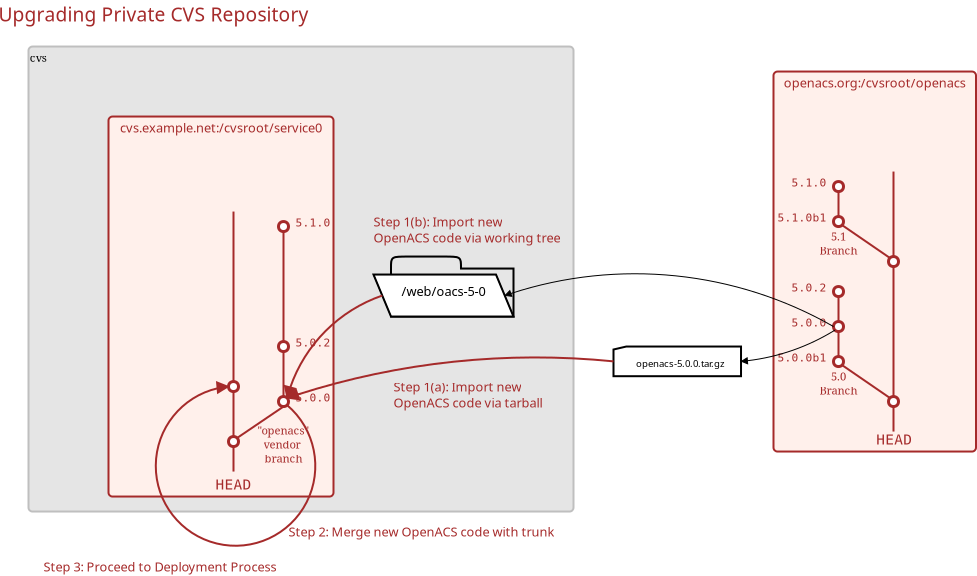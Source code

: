 <?xml version="1.0" encoding="UTF-8"?>
<dia:diagram xmlns:dia="http://www.lysator.liu.se/~alla/dia/">
  <dia:layer name="Background" visible="false">
    <dia:object type="Flowchart - Box" version="0" id="O0">
      <dia:attribute name="obj_pos">
        <dia:point val="16.5,0"/>
      </dia:attribute>
      <dia:attribute name="obj_bb">
        <dia:rectangle val="16.45,-0.05;41.05,19.05"/>
      </dia:attribute>
      <dia:attribute name="elem_corner">
        <dia:point val="16.5,0"/>
      </dia:attribute>
      <dia:attribute name="elem_width">
        <dia:real val="24.5"/>
      </dia:attribute>
      <dia:attribute name="elem_height">
        <dia:real val="19"/>
      </dia:attribute>
      <dia:attribute name="border_color">
        <dia:color val="#bfbfbf"/>
      </dia:attribute>
      <dia:attribute name="inner_color">
        <dia:color val="#e5e5e5"/>
      </dia:attribute>
      <dia:attribute name="show_background">
        <dia:boolean val="true"/>
      </dia:attribute>
      <dia:attribute name="corner_radius">
        <dia:real val="0.2"/>
      </dia:attribute>
      <dia:attribute name="padding">
        <dia:real val="0.5"/>
      </dia:attribute>
      <dia:attribute name="text">
        <dia:composite type="text">
          <dia:attribute name="string">
            <dia:string>##</dia:string>
          </dia:attribute>
          <dia:attribute name="font">
            <dia:font family="sans" style="0" name="Helvetica"/>
          </dia:attribute>
          <dia:attribute name="height">
            <dia:real val="0.8"/>
          </dia:attribute>
          <dia:attribute name="pos">
            <dia:point val="28.75,9.75"/>
          </dia:attribute>
          <dia:attribute name="color">
            <dia:color val="#000000"/>
          </dia:attribute>
          <dia:attribute name="alignment">
            <dia:enum val="1"/>
          </dia:attribute>
        </dia:composite>
      </dia:attribute>
    </dia:object>
    <dia:object type="Standard - Text" version="0" id="O1">
      <dia:attribute name="obj_pos">
        <dia:point val="28.75,0"/>
      </dia:attribute>
      <dia:attribute name="obj_bb">
        <dia:rectangle val="25.85,-0.65;31.65,1.15"/>
      </dia:attribute>
      <dia:attribute name="text">
        <dia:composite type="text">
          <dia:attribute name="string">
            <dia:string>#
 Production Server#</dia:string>
          </dia:attribute>
          <dia:attribute name="font">
            <dia:font family="sans" style="0" name="Helvetica"/>
          </dia:attribute>
          <dia:attribute name="height">
            <dia:real val="0.8"/>
          </dia:attribute>
          <dia:attribute name="pos">
            <dia:point val="28.75,0"/>
          </dia:attribute>
          <dia:attribute name="color">
            <dia:color val="#000000"/>
          </dia:attribute>
          <dia:attribute name="alignment">
            <dia:enum val="1"/>
          </dia:attribute>
        </dia:composite>
      </dia:attribute>
      <dia:connections>
        <dia:connection handle="0" to="O0" connection="2"/>
      </dia:connections>
    </dia:object>
    <dia:object type="Flowchart - Predefined Process" version="0" id="O2">
      <dia:attribute name="obj_pos">
        <dia:point val="15.5,3.5"/>
      </dia:attribute>
      <dia:attribute name="obj_bb">
        <dia:rectangle val="15.45,3.45;17.809,5.157"/>
      </dia:attribute>
      <dia:attribute name="elem_corner">
        <dia:point val="15.5,3.5"/>
      </dia:attribute>
      <dia:attribute name="elem_width">
        <dia:real val="2.259"/>
      </dia:attribute>
      <dia:attribute name="elem_height">
        <dia:real val="1.607"/>
      </dia:attribute>
      <dia:attribute name="inner_color">
        <dia:color val="#00ff00"/>
      </dia:attribute>
      <dia:attribute name="show_background">
        <dia:boolean val="true"/>
      </dia:attribute>
      <dia:attribute name="flip_horizontal">
        <dia:boolean val="false"/>
      </dia:attribute>
      <dia:attribute name="flip_vertical">
        <dia:boolean val="false"/>
      </dia:attribute>
      <dia:attribute name="padding">
        <dia:real val="0.354"/>
      </dia:attribute>
      <dia:attribute name="text">
        <dia:composite type="text">
          <dia:attribute name="string">
            <dia:string>#:80#</dia:string>
          </dia:attribute>
          <dia:attribute name="font">
            <dia:font family="sans" style="0" name="Helvetica"/>
          </dia:attribute>
          <dia:attribute name="height">
            <dia:real val="0.8"/>
          </dia:attribute>
          <dia:attribute name="pos">
            <dia:point val="16.629,4.554"/>
          </dia:attribute>
          <dia:attribute name="color">
            <dia:color val="#000000"/>
          </dia:attribute>
          <dia:attribute name="alignment">
            <dia:enum val="1"/>
          </dia:attribute>
        </dia:composite>
      </dia:attribute>
    </dia:object>
    <dia:object type="Filesystem - Folder" version="0" id="O3">
      <dia:attribute name="obj_pos">
        <dia:point val="21,3.5"/>
      </dia:attribute>
      <dia:attribute name="obj_bb">
        <dia:rectangle val="20.925,3.45;28.075,6.55"/>
      </dia:attribute>
      <dia:attribute name="elem_corner">
        <dia:point val="21,3.5"/>
      </dia:attribute>
      <dia:attribute name="elem_width">
        <dia:real val="7"/>
      </dia:attribute>
      <dia:attribute name="elem_height">
        <dia:real val="3"/>
      </dia:attribute>
      <dia:attribute name="inner_color">
        <dia:color val="#00ff00"/>
      </dia:attribute>
      <dia:attribute name="show_background">
        <dia:boolean val="true"/>
      </dia:attribute>
      <dia:attribute name="flip_horizontal">
        <dia:boolean val="false"/>
      </dia:attribute>
      <dia:attribute name="flip_vertical">
        <dia:boolean val="false"/>
      </dia:attribute>
      <dia:attribute name="padding">
        <dia:real val="0.354"/>
      </dia:attribute>
      <dia:attribute name="text">
        <dia:composite type="text">
          <dia:attribute name="string">
            <dia:string>#/web/service0-a#</dia:string>
          </dia:attribute>
          <dia:attribute name="font">
            <dia:font family="sans" style="0" name="Helvetica"/>
          </dia:attribute>
          <dia:attribute name="height">
            <dia:real val="0.8"/>
          </dia:attribute>
          <dia:attribute name="pos">
            <dia:point val="24.5,5.4"/>
          </dia:attribute>
          <dia:attribute name="color">
            <dia:color val="#000000"/>
          </dia:attribute>
          <dia:attribute name="alignment">
            <dia:enum val="1"/>
          </dia:attribute>
        </dia:composite>
      </dia:attribute>
    </dia:object>
    <dia:object type="Flowchart - Magnetic Disk" version="0" id="O4">
      <dia:attribute name="obj_pos">
        <dia:point val="32.5,2.75"/>
      </dia:attribute>
      <dia:attribute name="obj_bb">
        <dia:rectangle val="32.45,2.7;36.757,6.014"/>
      </dia:attribute>
      <dia:attribute name="elem_corner">
        <dia:point val="32.5,2.75"/>
      </dia:attribute>
      <dia:attribute name="elem_width">
        <dia:real val="4.207"/>
      </dia:attribute>
      <dia:attribute name="elem_height">
        <dia:real val="3.214"/>
      </dia:attribute>
      <dia:attribute name="inner_color">
        <dia:color val="#00ff00"/>
      </dia:attribute>
      <dia:attribute name="show_background">
        <dia:boolean val="true"/>
      </dia:attribute>
      <dia:attribute name="flip_horizontal">
        <dia:boolean val="false"/>
      </dia:attribute>
      <dia:attribute name="flip_vertical">
        <dia:boolean val="false"/>
      </dia:attribute>
      <dia:attribute name="padding">
        <dia:real val="0.354"/>
      </dia:attribute>
      <dia:attribute name="text">
        <dia:composite type="text">
          <dia:attribute name="string">
            <dia:string>#service0#</dia:string>
          </dia:attribute>
          <dia:attribute name="font">
            <dia:font family="sans" style="0" name="Helvetica"/>
          </dia:attribute>
          <dia:attribute name="height">
            <dia:real val="0.8"/>
          </dia:attribute>
          <dia:attribute name="pos">
            <dia:point val="34.604,4.875"/>
          </dia:attribute>
          <dia:attribute name="color">
            <dia:color val="#000000"/>
          </dia:attribute>
          <dia:attribute name="alignment">
            <dia:enum val="1"/>
          </dia:attribute>
        </dia:composite>
      </dia:attribute>
    </dia:object>
    <dia:object type="Network - Cloud" version="0" id="O5">
      <dia:attribute name="obj_pos">
        <dia:point val="1.25,-3"/>
      </dia:attribute>
      <dia:attribute name="obj_bb">
        <dia:rectangle val="1.25,-3;13.106,1.86"/>
      </dia:attribute>
      <dia:attribute name="elem_corner">
        <dia:point val="1.25,-3"/>
      </dia:attribute>
      <dia:attribute name="elem_width">
        <dia:real val="11.856"/>
      </dia:attribute>
      <dia:attribute name="elem_height">
        <dia:real val="4.86"/>
      </dia:attribute>
      <dia:attribute name="show_background">
        <dia:boolean val="true"/>
      </dia:attribute>
      <dia:attribute name="flip_horizontal">
        <dia:boolean val="false"/>
      </dia:attribute>
      <dia:attribute name="flip_vertical">
        <dia:boolean val="false"/>
      </dia:attribute>
      <dia:attribute name="padding">
        <dia:real val="0.354"/>
      </dia:attribute>
      <dia:attribute name="text">
        <dia:composite type="text">
          <dia:attribute name="string">
            <dia:string>#Incoming traffic
to example.net:80#</dia:string>
          </dia:attribute>
          <dia:attribute name="font">
            <dia:font family="sans" style="0" name="Helvetica"/>
          </dia:attribute>
          <dia:attribute name="height">
            <dia:real val="0.8"/>
          </dia:attribute>
          <dia:attribute name="pos">
            <dia:point val="7.496,-0.634"/>
          </dia:attribute>
          <dia:attribute name="color">
            <dia:color val="#000000"/>
          </dia:attribute>
          <dia:attribute name="alignment">
            <dia:enum val="1"/>
          </dia:attribute>
        </dia:composite>
      </dia:attribute>
    </dia:object>
  </dia:layer>
  <dia:layer name="Background-alternates" visible="false">
    <dia:object type="Flowchart - Predefined Process" version="0" id="O6">
      <dia:attribute name="obj_pos">
        <dia:point val="14.5,15.25"/>
      </dia:attribute>
      <dia:attribute name="obj_bb">
        <dia:rectangle val="14.45,15.2;17.809,16.907"/>
      </dia:attribute>
      <dia:attribute name="elem_corner">
        <dia:point val="14.5,15.25"/>
      </dia:attribute>
      <dia:attribute name="elem_width">
        <dia:real val="3.259"/>
      </dia:attribute>
      <dia:attribute name="elem_height">
        <dia:real val="1.607"/>
      </dia:attribute>
      <dia:attribute name="inner_color">
        <dia:color val="#ffa500"/>
      </dia:attribute>
      <dia:attribute name="show_background">
        <dia:boolean val="true"/>
      </dia:attribute>
      <dia:attribute name="flip_horizontal">
        <dia:boolean val="false"/>
      </dia:attribute>
      <dia:attribute name="flip_vertical">
        <dia:boolean val="false"/>
      </dia:attribute>
      <dia:attribute name="padding">
        <dia:real val="0.354"/>
      </dia:attribute>
      <dia:attribute name="text">
        <dia:composite type="text">
          <dia:attribute name="string">
            <dia:string>#:8000#</dia:string>
          </dia:attribute>
          <dia:attribute name="font">
            <dia:font family="sans" style="0" name="Helvetica"/>
          </dia:attribute>
          <dia:attribute name="height">
            <dia:real val="0.8"/>
          </dia:attribute>
          <dia:attribute name="pos">
            <dia:point val="16.129,16.304"/>
          </dia:attribute>
          <dia:attribute name="color">
            <dia:color val="#000000"/>
          </dia:attribute>
          <dia:attribute name="alignment">
            <dia:enum val="1"/>
          </dia:attribute>
        </dia:composite>
      </dia:attribute>
    </dia:object>
    <dia:object type="Flowchart - Predefined Process" version="0" id="O7">
      <dia:attribute name="obj_pos">
        <dia:point val="14.5,10"/>
      </dia:attribute>
      <dia:attribute name="obj_bb">
        <dia:rectangle val="14.45,9.95;17.809,11.657"/>
      </dia:attribute>
      <dia:attribute name="elem_corner">
        <dia:point val="14.5,10"/>
      </dia:attribute>
      <dia:attribute name="elem_width">
        <dia:real val="3.259"/>
      </dia:attribute>
      <dia:attribute name="elem_height">
        <dia:real val="1.607"/>
      </dia:attribute>
      <dia:attribute name="inner_color">
        <dia:color val="#ffff00"/>
      </dia:attribute>
      <dia:attribute name="show_background">
        <dia:boolean val="true"/>
      </dia:attribute>
      <dia:attribute name="flip_horizontal">
        <dia:boolean val="false"/>
      </dia:attribute>
      <dia:attribute name="flip_vertical">
        <dia:boolean val="false"/>
      </dia:attribute>
      <dia:attribute name="padding">
        <dia:real val="0.354"/>
      </dia:attribute>
      <dia:attribute name="text">
        <dia:composite type="text">
          <dia:attribute name="string">
            <dia:string>#:801#</dia:string>
          </dia:attribute>
          <dia:attribute name="font">
            <dia:font family="sans" style="0" name="Helvetica"/>
          </dia:attribute>
          <dia:attribute name="height">
            <dia:real val="0.8"/>
          </dia:attribute>
          <dia:attribute name="pos">
            <dia:point val="16.129,11.054"/>
          </dia:attribute>
          <dia:attribute name="color">
            <dia:color val="#000000"/>
          </dia:attribute>
          <dia:attribute name="alignment">
            <dia:enum val="1"/>
          </dia:attribute>
        </dia:composite>
      </dia:attribute>
    </dia:object>
    <dia:object type="Filesystem - Folder" version="0" id="O8">
      <dia:attribute name="obj_pos">
        <dia:point val="20.5,9.75"/>
      </dia:attribute>
      <dia:attribute name="obj_bb">
        <dia:rectangle val="20.425,9.7;27.575,12.8"/>
      </dia:attribute>
      <dia:attribute name="elem_corner">
        <dia:point val="20.5,9.75"/>
      </dia:attribute>
      <dia:attribute name="elem_width">
        <dia:real val="7"/>
      </dia:attribute>
      <dia:attribute name="elem_height">
        <dia:real val="3"/>
      </dia:attribute>
      <dia:attribute name="inner_color">
        <dia:color val="#ffff00"/>
      </dia:attribute>
      <dia:attribute name="show_background">
        <dia:boolean val="true"/>
      </dia:attribute>
      <dia:attribute name="flip_horizontal">
        <dia:boolean val="false"/>
      </dia:attribute>
      <dia:attribute name="flip_vertical">
        <dia:boolean val="false"/>
      </dia:attribute>
      <dia:attribute name="padding">
        <dia:real val="0.354"/>
      </dia:attribute>
      <dia:attribute name="text">
        <dia:composite type="text">
          <dia:attribute name="string">
            <dia:string>#/web/service0-b#</dia:string>
          </dia:attribute>
          <dia:attribute name="font">
            <dia:font family="sans" style="0" name="Helvetica"/>
          </dia:attribute>
          <dia:attribute name="height">
            <dia:real val="0.8"/>
          </dia:attribute>
          <dia:attribute name="pos">
            <dia:point val="24,11.65"/>
          </dia:attribute>
          <dia:attribute name="color">
            <dia:color val="#000000"/>
          </dia:attribute>
          <dia:attribute name="alignment">
            <dia:enum val="1"/>
          </dia:attribute>
        </dia:composite>
      </dia:attribute>
    </dia:object>
    <dia:object type="Filesystem - Folder" version="0" id="O9">
      <dia:attribute name="obj_pos">
        <dia:point val="20.5,14.25"/>
      </dia:attribute>
      <dia:attribute name="obj_bb">
        <dia:rectangle val="20.425,14.2;27.575,17.3"/>
      </dia:attribute>
      <dia:attribute name="elem_corner">
        <dia:point val="20.5,14.25"/>
      </dia:attribute>
      <dia:attribute name="elem_width">
        <dia:real val="7"/>
      </dia:attribute>
      <dia:attribute name="elem_height">
        <dia:real val="3"/>
      </dia:attribute>
      <dia:attribute name="inner_color">
        <dia:color val="#ffa500"/>
      </dia:attribute>
      <dia:attribute name="show_background">
        <dia:boolean val="true"/>
      </dia:attribute>
      <dia:attribute name="flip_horizontal">
        <dia:boolean val="false"/>
      </dia:attribute>
      <dia:attribute name="flip_vertical">
        <dia:boolean val="false"/>
      </dia:attribute>
      <dia:attribute name="padding">
        <dia:real val="0.354"/>
      </dia:attribute>
      <dia:attribute name="text">
        <dia:composite type="text">
          <dia:attribute name="string">
            <dia:string>#/web/staging#</dia:string>
          </dia:attribute>
          <dia:attribute name="font">
            <dia:font family="sans" style="0" name="Helvetica"/>
          </dia:attribute>
          <dia:attribute name="height">
            <dia:real val="0.8"/>
          </dia:attribute>
          <dia:attribute name="pos">
            <dia:point val="24,16.15"/>
          </dia:attribute>
          <dia:attribute name="color">
            <dia:color val="#000000"/>
          </dia:attribute>
          <dia:attribute name="alignment">
            <dia:enum val="1"/>
          </dia:attribute>
        </dia:composite>
      </dia:attribute>
    </dia:object>
  </dia:layer>
  <dia:layer name="CVS" visible="false">
    <dia:object type="Flowchart - Box" version="0" id="O10">
      <dia:attribute name="obj_pos">
        <dia:point val="42.75,13.75"/>
      </dia:attribute>
      <dia:attribute name="obj_bb">
        <dia:rectangle val="42.7,13.7;49.3,18.3"/>
      </dia:attribute>
      <dia:attribute name="elem_corner">
        <dia:point val="42.75,13.75"/>
      </dia:attribute>
      <dia:attribute name="elem_width">
        <dia:real val="6.5"/>
      </dia:attribute>
      <dia:attribute name="elem_height">
        <dia:real val="4.5"/>
      </dia:attribute>
      <dia:attribute name="border_color">
        <dia:color val="#bfbfbf"/>
      </dia:attribute>
      <dia:attribute name="inner_color">
        <dia:color val="#e5e5e5"/>
      </dia:attribute>
      <dia:attribute name="show_background">
        <dia:boolean val="true"/>
      </dia:attribute>
      <dia:attribute name="corner_radius">
        <dia:real val="0.2"/>
      </dia:attribute>
      <dia:attribute name="padding">
        <dia:real val="0.5"/>
      </dia:attribute>
      <dia:attribute name="text">
        <dia:composite type="text">
          <dia:attribute name="string">
            <dia:string>##</dia:string>
          </dia:attribute>
          <dia:attribute name="font">
            <dia:font family="sans" style="0" name="Helvetica"/>
          </dia:attribute>
          <dia:attribute name="height">
            <dia:real val="0.8"/>
          </dia:attribute>
          <dia:attribute name="pos">
            <dia:point val="46,16.25"/>
          </dia:attribute>
          <dia:attribute name="color">
            <dia:color val="#000000"/>
          </dia:attribute>
          <dia:attribute name="alignment">
            <dia:enum val="1"/>
          </dia:attribute>
        </dia:composite>
      </dia:attribute>
    </dia:object>
    <dia:object type="Standard - Text" version="0" id="O11">
      <dia:attribute name="obj_pos">
        <dia:point val="46,13.75"/>
      </dia:attribute>
      <dia:attribute name="obj_bb">
        <dia:rectangle val="46,13.1;46,14.1"/>
      </dia:attribute>
      <dia:attribute name="text">
        <dia:composite type="text">
          <dia:attribute name="string">
            <dia:string>##</dia:string>
          </dia:attribute>
          <dia:attribute name="font">
            <dia:font family="sans" style="0" name="Helvetica"/>
          </dia:attribute>
          <dia:attribute name="height">
            <dia:real val="0.8"/>
          </dia:attribute>
          <dia:attribute name="pos">
            <dia:point val="46,13.75"/>
          </dia:attribute>
          <dia:attribute name="color">
            <dia:color val="#000000"/>
          </dia:attribute>
          <dia:attribute name="alignment">
            <dia:enum val="1"/>
          </dia:attribute>
        </dia:composite>
      </dia:attribute>
      <dia:connections>
        <dia:connection handle="0" to="O10" connection="2"/>
      </dia:connections>
    </dia:object>
    <dia:object type="Standard - Text" version="0" id="O12">
      <dia:attribute name="obj_pos">
        <dia:point val="42.809,13.809"/>
      </dia:attribute>
      <dia:attribute name="obj_bb">
        <dia:rectangle val="42.809,13.259;43.659,14.859"/>
      </dia:attribute>
      <dia:attribute name="text">
        <dia:composite type="text">
          <dia:attribute name="string">
            <dia:string>#
cvs#</dia:string>
          </dia:attribute>
          <dia:attribute name="font">
            <dia:font family="serif" style="0" name="Times-Roman"/>
          </dia:attribute>
          <dia:attribute name="height">
            <dia:real val="0.7"/>
          </dia:attribute>
          <dia:attribute name="pos">
            <dia:point val="42.809,13.809"/>
          </dia:attribute>
          <dia:attribute name="color">
            <dia:color val="#000000"/>
          </dia:attribute>
          <dia:attribute name="alignment">
            <dia:enum val="0"/>
          </dia:attribute>
        </dia:composite>
      </dia:attribute>
      <dia:connections>
        <dia:connection handle="0" to="O10" connection="0"/>
      </dia:connections>
    </dia:object>
    <dia:object type="Flowchart - Internal Storage" version="0" id="O13">
      <dia:attribute name="obj_pos">
        <dia:point val="43.25,15.25"/>
      </dia:attribute>
      <dia:attribute name="obj_bb">
        <dia:rectangle val="43.2,15.2;48.752,16.975"/>
      </dia:attribute>
      <dia:attribute name="elem_corner">
        <dia:point val="43.25,15.25"/>
      </dia:attribute>
      <dia:attribute name="elem_width">
        <dia:real val="5.452"/>
      </dia:attribute>
      <dia:attribute name="elem_height">
        <dia:real val="1.675"/>
      </dia:attribute>
      <dia:attribute name="show_background">
        <dia:boolean val="true"/>
      </dia:attribute>
      <dia:attribute name="flip_horizontal">
        <dia:boolean val="false"/>
      </dia:attribute>
      <dia:attribute name="flip_vertical">
        <dia:boolean val="false"/>
      </dia:attribute>
      <dia:attribute name="padding">
        <dia:real val="0.354"/>
      </dia:attribute>
      <dia:attribute name="text">
        <dia:composite type="text">
          <dia:attribute name="string">
            <dia:string>#/cvsroot/service0#</dia:string>
          </dia:attribute>
          <dia:attribute name="font">
            <dia:font family="sans" style="0" name="Helvetica"/>
          </dia:attribute>
          <dia:attribute name="height">
            <dia:real val="0.7"/>
          </dia:attribute>
          <dia:attribute name="pos">
            <dia:point val="46.249,16.371"/>
          </dia:attribute>
          <dia:attribute name="color">
            <dia:color val="#000000"/>
          </dia:attribute>
          <dia:attribute name="alignment">
            <dia:enum val="1"/>
          </dia:attribute>
        </dia:composite>
      </dia:attribute>
    </dia:object>
  </dia:layer>
  <dia:layer name="comments" visible="false">
    <dia:object type="Standard - Text" version="0" id="O14">
      <dia:attribute name="obj_pos">
        <dia:point val="22.25,30.5"/>
      </dia:attribute>
      <dia:attribute name="obj_bb">
        <dia:rectangle val="22.25,29.85;33.8,34.85"/>
      </dia:attribute>
      <dia:attribute name="text">
        <dia:composite type="text">
          <dia:attribute name="string">
            <dia:string>#Simplifications in this diagram:
  "/web" instead of "/var/lib/aolserver"
  "/cvsroot" instead of "/var/lib/cvs"
  not all cvs tags shown
  not all software shown
  #</dia:string>
          </dia:attribute>
          <dia:attribute name="font">
            <dia:font family="sans" style="0" name="Helvetica"/>
          </dia:attribute>
          <dia:attribute name="height">
            <dia:real val="0.8"/>
          </dia:attribute>
          <dia:attribute name="pos">
            <dia:point val="22.25,30.5"/>
          </dia:attribute>
          <dia:attribute name="color">
            <dia:color val="#000000"/>
          </dia:attribute>
          <dia:attribute name="alignment">
            <dia:enum val="0"/>
          </dia:attribute>
        </dia:composite>
      </dia:attribute>
    </dia:object>
  </dia:layer>
  <dia:layer name="Upgrade via local CVS" visible="true">
    <dia:object type="Flowchart - Box" version="0" id="O15">
      <dia:attribute name="obj_pos">
        <dia:point val="42.75,13.75"/>
      </dia:attribute>
      <dia:attribute name="obj_bb">
        <dia:rectangle val="42.7,13.7;70.05,37.05"/>
      </dia:attribute>
      <dia:attribute name="elem_corner">
        <dia:point val="42.75,13.75"/>
      </dia:attribute>
      <dia:attribute name="elem_width">
        <dia:real val="27.25"/>
      </dia:attribute>
      <dia:attribute name="elem_height">
        <dia:real val="23.25"/>
      </dia:attribute>
      <dia:attribute name="border_color">
        <dia:color val="#bfbfbf"/>
      </dia:attribute>
      <dia:attribute name="inner_color">
        <dia:color val="#e5e5e5"/>
      </dia:attribute>
      <dia:attribute name="show_background">
        <dia:boolean val="true"/>
      </dia:attribute>
      <dia:attribute name="corner_radius">
        <dia:real val="0.2"/>
      </dia:attribute>
      <dia:attribute name="padding">
        <dia:real val="0.5"/>
      </dia:attribute>
      <dia:attribute name="text">
        <dia:composite type="text">
          <dia:attribute name="string">
            <dia:string>##</dia:string>
          </dia:attribute>
          <dia:attribute name="font">
            <dia:font family="sans" style="0" name="Helvetica"/>
          </dia:attribute>
          <dia:attribute name="height">
            <dia:real val="0.8"/>
          </dia:attribute>
          <dia:attribute name="pos">
            <dia:point val="56.375,25.625"/>
          </dia:attribute>
          <dia:attribute name="color">
            <dia:color val="#000000"/>
          </dia:attribute>
          <dia:attribute name="alignment">
            <dia:enum val="1"/>
          </dia:attribute>
        </dia:composite>
      </dia:attribute>
    </dia:object>
    <dia:object type="Flowchart - Box" version="0" id="O16">
      <dia:attribute name="obj_pos">
        <dia:point val="80,15"/>
      </dia:attribute>
      <dia:attribute name="obj_bb">
        <dia:rectangle val="79.95,14.95;90.175,34.05"/>
      </dia:attribute>
      <dia:attribute name="elem_corner">
        <dia:point val="80,15"/>
      </dia:attribute>
      <dia:attribute name="elem_width">
        <dia:real val="10.125"/>
      </dia:attribute>
      <dia:attribute name="elem_height">
        <dia:real val="19"/>
      </dia:attribute>
      <dia:attribute name="border_color">
        <dia:color val="#a52a2a"/>
      </dia:attribute>
      <dia:attribute name="inner_color">
        <dia:color val="#fff0eb"/>
      </dia:attribute>
      <dia:attribute name="show_background">
        <dia:boolean val="true"/>
      </dia:attribute>
      <dia:attribute name="corner_radius">
        <dia:real val="0.2"/>
      </dia:attribute>
      <dia:attribute name="padding">
        <dia:real val="0.5"/>
      </dia:attribute>
      <dia:attribute name="text">
        <dia:composite type="text">
          <dia:attribute name="string">
            <dia:string>##</dia:string>
          </dia:attribute>
          <dia:attribute name="font">
            <dia:font family="sans" style="0" name="Helvetica"/>
          </dia:attribute>
          <dia:attribute name="height">
            <dia:real val="0.8"/>
          </dia:attribute>
          <dia:attribute name="pos">
            <dia:point val="85.062,24.75"/>
          </dia:attribute>
          <dia:attribute name="color">
            <dia:color val="#000000"/>
          </dia:attribute>
          <dia:attribute name="alignment">
            <dia:enum val="1"/>
          </dia:attribute>
        </dia:composite>
      </dia:attribute>
    </dia:object>
    <dia:object type="Standard - Ellipse" version="0" id="O17">
      <dia:attribute name="obj_pos">
        <dia:point val="85.75,31.25"/>
      </dia:attribute>
      <dia:attribute name="obj_bb">
        <dia:rectangle val="85.675,31.175;86.325,31.825"/>
      </dia:attribute>
      <dia:attribute name="elem_corner">
        <dia:point val="85.75,31.25"/>
      </dia:attribute>
      <dia:attribute name="elem_width">
        <dia:real val="0.5"/>
      </dia:attribute>
      <dia:attribute name="elem_height">
        <dia:real val="0.5"/>
      </dia:attribute>
      <dia:attribute name="border_width">
        <dia:real val="0.15"/>
      </dia:attribute>
      <dia:attribute name="border_color">
        <dia:color val="#a52a2a"/>
      </dia:attribute>
    </dia:object>
    <dia:object type="Standard - Text" version="0" id="O18">
      <dia:attribute name="obj_pos">
        <dia:point val="86,32.75"/>
      </dia:attribute>
      <dia:attribute name="obj_bb">
        <dia:rectangle val="85.2,32.05;86.8,34.1"/>
      </dia:attribute>
      <dia:attribute name="text">
        <dia:composite type="text">
          <dia:attribute name="string">
            <dia:string>#
HEAD#</dia:string>
          </dia:attribute>
          <dia:attribute name="font">
            <dia:font family="monospace" style="0" name="Courier"/>
          </dia:attribute>
          <dia:attribute name="height">
            <dia:real val="0.9"/>
          </dia:attribute>
          <dia:attribute name="pos">
            <dia:point val="86,32.75"/>
          </dia:attribute>
          <dia:attribute name="color">
            <dia:color val="#a52a2a"/>
          </dia:attribute>
          <dia:attribute name="alignment">
            <dia:enum val="1"/>
          </dia:attribute>
        </dia:composite>
      </dia:attribute>
    </dia:object>
    <dia:object type="Standard - Line" version="0" id="O19">
      <dia:attribute name="obj_pos">
        <dia:point val="86,31.75"/>
      </dia:attribute>
      <dia:attribute name="obj_bb">
        <dia:rectangle val="85.95,31.7;86.05,33.05"/>
      </dia:attribute>
      <dia:attribute name="conn_endpoints">
        <dia:point val="86,31.75"/>
        <dia:point val="86,33"/>
      </dia:attribute>
      <dia:attribute name="numcp">
        <dia:int val="1"/>
      </dia:attribute>
      <dia:attribute name="line_color">
        <dia:color val="#a52a2a"/>
      </dia:attribute>
      <dia:connections>
        <dia:connection handle="0" to="O17" connection="6"/>
      </dia:connections>
    </dia:object>
    <dia:object type="Standard - Text" version="0" id="O20">
      <dia:attribute name="obj_pos">
        <dia:point val="85.062,15"/>
      </dia:attribute>
      <dia:attribute name="obj_bb">
        <dia:rectangle val="80.287,14.35;89.838,16.15"/>
      </dia:attribute>
      <dia:attribute name="text">
        <dia:composite type="text">
          <dia:attribute name="string">
            <dia:string>#
openacs.org:/cvsroot/openacs#</dia:string>
          </dia:attribute>
          <dia:attribute name="font">
            <dia:font family="sans" style="0" name="Helvetica"/>
          </dia:attribute>
          <dia:attribute name="height">
            <dia:real val="0.8"/>
          </dia:attribute>
          <dia:attribute name="pos">
            <dia:point val="85.062,15"/>
          </dia:attribute>
          <dia:attribute name="color">
            <dia:color val="#a52a2a"/>
          </dia:attribute>
          <dia:attribute name="alignment">
            <dia:enum val="1"/>
          </dia:attribute>
        </dia:composite>
      </dia:attribute>
      <dia:connections>
        <dia:connection handle="0" to="O16" connection="2"/>
      </dia:connections>
    </dia:object>
    <dia:object type="Standard - Text" version="0" id="O21">
      <dia:attribute name="obj_pos">
        <dia:point val="49,12.5"/>
      </dia:attribute>
      <dia:attribute name="obj_bb">
        <dia:rectangle val="41.4,11.6;56.6,13.1"/>
      </dia:attribute>
      <dia:attribute name="text">
        <dia:composite type="text">
          <dia:attribute name="string">
            <dia:string>#Upgrading Private CVS Repository#</dia:string>
          </dia:attribute>
          <dia:attribute name="font">
            <dia:font family="sans" style="0" name="Helvetica"/>
          </dia:attribute>
          <dia:attribute name="height">
            <dia:real val="1.2"/>
          </dia:attribute>
          <dia:attribute name="pos">
            <dia:point val="49,12.5"/>
          </dia:attribute>
          <dia:attribute name="color">
            <dia:color val="#a52a2a"/>
          </dia:attribute>
          <dia:attribute name="alignment">
            <dia:enum val="1"/>
          </dia:attribute>
        </dia:composite>
      </dia:attribute>
    </dia:object>
    <dia:object type="Standard - Line" version="0" id="O22">
      <dia:attribute name="obj_pos">
        <dia:point val="83.427,29.677"/>
      </dia:attribute>
      <dia:attribute name="obj_bb">
        <dia:rectangle val="83.357,29.607;85.893,31.393"/>
      </dia:attribute>
      <dia:attribute name="conn_endpoints">
        <dia:point val="83.427,29.677"/>
        <dia:point val="85.823,31.323"/>
      </dia:attribute>
      <dia:attribute name="numcp">
        <dia:int val="1"/>
      </dia:attribute>
      <dia:attribute name="line_color">
        <dia:color val="#a52a2a"/>
      </dia:attribute>
      <dia:connections>
        <dia:connection handle="0" to="O23" connection="7"/>
        <dia:connection handle="1" to="O17" connection="0"/>
      </dia:connections>
    </dia:object>
    <dia:object type="Standard - Ellipse" version="0" id="O23">
      <dia:attribute name="obj_pos">
        <dia:point val="83,29.25"/>
      </dia:attribute>
      <dia:attribute name="obj_bb">
        <dia:rectangle val="82.925,29.175;83.575,29.825"/>
      </dia:attribute>
      <dia:attribute name="elem_corner">
        <dia:point val="83,29.25"/>
      </dia:attribute>
      <dia:attribute name="elem_width">
        <dia:real val="0.5"/>
      </dia:attribute>
      <dia:attribute name="elem_height">
        <dia:real val="0.5"/>
      </dia:attribute>
      <dia:attribute name="border_width">
        <dia:real val="0.15"/>
      </dia:attribute>
      <dia:attribute name="border_color">
        <dia:color val="#a52a2a"/>
      </dia:attribute>
    </dia:object>
    <dia:object type="Standard - Line" version="0" id="O24">
      <dia:attribute name="obj_pos">
        <dia:point val="86,24.75"/>
      </dia:attribute>
      <dia:attribute name="obj_bb">
        <dia:rectangle val="85.95,24.7;86.05,31.3"/>
      </dia:attribute>
      <dia:attribute name="conn_endpoints">
        <dia:point val="86,24.75"/>
        <dia:point val="86,31.25"/>
      </dia:attribute>
      <dia:attribute name="numcp">
        <dia:int val="1"/>
      </dia:attribute>
      <dia:attribute name="line_color">
        <dia:color val="#a52a2a"/>
      </dia:attribute>
      <dia:connections>
        <dia:connection handle="0" to="O34" connection="6"/>
        <dia:connection handle="1" to="O17" connection="1"/>
      </dia:connections>
    </dia:object>
    <dia:object type="Standard - Text" version="0" id="O25">
      <dia:attribute name="obj_pos">
        <dia:point val="83.25,29.75"/>
      </dia:attribute>
      <dia:attribute name="obj_bb">
        <dia:rectangle val="82.375,29.2;84.125,31.5"/>
      </dia:attribute>
      <dia:attribute name="text">
        <dia:composite type="text">
          <dia:attribute name="string">
            <dia:string>#
5.0
Branch#</dia:string>
          </dia:attribute>
          <dia:attribute name="font">
            <dia:font family="serif" style="0" name="Times-Roman"/>
          </dia:attribute>
          <dia:attribute name="height">
            <dia:real val="0.7"/>
          </dia:attribute>
          <dia:attribute name="pos">
            <dia:point val="83.25,29.75"/>
          </dia:attribute>
          <dia:attribute name="color">
            <dia:color val="#a52a2a"/>
          </dia:attribute>
          <dia:attribute name="alignment">
            <dia:enum val="1"/>
          </dia:attribute>
        </dia:composite>
      </dia:attribute>
      <dia:connections>
        <dia:connection handle="0" to="O23" connection="6"/>
      </dia:connections>
    </dia:object>
    <dia:object type="Standard - Text" version="0" id="O26">
      <dia:attribute name="obj_pos">
        <dia:point val="83,29.5"/>
      </dia:attribute>
      <dia:attribute name="obj_bb">
        <dia:rectangle val="80.6,28.95;83,29.85"/>
      </dia:attribute>
      <dia:attribute name="text">
        <dia:composite type="text">
          <dia:attribute name="string">
            <dia:string>#5.0.0b1 #</dia:string>
          </dia:attribute>
          <dia:attribute name="font">
            <dia:font family="monospace" style="0" name="Courier"/>
          </dia:attribute>
          <dia:attribute name="height">
            <dia:real val="0.7"/>
          </dia:attribute>
          <dia:attribute name="pos">
            <dia:point val="83,29.5"/>
          </dia:attribute>
          <dia:attribute name="color">
            <dia:color val="#a52a2a"/>
          </dia:attribute>
          <dia:attribute name="alignment">
            <dia:enum val="2"/>
          </dia:attribute>
        </dia:composite>
      </dia:attribute>
      <dia:connections>
        <dia:connection handle="0" to="O23" connection="3"/>
      </dia:connections>
    </dia:object>
    <dia:object type="Standard - Ellipse" version="0" id="O27">
      <dia:attribute name="obj_pos">
        <dia:point val="83,22.25"/>
      </dia:attribute>
      <dia:attribute name="obj_bb">
        <dia:rectangle val="82.925,22.175;83.575,22.825"/>
      </dia:attribute>
      <dia:attribute name="elem_corner">
        <dia:point val="83,22.25"/>
      </dia:attribute>
      <dia:attribute name="elem_width">
        <dia:real val="0.5"/>
      </dia:attribute>
      <dia:attribute name="elem_height">
        <dia:real val="0.5"/>
      </dia:attribute>
      <dia:attribute name="border_width">
        <dia:real val="0.15"/>
      </dia:attribute>
      <dia:attribute name="border_color">
        <dia:color val="#a52a2a"/>
      </dia:attribute>
    </dia:object>
    <dia:object type="Standard - Ellipse" version="0" id="O28">
      <dia:attribute name="obj_pos">
        <dia:point val="83,25.75"/>
      </dia:attribute>
      <dia:attribute name="obj_bb">
        <dia:rectangle val="82.925,25.675;83.575,26.325"/>
      </dia:attribute>
      <dia:attribute name="elem_corner">
        <dia:point val="83,25.75"/>
      </dia:attribute>
      <dia:attribute name="elem_width">
        <dia:real val="0.5"/>
      </dia:attribute>
      <dia:attribute name="elem_height">
        <dia:real val="0.5"/>
      </dia:attribute>
      <dia:attribute name="border_width">
        <dia:real val="0.15"/>
      </dia:attribute>
      <dia:attribute name="border_color">
        <dia:color val="#a52a2a"/>
      </dia:attribute>
    </dia:object>
    <dia:object type="Standard - Ellipse" version="0" id="O29">
      <dia:attribute name="obj_pos">
        <dia:point val="83,27.5"/>
      </dia:attribute>
      <dia:attribute name="obj_bb">
        <dia:rectangle val="82.925,27.425;83.575,28.075"/>
      </dia:attribute>
      <dia:attribute name="elem_corner">
        <dia:point val="83,27.5"/>
      </dia:attribute>
      <dia:attribute name="elem_width">
        <dia:real val="0.5"/>
      </dia:attribute>
      <dia:attribute name="elem_height">
        <dia:real val="0.5"/>
      </dia:attribute>
      <dia:attribute name="border_width">
        <dia:real val="0.15"/>
      </dia:attribute>
      <dia:attribute name="border_color">
        <dia:color val="#a52a2a"/>
      </dia:attribute>
    </dia:object>
    <dia:object type="Standard - Text" version="0" id="O30">
      <dia:attribute name="obj_pos">
        <dia:point val="83,27.75"/>
      </dia:attribute>
      <dia:attribute name="obj_bb">
        <dia:rectangle val="81.2,27.2;83,28.1"/>
      </dia:attribute>
      <dia:attribute name="text">
        <dia:composite type="text">
          <dia:attribute name="string">
            <dia:string>#5.0.0 #</dia:string>
          </dia:attribute>
          <dia:attribute name="font">
            <dia:font family="monospace" style="0" name="Courier"/>
          </dia:attribute>
          <dia:attribute name="height">
            <dia:real val="0.7"/>
          </dia:attribute>
          <dia:attribute name="pos">
            <dia:point val="83,27.75"/>
          </dia:attribute>
          <dia:attribute name="color">
            <dia:color val="#a52a2a"/>
          </dia:attribute>
          <dia:attribute name="alignment">
            <dia:enum val="2"/>
          </dia:attribute>
        </dia:composite>
      </dia:attribute>
      <dia:connections>
        <dia:connection handle="0" to="O29" connection="3"/>
      </dia:connections>
    </dia:object>
    <dia:object type="Standard - Text" version="0" id="O31">
      <dia:attribute name="obj_pos">
        <dia:point val="83,26"/>
      </dia:attribute>
      <dia:attribute name="obj_bb">
        <dia:rectangle val="81.2,25.45;83,26.35"/>
      </dia:attribute>
      <dia:attribute name="text">
        <dia:composite type="text">
          <dia:attribute name="string">
            <dia:string>#5.0.2 #</dia:string>
          </dia:attribute>
          <dia:attribute name="font">
            <dia:font family="monospace" style="0" name="Courier"/>
          </dia:attribute>
          <dia:attribute name="height">
            <dia:real val="0.7"/>
          </dia:attribute>
          <dia:attribute name="pos">
            <dia:point val="83,26"/>
          </dia:attribute>
          <dia:attribute name="color">
            <dia:color val="#a52a2a"/>
          </dia:attribute>
          <dia:attribute name="alignment">
            <dia:enum val="2"/>
          </dia:attribute>
        </dia:composite>
      </dia:attribute>
      <dia:connections>
        <dia:connection handle="0" to="O28" connection="3"/>
      </dia:connections>
    </dia:object>
    <dia:object type="Standard - Line" version="0" id="O32">
      <dia:attribute name="obj_pos">
        <dia:point val="83.25,26.25"/>
      </dia:attribute>
      <dia:attribute name="obj_bb">
        <dia:rectangle val="83.2,26.2;83.3,27.55"/>
      </dia:attribute>
      <dia:attribute name="conn_endpoints">
        <dia:point val="83.25,26.25"/>
        <dia:point val="83.25,27.5"/>
      </dia:attribute>
      <dia:attribute name="numcp">
        <dia:int val="1"/>
      </dia:attribute>
      <dia:attribute name="line_color">
        <dia:color val="#a52a2a"/>
      </dia:attribute>
      <dia:connections>
        <dia:connection handle="0" to="O28" connection="6"/>
        <dia:connection handle="1" to="O29" connection="1"/>
      </dia:connections>
    </dia:object>
    <dia:object type="Standard - Line" version="0" id="O33">
      <dia:attribute name="obj_pos">
        <dia:point val="83.25,28"/>
      </dia:attribute>
      <dia:attribute name="obj_bb">
        <dia:rectangle val="83.2,27.95;83.3,29.3"/>
      </dia:attribute>
      <dia:attribute name="conn_endpoints">
        <dia:point val="83.25,28"/>
        <dia:point val="83.25,29.25"/>
      </dia:attribute>
      <dia:attribute name="numcp">
        <dia:int val="1"/>
      </dia:attribute>
      <dia:attribute name="line_color">
        <dia:color val="#a52a2a"/>
      </dia:attribute>
      <dia:connections>
        <dia:connection handle="0" to="O29" connection="6"/>
        <dia:connection handle="1" to="O23" connection="1"/>
      </dia:connections>
    </dia:object>
    <dia:object type="Standard - Ellipse" version="0" id="O34">
      <dia:attribute name="obj_pos">
        <dia:point val="85.75,24.25"/>
      </dia:attribute>
      <dia:attribute name="obj_bb">
        <dia:rectangle val="85.675,24.175;86.325,24.825"/>
      </dia:attribute>
      <dia:attribute name="elem_corner">
        <dia:point val="85.75,24.25"/>
      </dia:attribute>
      <dia:attribute name="elem_width">
        <dia:real val="0.5"/>
      </dia:attribute>
      <dia:attribute name="elem_height">
        <dia:real val="0.5"/>
      </dia:attribute>
      <dia:attribute name="border_width">
        <dia:real val="0.15"/>
      </dia:attribute>
      <dia:attribute name="border_color">
        <dia:color val="#a52a2a"/>
      </dia:attribute>
    </dia:object>
    <dia:object type="Standard - Line" version="0" id="O35">
      <dia:attribute name="obj_pos">
        <dia:point val="83.427,22.677"/>
      </dia:attribute>
      <dia:attribute name="obj_bb">
        <dia:rectangle val="83.357,22.607;85.893,24.393"/>
      </dia:attribute>
      <dia:attribute name="conn_endpoints">
        <dia:point val="83.427,22.677"/>
        <dia:point val="85.823,24.323"/>
      </dia:attribute>
      <dia:attribute name="numcp">
        <dia:int val="1"/>
      </dia:attribute>
      <dia:attribute name="line_color">
        <dia:color val="#a52a2a"/>
      </dia:attribute>
      <dia:connections>
        <dia:connection handle="0" to="O27" connection="7"/>
        <dia:connection handle="1" to="O34" connection="0"/>
      </dia:connections>
    </dia:object>
    <dia:object type="Standard - Text" version="0" id="O36">
      <dia:attribute name="obj_pos">
        <dia:point val="83,22.5"/>
      </dia:attribute>
      <dia:attribute name="obj_bb">
        <dia:rectangle val="80.6,21.95;83,22.85"/>
      </dia:attribute>
      <dia:attribute name="text">
        <dia:composite type="text">
          <dia:attribute name="string">
            <dia:string>#5.1.0b1 #</dia:string>
          </dia:attribute>
          <dia:attribute name="font">
            <dia:font family="monospace" style="0" name="Courier"/>
          </dia:attribute>
          <dia:attribute name="height">
            <dia:real val="0.7"/>
          </dia:attribute>
          <dia:attribute name="pos">
            <dia:point val="83,22.5"/>
          </dia:attribute>
          <dia:attribute name="color">
            <dia:color val="#a52a2a"/>
          </dia:attribute>
          <dia:attribute name="alignment">
            <dia:enum val="2"/>
          </dia:attribute>
        </dia:composite>
      </dia:attribute>
      <dia:connections>
        <dia:connection handle="0" to="O27" connection="3"/>
      </dia:connections>
    </dia:object>
    <dia:object type="Standard - Line" version="0" id="O37">
      <dia:attribute name="obj_pos">
        <dia:point val="83.25,21"/>
      </dia:attribute>
      <dia:attribute name="obj_bb">
        <dia:rectangle val="83.2,20.95;83.3,22.3"/>
      </dia:attribute>
      <dia:attribute name="conn_endpoints">
        <dia:point val="83.25,21"/>
        <dia:point val="83.25,22.25"/>
      </dia:attribute>
      <dia:attribute name="numcp">
        <dia:int val="1"/>
      </dia:attribute>
      <dia:attribute name="line_color">
        <dia:color val="#a52a2a"/>
      </dia:attribute>
      <dia:connections>
        <dia:connection handle="0" to="O38" connection="6"/>
        <dia:connection handle="1" to="O27" connection="1"/>
      </dia:connections>
    </dia:object>
    <dia:object type="Standard - Ellipse" version="0" id="O38">
      <dia:attribute name="obj_pos">
        <dia:point val="83,20.5"/>
      </dia:attribute>
      <dia:attribute name="obj_bb">
        <dia:rectangle val="82.925,20.425;83.575,21.075"/>
      </dia:attribute>
      <dia:attribute name="elem_corner">
        <dia:point val="83,20.5"/>
      </dia:attribute>
      <dia:attribute name="elem_width">
        <dia:real val="0.5"/>
      </dia:attribute>
      <dia:attribute name="elem_height">
        <dia:real val="0.5"/>
      </dia:attribute>
      <dia:attribute name="border_width">
        <dia:real val="0.15"/>
      </dia:attribute>
      <dia:attribute name="border_color">
        <dia:color val="#a52a2a"/>
      </dia:attribute>
    </dia:object>
    <dia:object type="Standard - Text" version="0" id="O39">
      <dia:attribute name="obj_pos">
        <dia:point val="83.25,22.75"/>
      </dia:attribute>
      <dia:attribute name="obj_bb">
        <dia:rectangle val="82.375,22.2;84.125,24.5"/>
      </dia:attribute>
      <dia:attribute name="text">
        <dia:composite type="text">
          <dia:attribute name="string">
            <dia:string>#
5.1
Branch#</dia:string>
          </dia:attribute>
          <dia:attribute name="font">
            <dia:font family="serif" style="0" name="Times-Roman"/>
          </dia:attribute>
          <dia:attribute name="height">
            <dia:real val="0.7"/>
          </dia:attribute>
          <dia:attribute name="pos">
            <dia:point val="83.25,22.75"/>
          </dia:attribute>
          <dia:attribute name="color">
            <dia:color val="#a52a2a"/>
          </dia:attribute>
          <dia:attribute name="alignment">
            <dia:enum val="1"/>
          </dia:attribute>
        </dia:composite>
      </dia:attribute>
      <dia:connections>
        <dia:connection handle="0" to="O27" connection="6"/>
      </dia:connections>
    </dia:object>
    <dia:object type="Standard - Line" version="0" id="O40">
      <dia:attribute name="obj_pos">
        <dia:point val="86,20"/>
      </dia:attribute>
      <dia:attribute name="obj_bb">
        <dia:rectangle val="85.95,19.95;86.05,24.3"/>
      </dia:attribute>
      <dia:attribute name="conn_endpoints">
        <dia:point val="86,20"/>
        <dia:point val="86,24.25"/>
      </dia:attribute>
      <dia:attribute name="numcp">
        <dia:int val="1"/>
      </dia:attribute>
      <dia:attribute name="line_color">
        <dia:color val="#a52a2a"/>
      </dia:attribute>
      <dia:connections>
        <dia:connection handle="1" to="O34" connection="1"/>
      </dia:connections>
    </dia:object>
    <dia:object type="Standard - Text" version="0" id="O41">
      <dia:attribute name="obj_pos">
        <dia:point val="83,20.75"/>
      </dia:attribute>
      <dia:attribute name="obj_bb">
        <dia:rectangle val="81.2,20.2;83,21.1"/>
      </dia:attribute>
      <dia:attribute name="text">
        <dia:composite type="text">
          <dia:attribute name="string">
            <dia:string>#5.1.0 #</dia:string>
          </dia:attribute>
          <dia:attribute name="font">
            <dia:font family="monospace" style="0" name="Courier"/>
          </dia:attribute>
          <dia:attribute name="height">
            <dia:real val="0.7"/>
          </dia:attribute>
          <dia:attribute name="pos">
            <dia:point val="83,20.75"/>
          </dia:attribute>
          <dia:attribute name="color">
            <dia:color val="#a52a2a"/>
          </dia:attribute>
          <dia:attribute name="alignment">
            <dia:enum val="2"/>
          </dia:attribute>
        </dia:composite>
      </dia:attribute>
      <dia:connections>
        <dia:connection handle="0" to="O38" connection="3"/>
      </dia:connections>
    </dia:object>
    <dia:object type="Flowchart - Box" version="0" id="O42">
      <dia:attribute name="obj_pos">
        <dia:point val="46.75,17.25"/>
      </dia:attribute>
      <dia:attribute name="obj_bb">
        <dia:rectangle val="46.7,17.2;58.05,36.3"/>
      </dia:attribute>
      <dia:attribute name="elem_corner">
        <dia:point val="46.75,17.25"/>
      </dia:attribute>
      <dia:attribute name="elem_width">
        <dia:real val="11.25"/>
      </dia:attribute>
      <dia:attribute name="elem_height">
        <dia:real val="19"/>
      </dia:attribute>
      <dia:attribute name="border_color">
        <dia:color val="#a52a2a"/>
      </dia:attribute>
      <dia:attribute name="inner_color">
        <dia:color val="#fff0eb"/>
      </dia:attribute>
      <dia:attribute name="show_background">
        <dia:boolean val="true"/>
      </dia:attribute>
      <dia:attribute name="corner_radius">
        <dia:real val="0.2"/>
      </dia:attribute>
      <dia:attribute name="padding">
        <dia:real val="0.5"/>
      </dia:attribute>
      <dia:attribute name="text">
        <dia:composite type="text">
          <dia:attribute name="string">
            <dia:string>##</dia:string>
          </dia:attribute>
          <dia:attribute name="font">
            <dia:font family="sans" style="0" name="Helvetica"/>
          </dia:attribute>
          <dia:attribute name="height">
            <dia:real val="0.8"/>
          </dia:attribute>
          <dia:attribute name="pos">
            <dia:point val="52.375,27"/>
          </dia:attribute>
          <dia:attribute name="color">
            <dia:color val="#000000"/>
          </dia:attribute>
          <dia:attribute name="alignment">
            <dia:enum val="1"/>
          </dia:attribute>
        </dia:composite>
      </dia:attribute>
    </dia:object>
    <dia:object type="Standard - Text" version="0" id="O43">
      <dia:attribute name="obj_pos">
        <dia:point val="52.375,17.25"/>
      </dia:attribute>
      <dia:attribute name="obj_bb">
        <dia:rectangle val="47.1,16.6;57.65,18.4"/>
      </dia:attribute>
      <dia:attribute name="text">
        <dia:composite type="text">
          <dia:attribute name="string">
            <dia:string>#
cvs.example.net:/cvsroot/service0#</dia:string>
          </dia:attribute>
          <dia:attribute name="font">
            <dia:font family="sans" style="0" name="Helvetica"/>
          </dia:attribute>
          <dia:attribute name="height">
            <dia:real val="0.8"/>
          </dia:attribute>
          <dia:attribute name="pos">
            <dia:point val="52.375,17.25"/>
          </dia:attribute>
          <dia:attribute name="color">
            <dia:color val="#a52a2a"/>
          </dia:attribute>
          <dia:attribute name="alignment">
            <dia:enum val="1"/>
          </dia:attribute>
        </dia:composite>
      </dia:attribute>
      <dia:connections>
        <dia:connection handle="0" to="O42" connection="2"/>
      </dia:connections>
    </dia:object>
    <dia:object type="Standard - Ellipse" version="0" id="O44">
      <dia:attribute name="obj_pos">
        <dia:point val="52.75,33.25"/>
      </dia:attribute>
      <dia:attribute name="obj_bb">
        <dia:rectangle val="52.675,33.175;53.325,33.825"/>
      </dia:attribute>
      <dia:attribute name="elem_corner">
        <dia:point val="52.75,33.25"/>
      </dia:attribute>
      <dia:attribute name="elem_width">
        <dia:real val="0.5"/>
      </dia:attribute>
      <dia:attribute name="elem_height">
        <dia:real val="0.5"/>
      </dia:attribute>
      <dia:attribute name="border_width">
        <dia:real val="0.15"/>
      </dia:attribute>
      <dia:attribute name="border_color">
        <dia:color val="#a52a2a"/>
      </dia:attribute>
    </dia:object>
    <dia:object type="Standard - Line" version="0" id="O45">
      <dia:attribute name="obj_pos">
        <dia:point val="53,33.75"/>
      </dia:attribute>
      <dia:attribute name="obj_bb">
        <dia:rectangle val="52.95,33.7;53.05,35.05"/>
      </dia:attribute>
      <dia:attribute name="conn_endpoints">
        <dia:point val="53,33.75"/>
        <dia:point val="53,35"/>
      </dia:attribute>
      <dia:attribute name="numcp">
        <dia:int val="1"/>
      </dia:attribute>
      <dia:attribute name="line_color">
        <dia:color val="#a52a2a"/>
      </dia:attribute>
      <dia:connections>
        <dia:connection handle="0" to="O44" connection="6"/>
      </dia:connections>
    </dia:object>
    <dia:object type="Standard - Line" version="0" id="O46">
      <dia:attribute name="obj_pos">
        <dia:point val="55.5,31.75"/>
      </dia:attribute>
      <dia:attribute name="obj_bb">
        <dia:rectangle val="53.107,31.681;55.569,33.393"/>
      </dia:attribute>
      <dia:attribute name="conn_endpoints">
        <dia:point val="55.5,31.75"/>
        <dia:point val="53.177,33.323"/>
      </dia:attribute>
      <dia:attribute name="numcp">
        <dia:int val="1"/>
      </dia:attribute>
      <dia:attribute name="line_color">
        <dia:color val="#a52a2a"/>
      </dia:attribute>
      <dia:connections>
        <dia:connection handle="0" to="O47" connection="6"/>
        <dia:connection handle="1" to="O44" connection="2"/>
      </dia:connections>
    </dia:object>
    <dia:object type="Standard - Ellipse" version="0" id="O47">
      <dia:attribute name="obj_pos">
        <dia:point val="55.25,31.25"/>
      </dia:attribute>
      <dia:attribute name="obj_bb">
        <dia:rectangle val="55.175,31.175;55.825,31.825"/>
      </dia:attribute>
      <dia:attribute name="elem_corner">
        <dia:point val="55.25,31.25"/>
      </dia:attribute>
      <dia:attribute name="elem_width">
        <dia:real val="0.5"/>
      </dia:attribute>
      <dia:attribute name="elem_height">
        <dia:real val="0.5"/>
      </dia:attribute>
      <dia:attribute name="border_width">
        <dia:real val="0.15"/>
      </dia:attribute>
      <dia:attribute name="border_color">
        <dia:color val="#a52a2a"/>
      </dia:attribute>
    </dia:object>
    <dia:object type="Standard - Line" version="0" id="O48">
      <dia:attribute name="obj_pos">
        <dia:point val="53,31"/>
      </dia:attribute>
      <dia:attribute name="obj_bb">
        <dia:rectangle val="52.95,30.95;53.05,33.3"/>
      </dia:attribute>
      <dia:attribute name="conn_endpoints">
        <dia:point val="53,31"/>
        <dia:point val="53,33.25"/>
      </dia:attribute>
      <dia:attribute name="numcp">
        <dia:int val="1"/>
      </dia:attribute>
      <dia:attribute name="line_color">
        <dia:color val="#a52a2a"/>
      </dia:attribute>
      <dia:connections>
        <dia:connection handle="0" to="O54" connection="6"/>
        <dia:connection handle="1" to="O44" connection="1"/>
      </dia:connections>
    </dia:object>
    <dia:object type="Standard - Text" version="0" id="O49">
      <dia:attribute name="obj_pos">
        <dia:point val="55.5,31.75"/>
      </dia:attribute>
      <dia:attribute name="obj_bb">
        <dia:rectangle val="54.25,31.2;56.75,34.9"/>
      </dia:attribute>
      <dia:attribute name="text">
        <dia:composite type="text">
          <dia:attribute name="string">
            <dia:string>#

"openacs"
vendor 
branch#</dia:string>
          </dia:attribute>
          <dia:attribute name="font">
            <dia:font family="serif" style="0" name="Times-Roman"/>
          </dia:attribute>
          <dia:attribute name="height">
            <dia:real val="0.7"/>
          </dia:attribute>
          <dia:attribute name="pos">
            <dia:point val="55.5,31.75"/>
          </dia:attribute>
          <dia:attribute name="color">
            <dia:color val="#a52a2a"/>
          </dia:attribute>
          <dia:attribute name="alignment">
            <dia:enum val="1"/>
          </dia:attribute>
        </dia:composite>
      </dia:attribute>
      <dia:connections>
        <dia:connection handle="0" to="O47" connection="6"/>
      </dia:connections>
    </dia:object>
    <dia:object type="Standard - Text" version="0" id="O50">
      <dia:attribute name="obj_pos">
        <dia:point val="55.75,31.5"/>
      </dia:attribute>
      <dia:attribute name="obj_bb">
        <dia:rectangle val="55.75,30.95;57.85,31.85"/>
      </dia:attribute>
      <dia:attribute name="text">
        <dia:composite type="text">
          <dia:attribute name="string">
            <dia:string># 5.0.0 #</dia:string>
          </dia:attribute>
          <dia:attribute name="font">
            <dia:font family="monospace" style="0" name="Courier"/>
          </dia:attribute>
          <dia:attribute name="height">
            <dia:real val="0.7"/>
          </dia:attribute>
          <dia:attribute name="pos">
            <dia:point val="55.75,31.5"/>
          </dia:attribute>
          <dia:attribute name="color">
            <dia:color val="#a52a2a"/>
          </dia:attribute>
          <dia:attribute name="alignment">
            <dia:enum val="0"/>
          </dia:attribute>
        </dia:composite>
      </dia:attribute>
      <dia:connections>
        <dia:connection handle="0" to="O47" connection="4"/>
      </dia:connections>
    </dia:object>
    <dia:object type="Standard - Ellipse" version="0" id="O51">
      <dia:attribute name="obj_pos">
        <dia:point val="55.25,28.5"/>
      </dia:attribute>
      <dia:attribute name="obj_bb">
        <dia:rectangle val="55.175,28.425;55.825,29.075"/>
      </dia:attribute>
      <dia:attribute name="elem_corner">
        <dia:point val="55.25,28.5"/>
      </dia:attribute>
      <dia:attribute name="elem_width">
        <dia:real val="0.5"/>
      </dia:attribute>
      <dia:attribute name="elem_height">
        <dia:real val="0.5"/>
      </dia:attribute>
      <dia:attribute name="border_width">
        <dia:real val="0.15"/>
      </dia:attribute>
      <dia:attribute name="border_color">
        <dia:color val="#a52a2a"/>
      </dia:attribute>
    </dia:object>
    <dia:object type="Standard - Text" version="0" id="O52">
      <dia:attribute name="obj_pos">
        <dia:point val="55.75,28.75"/>
      </dia:attribute>
      <dia:attribute name="obj_bb">
        <dia:rectangle val="55.75,28.2;57.85,29.1"/>
      </dia:attribute>
      <dia:attribute name="text">
        <dia:composite type="text">
          <dia:attribute name="string">
            <dia:string># 5.0.2 #</dia:string>
          </dia:attribute>
          <dia:attribute name="font">
            <dia:font family="monospace" style="0" name="Courier"/>
          </dia:attribute>
          <dia:attribute name="height">
            <dia:real val="0.7"/>
          </dia:attribute>
          <dia:attribute name="pos">
            <dia:point val="55.75,28.75"/>
          </dia:attribute>
          <dia:attribute name="color">
            <dia:color val="#a52a2a"/>
          </dia:attribute>
          <dia:attribute name="alignment">
            <dia:enum val="0"/>
          </dia:attribute>
        </dia:composite>
      </dia:attribute>
      <dia:connections>
        <dia:connection handle="0" to="O51" connection="4"/>
      </dia:connections>
    </dia:object>
    <dia:object type="Standard - Line" version="0" id="O53">
      <dia:attribute name="obj_pos">
        <dia:point val="55.5,29"/>
      </dia:attribute>
      <dia:attribute name="obj_bb">
        <dia:rectangle val="55.45,28.95;55.55,31.3"/>
      </dia:attribute>
      <dia:attribute name="conn_endpoints">
        <dia:point val="55.5,29"/>
        <dia:point val="55.5,31.25"/>
      </dia:attribute>
      <dia:attribute name="numcp">
        <dia:int val="1"/>
      </dia:attribute>
      <dia:attribute name="line_color">
        <dia:color val="#a52a2a"/>
      </dia:attribute>
      <dia:connections>
        <dia:connection handle="0" to="O51" connection="6"/>
        <dia:connection handle="1" to="O47" connection="1"/>
      </dia:connections>
    </dia:object>
    <dia:object type="Standard - Ellipse" version="0" id="O54">
      <dia:attribute name="obj_pos">
        <dia:point val="52.75,30.5"/>
      </dia:attribute>
      <dia:attribute name="obj_bb">
        <dia:rectangle val="52.675,30.425;53.325,31.075"/>
      </dia:attribute>
      <dia:attribute name="elem_corner">
        <dia:point val="52.75,30.5"/>
      </dia:attribute>
      <dia:attribute name="elem_width">
        <dia:real val="0.5"/>
      </dia:attribute>
      <dia:attribute name="elem_height">
        <dia:real val="0.5"/>
      </dia:attribute>
      <dia:attribute name="border_width">
        <dia:real val="0.15"/>
      </dia:attribute>
      <dia:attribute name="border_color">
        <dia:color val="#a52a2a"/>
      </dia:attribute>
    </dia:object>
    <dia:object type="Standard - Line" version="0" id="O55">
      <dia:attribute name="obj_pos">
        <dia:point val="55.5,23"/>
      </dia:attribute>
      <dia:attribute name="obj_bb">
        <dia:rectangle val="55.45,22.95;55.55,28.55"/>
      </dia:attribute>
      <dia:attribute name="conn_endpoints">
        <dia:point val="55.5,23"/>
        <dia:point val="55.5,28.5"/>
      </dia:attribute>
      <dia:attribute name="numcp">
        <dia:int val="1"/>
      </dia:attribute>
      <dia:attribute name="line_color">
        <dia:color val="#a52a2a"/>
      </dia:attribute>
      <dia:connections>
        <dia:connection handle="0" to="O56" connection="6"/>
        <dia:connection handle="1" to="O51" connection="1"/>
      </dia:connections>
    </dia:object>
    <dia:object type="Standard - Ellipse" version="0" id="O56">
      <dia:attribute name="obj_pos">
        <dia:point val="55.25,22.5"/>
      </dia:attribute>
      <dia:attribute name="obj_bb">
        <dia:rectangle val="55.175,22.425;55.825,23.075"/>
      </dia:attribute>
      <dia:attribute name="elem_corner">
        <dia:point val="55.25,22.5"/>
      </dia:attribute>
      <dia:attribute name="elem_width">
        <dia:real val="0.5"/>
      </dia:attribute>
      <dia:attribute name="elem_height">
        <dia:real val="0.5"/>
      </dia:attribute>
      <dia:attribute name="border_width">
        <dia:real val="0.15"/>
      </dia:attribute>
      <dia:attribute name="border_color">
        <dia:color val="#a52a2a"/>
      </dia:attribute>
    </dia:object>
    <dia:object type="Standard - Line" version="0" id="O57">
      <dia:attribute name="obj_pos">
        <dia:point val="53,22"/>
      </dia:attribute>
      <dia:attribute name="obj_bb">
        <dia:rectangle val="52.95,21.95;53.05,30.55"/>
      </dia:attribute>
      <dia:attribute name="conn_endpoints">
        <dia:point val="53,22"/>
        <dia:point val="53,30.5"/>
      </dia:attribute>
      <dia:attribute name="numcp">
        <dia:int val="1"/>
      </dia:attribute>
      <dia:attribute name="line_color">
        <dia:color val="#a52a2a"/>
      </dia:attribute>
      <dia:connections>
        <dia:connection handle="1" to="O54" connection="1"/>
      </dia:connections>
    </dia:object>
    <dia:object type="Standard - Text" version="0" id="O58">
      <dia:attribute name="obj_pos">
        <dia:point val="55.75,22.75"/>
      </dia:attribute>
      <dia:attribute name="obj_bb">
        <dia:rectangle val="55.75,22.2;57.85,23.1"/>
      </dia:attribute>
      <dia:attribute name="text">
        <dia:composite type="text">
          <dia:attribute name="string">
            <dia:string># 5.1.0 #</dia:string>
          </dia:attribute>
          <dia:attribute name="font">
            <dia:font family="monospace" style="0" name="Courier"/>
          </dia:attribute>
          <dia:attribute name="height">
            <dia:real val="0.7"/>
          </dia:attribute>
          <dia:attribute name="pos">
            <dia:point val="55.75,22.75"/>
          </dia:attribute>
          <dia:attribute name="color">
            <dia:color val="#a52a2a"/>
          </dia:attribute>
          <dia:attribute name="alignment">
            <dia:enum val="0"/>
          </dia:attribute>
        </dia:composite>
      </dia:attribute>
      <dia:connections>
        <dia:connection handle="0" to="O56" connection="4"/>
      </dia:connections>
    </dia:object>
    <dia:object type="Standard - Text" version="0" id="O59">
      <dia:attribute name="obj_pos">
        <dia:point val="53,35"/>
      </dia:attribute>
      <dia:attribute name="obj_bb">
        <dia:rectangle val="52.2,34.3;53.8,36.35"/>
      </dia:attribute>
      <dia:attribute name="text">
        <dia:composite type="text">
          <dia:attribute name="string">
            <dia:string>#
HEAD#</dia:string>
          </dia:attribute>
          <dia:attribute name="font">
            <dia:font family="monospace" style="0" name="Courier"/>
          </dia:attribute>
          <dia:attribute name="height">
            <dia:real val="0.9"/>
          </dia:attribute>
          <dia:attribute name="pos">
            <dia:point val="53,35"/>
          </dia:attribute>
          <dia:attribute name="color">
            <dia:color val="#a52a2a"/>
          </dia:attribute>
          <dia:attribute name="alignment">
            <dia:enum val="1"/>
          </dia:attribute>
        </dia:composite>
      </dia:attribute>
    </dia:object>
    <dia:object type="Flowchart - Punched Card" version="0" id="O60">
      <dia:attribute name="obj_pos">
        <dia:point val="72,28.75"/>
      </dia:attribute>
      <dia:attribute name="obj_bb">
        <dia:rectangle val="71.95,28.7;78.426,30.281"/>
      </dia:attribute>
      <dia:attribute name="elem_corner">
        <dia:point val="72,28.75"/>
      </dia:attribute>
      <dia:attribute name="elem_width">
        <dia:real val="6.376"/>
      </dia:attribute>
      <dia:attribute name="elem_height">
        <dia:real val="1.481"/>
      </dia:attribute>
      <dia:attribute name="border_color">
        <dia:color val="#7f7f7f"/>
      </dia:attribute>
      <dia:attribute name="inner_color">
        <dia:color val="#fff0eb"/>
      </dia:attribute>
      <dia:attribute name="show_background">
        <dia:boolean val="true"/>
      </dia:attribute>
      <dia:attribute name="flip_horizontal">
        <dia:boolean val="false"/>
      </dia:attribute>
      <dia:attribute name="flip_vertical">
        <dia:boolean val="false"/>
      </dia:attribute>
      <dia:attribute name="padding">
        <dia:real val="0.354"/>
      </dia:attribute>
      <dia:attribute name="text">
        <dia:composite type="text">
          <dia:attribute name="string">
            <dia:string>#openacs-5.0.0.tar.gz#</dia:string>
          </dia:attribute>
          <dia:attribute name="font">
            <dia:font family="sans" style="0" name="Helvetica"/>
          </dia:attribute>
          <dia:attribute name="height">
            <dia:real val="0.6"/>
          </dia:attribute>
          <dia:attribute name="pos">
            <dia:point val="75.347,29.728"/>
          </dia:attribute>
          <dia:attribute name="color">
            <dia:color val="#000000"/>
          </dia:attribute>
          <dia:attribute name="alignment">
            <dia:enum val="1"/>
          </dia:attribute>
        </dia:composite>
      </dia:attribute>
    </dia:object>
    <dia:object type="Standard - Arc" version="0" id="O61">
      <dia:attribute name="obj_pos">
        <dia:point val="78.376,29.491"/>
      </dia:attribute>
      <dia:attribute name="obj_bb">
        <dia:rectangle val="78.262,27.901;83.099,29.782"/>
      </dia:attribute>
      <dia:attribute name="conn_endpoints">
        <dia:point val="78.376,29.491"/>
        <dia:point val="83.073,27.927"/>
      </dia:attribute>
      <dia:attribute name="curve_distance">
        <dia:real val="0.292"/>
      </dia:attribute>
      <dia:attribute name="line_width">
        <dia:real val="0.04"/>
      </dia:attribute>
      <dia:attribute name="start_arrow">
        <dia:enum val="3"/>
      </dia:attribute>
      <dia:attribute name="start_arrow_length">
        <dia:real val="0.3"/>
      </dia:attribute>
      <dia:attribute name="start_arrow_width">
        <dia:real val="0.3"/>
      </dia:attribute>
      <dia:connections>
        <dia:connection handle="0" to="O60" connection="11"/>
        <dia:connection handle="1" to="O29" connection="5"/>
      </dia:connections>
    </dia:object>
    <dia:object type="Standard - Arc" version="0" id="O62">
      <dia:attribute name="obj_pos">
        <dia:point val="55.677,31.323"/>
      </dia:attribute>
      <dia:attribute name="obj_bb">
        <dia:rectangle val="55.571,29.244;72.055,31.826"/>
      </dia:attribute>
      <dia:attribute name="conn_endpoints">
        <dia:point val="55.677,31.323"/>
        <dia:point val="72,29.491"/>
      </dia:attribute>
      <dia:attribute name="arc_color">
        <dia:color val="#a52a2a"/>
      </dia:attribute>
      <dia:attribute name="curve_distance">
        <dia:real val="-0.875"/>
      </dia:attribute>
      <dia:attribute name="start_arrow">
        <dia:enum val="3"/>
      </dia:attribute>
      <dia:attribute name="start_arrow_length">
        <dia:real val="0.5"/>
      </dia:attribute>
      <dia:attribute name="start_arrow_width">
        <dia:real val="0.5"/>
      </dia:attribute>
      <dia:connections>
        <dia:connection handle="0" to="O47" connection="2"/>
        <dia:connection handle="1" to="O60" connection="7"/>
      </dia:connections>
    </dia:object>
    <dia:object type="Standard - Text" version="0" id="O63">
      <dia:attribute name="obj_pos">
        <dia:point val="61,31"/>
      </dia:attribute>
      <dia:attribute name="obj_bb">
        <dia:rectangle val="61,30.329;68.871,32.193"/>
      </dia:attribute>
      <dia:attribute name="text">
        <dia:composite type="text">
          <dia:attribute name="string">
            <dia:string>#Step 1(a): Import new 
OpenACS code via tarball#</dia:string>
          </dia:attribute>
          <dia:attribute name="font">
            <dia:font family="sans" style="0" name="Helvetica"/>
          </dia:attribute>
          <dia:attribute name="height">
            <dia:real val="0.8"/>
          </dia:attribute>
          <dia:attribute name="pos">
            <dia:point val="61,31"/>
          </dia:attribute>
          <dia:attribute name="color">
            <dia:color val="#a52a2a"/>
          </dia:attribute>
          <dia:attribute name="alignment">
            <dia:enum val="0"/>
          </dia:attribute>
        </dia:composite>
      </dia:attribute>
    </dia:object>
    <dia:object type="Standard - Arc" version="0" id="O64">
      <dia:attribute name="obj_pos">
        <dia:point val="52.75,30.75"/>
      </dia:attribute>
      <dia:attribute name="obj_bb">
        <dia:rectangle val="49.064,30.258;57.14,38.76"/>
      </dia:attribute>
      <dia:attribute name="conn_endpoints">
        <dia:point val="52.75,30.75"/>
        <dia:point val="55.677,31.677"/>
      </dia:attribute>
      <dia:attribute name="arc_color">
        <dia:color val="#a52a2a"/>
      </dia:attribute>
      <dia:attribute name="curve_distance">
        <dia:real val="7.669"/>
      </dia:attribute>
      <dia:attribute name="start_arrow">
        <dia:enum val="3"/>
      </dia:attribute>
      <dia:attribute name="start_arrow_length">
        <dia:real val="0.5"/>
      </dia:attribute>
      <dia:attribute name="start_arrow_width">
        <dia:real val="0.5"/>
      </dia:attribute>
      <dia:connections>
        <dia:connection handle="0" to="O54" connection="3"/>
        <dia:connection handle="1" to="O47" connection="7"/>
      </dia:connections>
    </dia:object>
    <dia:object type="Standard - Text" version="0" id="O65">
      <dia:attribute name="obj_pos">
        <dia:point val="55.75,38.25"/>
      </dia:attribute>
      <dia:attribute name="obj_bb">
        <dia:rectangle val="55.75,37.6;69.7,38.6"/>
      </dia:attribute>
      <dia:attribute name="text">
        <dia:composite type="text">
          <dia:attribute name="string">
            <dia:string>#Step 2: Merge new OpenACS code with trunk#</dia:string>
          </dia:attribute>
          <dia:attribute name="font">
            <dia:font family="sans" style="0" name="Helvetica"/>
          </dia:attribute>
          <dia:attribute name="height">
            <dia:real val="0.8"/>
          </dia:attribute>
          <dia:attribute name="pos">
            <dia:point val="55.75,38.25"/>
          </dia:attribute>
          <dia:attribute name="color">
            <dia:color val="#a52a2a"/>
          </dia:attribute>
          <dia:attribute name="alignment">
            <dia:enum val="0"/>
          </dia:attribute>
        </dia:composite>
      </dia:attribute>
    </dia:object>
    <dia:object type="Standard - Text" version="0" id="O66">
      <dia:attribute name="obj_pos">
        <dia:point val="43.5,40"/>
      </dia:attribute>
      <dia:attribute name="obj_bb">
        <dia:rectangle val="43.5,39.329;56.021,40.392"/>
      </dia:attribute>
      <dia:attribute name="text">
        <dia:composite type="text">
          <dia:attribute name="string">
            <dia:string>#Step 3: Proceed to Deployment Process#</dia:string>
          </dia:attribute>
          <dia:attribute name="font">
            <dia:font family="sans" style="0" name="Helvetica"/>
          </dia:attribute>
          <dia:attribute name="height">
            <dia:real val="0.8"/>
          </dia:attribute>
          <dia:attribute name="pos">
            <dia:point val="43.5,40"/>
          </dia:attribute>
          <dia:attribute name="color">
            <dia:color val="#a52a2a"/>
          </dia:attribute>
          <dia:attribute name="alignment">
            <dia:enum val="0"/>
          </dia:attribute>
        </dia:composite>
      </dia:attribute>
    </dia:object>
    <dia:object type="Standard - Text" version="0" id="O67">
      <dia:attribute name="obj_pos">
        <dia:point val="42.809,13.809"/>
      </dia:attribute>
      <dia:attribute name="obj_bb">
        <dia:rectangle val="42.809,13.259;43.659,14.859"/>
      </dia:attribute>
      <dia:attribute name="text">
        <dia:composite type="text">
          <dia:attribute name="string">
            <dia:string>#
cvs#</dia:string>
          </dia:attribute>
          <dia:attribute name="font">
            <dia:font family="serif" style="0" name="Times-Roman"/>
          </dia:attribute>
          <dia:attribute name="height">
            <dia:real val="0.7"/>
          </dia:attribute>
          <dia:attribute name="pos">
            <dia:point val="42.809,13.809"/>
          </dia:attribute>
          <dia:attribute name="color">
            <dia:color val="#000000"/>
          </dia:attribute>
          <dia:attribute name="alignment">
            <dia:enum val="0"/>
          </dia:attribute>
        </dia:composite>
      </dia:attribute>
      <dia:connections>
        <dia:connection handle="0" to="O15" connection="0"/>
      </dia:connections>
    </dia:object>
    <dia:object type="Standard - Line" version="0" id="O68">
      <dia:attribute name="obj_pos">
        <dia:point val="65.75,25.25"/>
      </dia:attribute>
      <dia:attribute name="obj_bb">
        <dia:rectangle val="65.7,25.2;65.8,26.55"/>
      </dia:attribute>
      <dia:attribute name="conn_endpoints">
        <dia:point val="65.75,25.25"/>
        <dia:point val="65.75,26.5"/>
      </dia:attribute>
      <dia:attribute name="numcp">
        <dia:int val="1"/>
      </dia:attribute>
      <dia:attribute name="line_color">
        <dia:color val="#a52a2a"/>
      </dia:attribute>
    </dia:object>
    <dia:object type="Filesystem - Folder" version="0" id="O69">
      <dia:attribute name="obj_pos">
        <dia:point val="60,24.25"/>
      </dia:attribute>
      <dia:attribute name="obj_bb">
        <dia:rectangle val="59.925,24.2;67.075,27.3"/>
      </dia:attribute>
      <dia:attribute name="elem_corner">
        <dia:point val="60,24.25"/>
      </dia:attribute>
      <dia:attribute name="elem_width">
        <dia:real val="7"/>
      </dia:attribute>
      <dia:attribute name="elem_height">
        <dia:real val="3"/>
      </dia:attribute>
      <dia:attribute name="inner_color">
        <dia:color val="#fff0eb"/>
      </dia:attribute>
      <dia:attribute name="show_background">
        <dia:boolean val="true"/>
      </dia:attribute>
      <dia:attribute name="flip_horizontal">
        <dia:boolean val="false"/>
      </dia:attribute>
      <dia:attribute name="flip_vertical">
        <dia:boolean val="false"/>
      </dia:attribute>
      <dia:attribute name="padding">
        <dia:real val="0.354"/>
      </dia:attribute>
      <dia:attribute name="text">
        <dia:composite type="text">
          <dia:attribute name="string">
            <dia:string>#/web/oacs-5-0#</dia:string>
          </dia:attribute>
          <dia:attribute name="font">
            <dia:font family="sans" style="0" name="Helvetica"/>
          </dia:attribute>
          <dia:attribute name="height">
            <dia:real val="0.8"/>
          </dia:attribute>
          <dia:attribute name="pos">
            <dia:point val="63.5,26.15"/>
          </dia:attribute>
          <dia:attribute name="color">
            <dia:color val="#000000"/>
          </dia:attribute>
          <dia:attribute name="alignment">
            <dia:enum val="1"/>
          </dia:attribute>
        </dia:composite>
      </dia:attribute>
    </dia:object>
    <dia:object type="Standard - Text" version="0" id="O70">
      <dia:attribute name="obj_pos">
        <dia:point val="60,22.75"/>
      </dia:attribute>
      <dia:attribute name="obj_bb">
        <dia:rectangle val="60,22.079;69.771,23.942"/>
      </dia:attribute>
      <dia:attribute name="text">
        <dia:composite type="text">
          <dia:attribute name="string">
            <dia:string>#Step 1(b): Import new 
OpenACS code via working tree#</dia:string>
          </dia:attribute>
          <dia:attribute name="font">
            <dia:font family="sans" style="0" name="Helvetica"/>
          </dia:attribute>
          <dia:attribute name="height">
            <dia:real val="0.8"/>
          </dia:attribute>
          <dia:attribute name="pos">
            <dia:point val="60,22.75"/>
          </dia:attribute>
          <dia:attribute name="color">
            <dia:color val="#a52a2a"/>
          </dia:attribute>
          <dia:attribute name="alignment">
            <dia:enum val="0"/>
          </dia:attribute>
        </dia:composite>
      </dia:attribute>
    </dia:object>
    <dia:object type="Standard - Arc" version="0" id="O71">
      <dia:attribute name="obj_pos">
        <dia:point val="66.562,26.2"/>
      </dia:attribute>
      <dia:attribute name="obj_bb">
        <dia:rectangle val="66.514,25.091;83.022,27.772"/>
      </dia:attribute>
      <dia:attribute name="conn_endpoints">
        <dia:point val="66.562,26.2"/>
        <dia:point val="83,27.75"/>
      </dia:attribute>
      <dia:attribute name="curve_distance">
        <dia:real val="-1.784"/>
      </dia:attribute>
      <dia:attribute name="line_width">
        <dia:real val="0.04"/>
      </dia:attribute>
      <dia:attribute name="start_arrow">
        <dia:enum val="3"/>
      </dia:attribute>
      <dia:attribute name="start_arrow_length">
        <dia:real val="0.3"/>
      </dia:attribute>
      <dia:attribute name="start_arrow_width">
        <dia:real val="0.3"/>
      </dia:attribute>
      <dia:connections>
        <dia:connection handle="0" to="O69" connection="5"/>
        <dia:connection handle="1" to="O29" connection="3"/>
      </dia:connections>
    </dia:object>
    <dia:object type="Standard - Arc" version="0" id="O72">
      <dia:attribute name="obj_pos">
        <dia:point val="55.677,31.323"/>
      </dia:attribute>
      <dia:attribute name="obj_bb">
        <dia:rectangle val="55.276,26.129;60.508,31.7"/>
      </dia:attribute>
      <dia:attribute name="conn_endpoints">
        <dia:point val="55.677,31.323"/>
        <dia:point val="60.438,26.2"/>
      </dia:attribute>
      <dia:attribute name="arc_color">
        <dia:color val="#a52a2a"/>
      </dia:attribute>
      <dia:attribute name="curve_distance">
        <dia:real val="-0.875"/>
      </dia:attribute>
      <dia:attribute name="start_arrow">
        <dia:enum val="3"/>
      </dia:attribute>
      <dia:attribute name="start_arrow_length">
        <dia:real val="0.5"/>
      </dia:attribute>
      <dia:attribute name="start_arrow_width">
        <dia:real val="0.5"/>
      </dia:attribute>
      <dia:connections>
        <dia:connection handle="0" to="O47" connection="2"/>
        <dia:connection handle="1" to="O69" connection="3"/>
      </dia:connections>
    </dia:object>
  </dia:layer>
  <dia:layer name="Upgrade With APM" visible="false">
    <dia:object type="Standard - Text" version="0" id="O73">
      <dia:attribute name="obj_pos">
        <dia:point val="28.25,-2.5"/>
      </dia:attribute>
      <dia:attribute name="obj_bb">
        <dia:rectangle val="21.375,-3.4;35.125,-1.9"/>
      </dia:attribute>
      <dia:attribute name="text">
        <dia:composite type="text">
          <dia:attribute name="string">
            <dia:string>#Upgrading a Package with APM#</dia:string>
          </dia:attribute>
          <dia:attribute name="font">
            <dia:font family="sans" style="0" name="Helvetica"/>
          </dia:attribute>
          <dia:attribute name="height">
            <dia:real val="1.2"/>
          </dia:attribute>
          <dia:attribute name="pos">
            <dia:point val="28.25,-2.5"/>
          </dia:attribute>
          <dia:attribute name="color">
            <dia:color val="#a52a2a"/>
          </dia:attribute>
          <dia:attribute name="alignment">
            <dia:enum val="1"/>
          </dia:attribute>
        </dia:composite>
      </dia:attribute>
    </dia:object>
    <dia:object type="Standard - Line" version="0" id="O74">
      <dia:attribute name="obj_pos">
        <dia:point val="17.75,4.25"/>
      </dia:attribute>
      <dia:attribute name="obj_bb">
        <dia:rectangle val="17.65,4.15;20.35,4.35"/>
      </dia:attribute>
      <dia:attribute name="conn_endpoints">
        <dia:point val="17.75,4.25"/>
        <dia:point val="20.25,4.25"/>
      </dia:attribute>
      <dia:attribute name="numcp">
        <dia:int val="1"/>
      </dia:attribute>
      <dia:attribute name="line_color">
        <dia:color val="#7f7f7f"/>
      </dia:attribute>
      <dia:attribute name="line_width">
        <dia:real val="0.2"/>
      </dia:attribute>
      <dia:connections>
        <dia:connection handle="1" to="O76" connection="7"/>
      </dia:connections>
    </dia:object>
    <dia:object type="Standard - Line" version="0" id="O75">
      <dia:attribute name="obj_pos">
        <dia:point val="28.5,4.25"/>
      </dia:attribute>
      <dia:attribute name="obj_bb">
        <dia:rectangle val="28.4,4.15;32.6,4.35"/>
      </dia:attribute>
      <dia:attribute name="conn_endpoints">
        <dia:point val="28.5,4.25"/>
        <dia:point val="32.5,4.25"/>
      </dia:attribute>
      <dia:attribute name="numcp">
        <dia:int val="1"/>
      </dia:attribute>
      <dia:attribute name="line_color">
        <dia:color val="#7f7f7f"/>
      </dia:attribute>
      <dia:attribute name="line_width">
        <dia:real val="0.2"/>
      </dia:attribute>
      <dia:connections>
        <dia:connection handle="0" to="O76" connection="8"/>
      </dia:connections>
    </dia:object>
    <dia:object type="Flowchart - Box" version="0" id="O76">
      <dia:attribute name="obj_pos">
        <dia:point val="20.25,1.5"/>
      </dia:attribute>
      <dia:attribute name="obj_bb">
        <dia:rectangle val="20.2,1.45;28.55,7.05"/>
      </dia:attribute>
      <dia:attribute name="elem_corner">
        <dia:point val="20.25,1.5"/>
      </dia:attribute>
      <dia:attribute name="elem_width">
        <dia:real val="8.25"/>
      </dia:attribute>
      <dia:attribute name="elem_height">
        <dia:real val="5.5"/>
      </dia:attribute>
      <dia:attribute name="border_color">
        <dia:color val="#ffffff"/>
      </dia:attribute>
      <dia:attribute name="show_background">
        <dia:boolean val="false"/>
      </dia:attribute>
      <dia:attribute name="corner_radius">
        <dia:real val="0.2"/>
      </dia:attribute>
      <dia:attribute name="padding">
        <dia:real val="0.5"/>
      </dia:attribute>
      <dia:attribute name="text">
        <dia:composite type="text">
          <dia:attribute name="string">
            <dia:string>##</dia:string>
          </dia:attribute>
          <dia:attribute name="font">
            <dia:font family="sans" style="0" name="Helvetica"/>
          </dia:attribute>
          <dia:attribute name="height">
            <dia:real val="0.8"/>
          </dia:attribute>
          <dia:attribute name="pos">
            <dia:point val="24.375,4.5"/>
          </dia:attribute>
          <dia:attribute name="color">
            <dia:color val="#000000"/>
          </dia:attribute>
          <dia:attribute name="alignment">
            <dia:enum val="1"/>
          </dia:attribute>
        </dia:composite>
      </dia:attribute>
    </dia:object>
    <dia:object type="Standard - Text" version="0" id="O77">
      <dia:attribute name="obj_pos">
        <dia:point val="20.309,1.559"/>
      </dia:attribute>
      <dia:attribute name="obj_bb">
        <dia:rectangle val="20.309,0.809;23.759,3.059"/>
      </dia:attribute>
      <dia:attribute name="text">
        <dia:composite type="text">
          <dia:attribute name="string">
            <dia:string>#
 primary#</dia:string>
          </dia:attribute>
          <dia:attribute name="font">
            <dia:font family="sans" style="80" name="Helvetica"/>
          </dia:attribute>
          <dia:attribute name="height">
            <dia:real val="1"/>
          </dia:attribute>
          <dia:attribute name="pos">
            <dia:point val="20.309,1.559"/>
          </dia:attribute>
          <dia:attribute name="color">
            <dia:color val="#000000"/>
          </dia:attribute>
          <dia:attribute name="alignment">
            <dia:enum val="0"/>
          </dia:attribute>
        </dia:composite>
      </dia:attribute>
      <dia:connections>
        <dia:connection handle="0" to="O76" connection="0"/>
      </dia:connections>
    </dia:object>
    <dia:object type="Network - WAN Link" version="1" id="O78">
      <dia:attribute name="obj_pos">
        <dia:point val="12,1"/>
      </dia:attribute>
      <dia:attribute name="obj_bb">
        <dia:rectangle val="12,1;15.3,4.298"/>
      </dia:attribute>
      <dia:attribute name="conn_endpoints">
        <dia:point val="12,1"/>
        <dia:point val="15.3,4.298"/>
      </dia:attribute>
      <dia:attribute name="width">
        <dia:real val="1"/>
      </dia:attribute>
    </dia:object>
    <dia:object type="Standard - Text" version="0" id="O79">
      <dia:attribute name="obj_pos">
        <dia:point val="-1.25,5"/>
      </dia:attribute>
      <dia:attribute name="obj_bb">
        <dia:rectangle val="-1.25,4.35;12.65,5.35"/>
      </dia:attribute>
      <dia:attribute name="text">
        <dia:composite type="text">
          <dia:attribute name="string">
            <dia:string>#Step 1: Use APM to upgrade from Repository#</dia:string>
          </dia:attribute>
          <dia:attribute name="font">
            <dia:font family="sans" style="0" name="Helvetica"/>
          </dia:attribute>
          <dia:attribute name="height">
            <dia:real val="0.8"/>
          </dia:attribute>
          <dia:attribute name="pos">
            <dia:point val="-1.25,5"/>
          </dia:attribute>
          <dia:attribute name="color">
            <dia:color val="#a52a2a"/>
          </dia:attribute>
          <dia:attribute name="alignment">
            <dia:enum val="0"/>
          </dia:attribute>
        </dia:composite>
      </dia:attribute>
    </dia:object>
    <dia:object type="Network - General Computer (Tower)" version="0" id="O80">
      <dia:attribute name="obj_pos">
        <dia:point val="7.75,-7.25"/>
      </dia:attribute>
      <dia:attribute name="obj_bb">
        <dia:rectangle val="3.72,-7.29;13.07,-3.964"/>
      </dia:attribute>
      <dia:attribute name="elem_corner">
        <dia:point val="7.75,-7.25"/>
      </dia:attribute>
      <dia:attribute name="elem_width">
        <dia:real val="1.289"/>
      </dia:attribute>
      <dia:attribute name="elem_height">
        <dia:real val="2.227"/>
      </dia:attribute>
      <dia:attribute name="show_background">
        <dia:boolean val="true"/>
      </dia:attribute>
      <dia:attribute name="flip_horizontal">
        <dia:boolean val="false"/>
      </dia:attribute>
      <dia:attribute name="flip_vertical">
        <dia:boolean val="false"/>
      </dia:attribute>
      <dia:attribute name="padding">
        <dia:real val="0.354"/>
      </dia:attribute>
      <dia:attribute name="text">
        <dia:composite type="text">
          <dia:attribute name="string">
            <dia:string>#http://OpenACS.org/repository#</dia:string>
          </dia:attribute>
          <dia:attribute name="font">
            <dia:font family="sans" style="0" name="Helvetica"/>
          </dia:attribute>
          <dia:attribute name="height">
            <dia:real val="0.8"/>
          </dia:attribute>
          <dia:attribute name="pos">
            <dia:point val="8.395,-4.314"/>
          </dia:attribute>
          <dia:attribute name="color">
            <dia:color val="#000000"/>
          </dia:attribute>
          <dia:attribute name="alignment">
            <dia:enum val="1"/>
          </dia:attribute>
        </dia:composite>
      </dia:attribute>
    </dia:object>
    <dia:object type="Standard - Arc" version="0" id="O81">
      <dia:attribute name="obj_pos">
        <dia:point val="10,5.25"/>
      </dia:attribute>
      <dia:attribute name="obj_bb">
        <dia:rectangle val="9.943,3.899;15.139,5.955"/>
      </dia:attribute>
      <dia:attribute name="conn_endpoints">
        <dia:point val="10,5.25"/>
        <dia:point val="15,4.5"/>
      </dia:attribute>
      <dia:attribute name="arc_color">
        <dia:color val="#a52a2a"/>
      </dia:attribute>
      <dia:attribute name="curve_distance">
        <dia:real val="1"/>
      </dia:attribute>
      <dia:attribute name="end_arrow">
        <dia:enum val="3"/>
      </dia:attribute>
      <dia:attribute name="end_arrow_length">
        <dia:real val="0.6"/>
      </dia:attribute>
      <dia:attribute name="end_arrow_width">
        <dia:real val="0.6"/>
      </dia:attribute>
    </dia:object>
    <dia:object type="Standard - Arc" version="0" id="O82">
      <dia:attribute name="obj_pos">
        <dia:point val="9,-4"/>
      </dia:attribute>
      <dia:attribute name="obj_bb">
        <dia:rectangle val="8.931,-4.069;20.605,3.413"/>
      </dia:attribute>
      <dia:attribute name="conn_endpoints">
        <dia:point val="9,-4"/>
        <dia:point val="20.25,2.875"/>
      </dia:attribute>
      <dia:attribute name="arc_color">
        <dia:color val="#a52a2a"/>
      </dia:attribute>
      <dia:attribute name="curve_distance">
        <dia:real val="-1.09"/>
      </dia:attribute>
      <dia:attribute name="end_arrow">
        <dia:enum val="3"/>
      </dia:attribute>
      <dia:attribute name="end_arrow_length">
        <dia:real val="0.6"/>
      </dia:attribute>
      <dia:attribute name="end_arrow_width">
        <dia:real val="0.6"/>
      </dia:attribute>
      <dia:connections>
        <dia:connection handle="1" to="O76" connection="5"/>
      </dia:connections>
    </dia:object>
    <dia:object type="Standard - Text" version="0" id="O83">
      <dia:attribute name="obj_pos">
        <dia:point val="20,-1"/>
      </dia:attribute>
      <dia:attribute name="obj_bb">
        <dia:rectangle val="20,-1.65;50.05,-0.65"/>
      </dia:attribute>
      <dia:attribute name="text">
        <dia:composite type="text">
          <dia:attribute name="string">
            <dia:string>#Step 2: Installer replaces upgraded packages with new files and runs database upgrade scripts#</dia:string>
          </dia:attribute>
          <dia:attribute name="font">
            <dia:font family="sans" style="0" name="Helvetica"/>
          </dia:attribute>
          <dia:attribute name="height">
            <dia:real val="0.8"/>
          </dia:attribute>
          <dia:attribute name="pos">
            <dia:point val="20,-1"/>
          </dia:attribute>
          <dia:attribute name="color">
            <dia:color val="#a52a2a"/>
          </dia:attribute>
          <dia:attribute name="alignment">
            <dia:enum val="0"/>
          </dia:attribute>
        </dia:composite>
      </dia:attribute>
    </dia:object>
    <dia:object type="Standard - Arc" version="0" id="O84">
      <dia:attribute name="obj_pos">
        <dia:point val="9.25,-4"/>
      </dia:attribute>
      <dia:attribute name="obj_bb">
        <dia:rectangle val="9.186,-4.064;32.745,4.708"/>
      </dia:attribute>
      <dia:attribute name="conn_endpoints">
        <dia:point val="9.25,-4"/>
        <dia:point val="32.5,4.125"/>
      </dia:attribute>
      <dia:attribute name="arc_color">
        <dia:color val="#a52a2a"/>
      </dia:attribute>
      <dia:attribute name="curve_distance">
        <dia:real val="-0.277"/>
      </dia:attribute>
      <dia:attribute name="end_arrow">
        <dia:enum val="3"/>
      </dia:attribute>
      <dia:attribute name="end_arrow_length">
        <dia:real val="0.6"/>
      </dia:attribute>
      <dia:attribute name="end_arrow_width">
        <dia:real val="0.6"/>
      </dia:attribute>
    </dia:object>
    <dia:object type="Standard - Text" version="0" id="O85">
      <dia:attribute name="obj_pos">
        <dia:point val="32.5,8.25"/>
      </dia:attribute>
      <dia:attribute name="obj_bb">
        <dia:rectangle val="32.5,7.6;45.05,8.6"/>
      </dia:attribute>
      <dia:attribute name="text">
        <dia:composite type="text">
          <dia:attribute name="string">
            <dia:string>#Old files are saved in backup directories#</dia:string>
          </dia:attribute>
          <dia:attribute name="font">
            <dia:font family="sans" style="0" name="Helvetica"/>
          </dia:attribute>
          <dia:attribute name="height">
            <dia:real val="0.8"/>
          </dia:attribute>
          <dia:attribute name="pos">
            <dia:point val="32.5,8.25"/>
          </dia:attribute>
          <dia:attribute name="color">
            <dia:color val="#a52a2a"/>
          </dia:attribute>
          <dia:attribute name="alignment">
            <dia:enum val="0"/>
          </dia:attribute>
        </dia:composite>
      </dia:attribute>
    </dia:object>
    <dia:object type="Filesystem - Folder" version="0" id="O86">
      <dia:attribute name="obj_pos">
        <dia:point val="21.179,6.75"/>
      </dia:attribute>
      <dia:attribute name="obj_bb">
        <dia:rectangle val="21.062,6.7;31.989,8.809"/>
      </dia:attribute>
      <dia:attribute name="elem_corner">
        <dia:point val="21.179,6.75"/>
      </dia:attribute>
      <dia:attribute name="elem_width">
        <dia:real val="10.694"/>
      </dia:attribute>
      <dia:attribute name="elem_height">
        <dia:real val="2.009"/>
      </dia:attribute>
      <dia:attribute name="border_color">
        <dia:color val="#7f7f7f"/>
      </dia:attribute>
      <dia:attribute name="show_background">
        <dia:boolean val="true"/>
      </dia:attribute>
      <dia:attribute name="flip_horizontal">
        <dia:boolean val="false"/>
      </dia:attribute>
      <dia:attribute name="flip_vertical">
        <dia:boolean val="false"/>
      </dia:attribute>
      <dia:attribute name="padding">
        <dia:real val="0.354"/>
      </dia:attribute>
      <dia:attribute name="text">
        <dia:composite type="text">
          <dia:attribute name="string">
            <dia:string>#/web/service0-a/packages/foo.bak#</dia:string>
          </dia:attribute>
          <dia:attribute name="font">
            <dia:font family="sans" style="0" name="Helvetica"/>
          </dia:attribute>
          <dia:attribute name="height">
            <dia:real val="0.7"/>
          </dia:attribute>
          <dia:attribute name="pos">
            <dia:point val="26.526,8.055"/>
          </dia:attribute>
          <dia:attribute name="color">
            <dia:color val="#000000"/>
          </dia:attribute>
          <dia:attribute name="alignment">
            <dia:enum val="1"/>
          </dia:attribute>
        </dia:composite>
      </dia:attribute>
    </dia:object>
  </dia:layer>
  <dia:layer name="Development" visible="false">
    <dia:object type="Flowchart - Box" version="0" id="O87">
      <dia:attribute name="obj_pos">
        <dia:point val="16.5,21.75"/>
      </dia:attribute>
      <dia:attribute name="obj_bb">
        <dia:rectangle val="16.45,21.7;41.05,28.8"/>
      </dia:attribute>
      <dia:attribute name="elem_corner">
        <dia:point val="16.5,21.75"/>
      </dia:attribute>
      <dia:attribute name="elem_width">
        <dia:real val="24.5"/>
      </dia:attribute>
      <dia:attribute name="elem_height">
        <dia:real val="7"/>
      </dia:attribute>
      <dia:attribute name="border_color">
        <dia:color val="#bfbfbf"/>
      </dia:attribute>
      <dia:attribute name="inner_color">
        <dia:color val="#e5e5e5"/>
      </dia:attribute>
      <dia:attribute name="show_background">
        <dia:boolean val="true"/>
      </dia:attribute>
      <dia:attribute name="corner_radius">
        <dia:real val="0.2"/>
      </dia:attribute>
      <dia:attribute name="padding">
        <dia:real val="0.5"/>
      </dia:attribute>
      <dia:attribute name="text">
        <dia:composite type="text">
          <dia:attribute name="string">
            <dia:string>##</dia:string>
          </dia:attribute>
          <dia:attribute name="font">
            <dia:font family="sans" style="0" name="Helvetica"/>
          </dia:attribute>
          <dia:attribute name="height">
            <dia:real val="0.8"/>
          </dia:attribute>
          <dia:attribute name="pos">
            <dia:point val="28.75,25.5"/>
          </dia:attribute>
          <dia:attribute name="color">
            <dia:color val="#000000"/>
          </dia:attribute>
          <dia:attribute name="alignment">
            <dia:enum val="1"/>
          </dia:attribute>
        </dia:composite>
      </dia:attribute>
    </dia:object>
    <dia:object type="Standard - Text" version="0" id="O88">
      <dia:attribute name="obj_pos">
        <dia:point val="28.75,21.75"/>
      </dia:attribute>
      <dia:attribute name="obj_bb">
        <dia:rectangle val="25.5,21.1;32,22.9"/>
      </dia:attribute>
      <dia:attribute name="text">
        <dia:composite type="text">
          <dia:attribute name="string">
            <dia:string>#
 Development Server#</dia:string>
          </dia:attribute>
          <dia:attribute name="font">
            <dia:font family="sans" style="0" name="Helvetica"/>
          </dia:attribute>
          <dia:attribute name="height">
            <dia:real val="0.8"/>
          </dia:attribute>
          <dia:attribute name="pos">
            <dia:point val="28.75,21.75"/>
          </dia:attribute>
          <dia:attribute name="color">
            <dia:color val="#000000"/>
          </dia:attribute>
          <dia:attribute name="alignment">
            <dia:enum val="1"/>
          </dia:attribute>
        </dia:composite>
      </dia:attribute>
      <dia:connections>
        <dia:connection handle="0" to="O87" connection="2"/>
      </dia:connections>
    </dia:object>
    <dia:object type="Flowchart - Predefined Process" version="0" id="O89">
      <dia:attribute name="obj_pos">
        <dia:point val="15,25.25"/>
      </dia:attribute>
      <dia:attribute name="obj_bb">
        <dia:rectangle val="14.95,25.2;18.309,26.907"/>
      </dia:attribute>
      <dia:attribute name="elem_corner">
        <dia:point val="15,25.25"/>
      </dia:attribute>
      <dia:attribute name="elem_width">
        <dia:real val="3.259"/>
      </dia:attribute>
      <dia:attribute name="elem_height">
        <dia:real val="1.607"/>
      </dia:attribute>
      <dia:attribute name="inner_color">
        <dia:color val="#ff0000"/>
      </dia:attribute>
      <dia:attribute name="show_background">
        <dia:boolean val="true"/>
      </dia:attribute>
      <dia:attribute name="flip_horizontal">
        <dia:boolean val="false"/>
      </dia:attribute>
      <dia:attribute name="flip_vertical">
        <dia:boolean val="false"/>
      </dia:attribute>
      <dia:attribute name="padding">
        <dia:real val="0.354"/>
      </dia:attribute>
      <dia:attribute name="text">
        <dia:composite type="text">
          <dia:attribute name="string">
            <dia:string>#:8000#</dia:string>
          </dia:attribute>
          <dia:attribute name="font">
            <dia:font family="sans" style="0" name="Helvetica"/>
          </dia:attribute>
          <dia:attribute name="height">
            <dia:real val="0.8"/>
          </dia:attribute>
          <dia:attribute name="pos">
            <dia:point val="16.629,26.304"/>
          </dia:attribute>
          <dia:attribute name="color">
            <dia:color val="#000000"/>
          </dia:attribute>
          <dia:attribute name="alignment">
            <dia:enum val="1"/>
          </dia:attribute>
        </dia:composite>
      </dia:attribute>
    </dia:object>
    <dia:object type="Filesystem - Folder" version="0" id="O90">
      <dia:attribute name="obj_pos">
        <dia:point val="23,23.75"/>
      </dia:attribute>
      <dia:attribute name="obj_bb">
        <dia:rectangle val="22.932,23.7;29.068,27.3"/>
      </dia:attribute>
      <dia:attribute name="elem_corner">
        <dia:point val="23,23.75"/>
      </dia:attribute>
      <dia:attribute name="elem_width">
        <dia:real val="6"/>
      </dia:attribute>
      <dia:attribute name="elem_height">
        <dia:real val="3.5"/>
      </dia:attribute>
      <dia:attribute name="inner_color">
        <dia:color val="#ff0000"/>
      </dia:attribute>
      <dia:attribute name="show_background">
        <dia:boolean val="true"/>
      </dia:attribute>
      <dia:attribute name="flip_horizontal">
        <dia:boolean val="false"/>
      </dia:attribute>
      <dia:attribute name="flip_vertical">
        <dia:boolean val="false"/>
      </dia:attribute>
      <dia:attribute name="padding">
        <dia:real val="0.354"/>
      </dia:attribute>
      <dia:attribute name="text">
        <dia:composite type="text">
          <dia:attribute name="string">
            <dia:string>#/web/service0#</dia:string>
          </dia:attribute>
          <dia:attribute name="font">
            <dia:font family="sans" style="0" name="Helvetica"/>
          </dia:attribute>
          <dia:attribute name="height">
            <dia:real val="0.8"/>
          </dia:attribute>
          <dia:attribute name="pos">
            <dia:point val="26,25.925"/>
          </dia:attribute>
          <dia:attribute name="color">
            <dia:color val="#000000"/>
          </dia:attribute>
          <dia:attribute name="alignment">
            <dia:enum val="1"/>
          </dia:attribute>
        </dia:composite>
      </dia:attribute>
    </dia:object>
    <dia:object type="Flowchart - Magnetic Disk" version="0" id="O91">
      <dia:attribute name="obj_pos">
        <dia:point val="32.5,24.75"/>
      </dia:attribute>
      <dia:attribute name="obj_bb">
        <dia:rectangle val="32.45,24.7;37.407,28.014"/>
      </dia:attribute>
      <dia:attribute name="elem_corner">
        <dia:point val="32.5,24.75"/>
      </dia:attribute>
      <dia:attribute name="elem_width">
        <dia:real val="4.857"/>
      </dia:attribute>
      <dia:attribute name="elem_height">
        <dia:real val="3.214"/>
      </dia:attribute>
      <dia:attribute name="inner_color">
        <dia:color val="#ff0000"/>
      </dia:attribute>
      <dia:attribute name="show_background">
        <dia:boolean val="true"/>
      </dia:attribute>
      <dia:attribute name="flip_horizontal">
        <dia:boolean val="false"/>
      </dia:attribute>
      <dia:attribute name="flip_vertical">
        <dia:boolean val="false"/>
      </dia:attribute>
      <dia:attribute name="padding">
        <dia:real val="0.354"/>
      </dia:attribute>
      <dia:attribute name="text">
        <dia:composite type="text">
          <dia:attribute name="string">
            <dia:string>#service0-dev#</dia:string>
          </dia:attribute>
          <dia:attribute name="font">
            <dia:font family="sans" style="0" name="Helvetica"/>
          </dia:attribute>
          <dia:attribute name="height">
            <dia:real val="0.8"/>
          </dia:attribute>
          <dia:attribute name="pos">
            <dia:point val="34.929,26.875"/>
          </dia:attribute>
          <dia:attribute name="color">
            <dia:color val="#000000"/>
          </dia:attribute>
          <dia:attribute name="alignment">
            <dia:enum val="1"/>
          </dia:attribute>
        </dia:composite>
      </dia:attribute>
    </dia:object>
    <dia:object type="Standard - Line" version="0" id="O92">
      <dia:attribute name="obj_pos">
        <dia:point val="18.259,26.054"/>
      </dia:attribute>
      <dia:attribute name="obj_bb">
        <dia:rectangle val="18.158,25.924;23.476,26.154"/>
      </dia:attribute>
      <dia:attribute name="conn_endpoints">
        <dia:point val="18.259,26.054"/>
        <dia:point val="23.375,26.025"/>
      </dia:attribute>
      <dia:attribute name="numcp">
        <dia:int val="1"/>
      </dia:attribute>
      <dia:attribute name="line_color">
        <dia:color val="#7f7f7f"/>
      </dia:attribute>
      <dia:attribute name="line_width">
        <dia:real val="0.2"/>
      </dia:attribute>
      <dia:connections>
        <dia:connection handle="0" to="O89" connection="10"/>
        <dia:connection handle="1" to="O90" connection="3"/>
      </dia:connections>
    </dia:object>
    <dia:object type="Standard - Line" version="0" id="O93">
      <dia:attribute name="obj_pos">
        <dia:point val="28.625,25.99"/>
      </dia:attribute>
      <dia:attribute name="obj_bb">
        <dia:rectangle val="28.523,25.887;32.602,26.192"/>
      </dia:attribute>
      <dia:attribute name="conn_endpoints">
        <dia:point val="28.625,25.99"/>
        <dia:point val="32.5,26.089"/>
      </dia:attribute>
      <dia:attribute name="numcp">
        <dia:int val="1"/>
      </dia:attribute>
      <dia:attribute name="line_color">
        <dia:color val="#7f7f7f"/>
      </dia:attribute>
      <dia:attribute name="line_width">
        <dia:real val="0.2"/>
      </dia:attribute>
      <dia:connections>
        <dia:connection handle="0" to="O90" connection="11"/>
        <dia:connection handle="1" to="O91" connection="7"/>
      </dia:connections>
    </dia:object>
    <dia:object type="Standard - Text" version="0" id="O94">
      <dia:attribute name="obj_pos">
        <dia:point val="28.75,16.25"/>
      </dia:attribute>
      <dia:attribute name="obj_bb">
        <dia:rectangle val="25.75,15.35;31.75,16.85"/>
      </dia:attribute>
      <dia:attribute name="text">
        <dia:composite type="text">
          <dia:attribute name="string">
            <dia:string>#Development#</dia:string>
          </dia:attribute>
          <dia:attribute name="font">
            <dia:font family="sans" style="0" name="Helvetica"/>
          </dia:attribute>
          <dia:attribute name="height">
            <dia:real val="1.2"/>
          </dia:attribute>
          <dia:attribute name="pos">
            <dia:point val="28.75,16.25"/>
          </dia:attribute>
          <dia:attribute name="color">
            <dia:color val="#ff0000"/>
          </dia:attribute>
          <dia:attribute name="alignment">
            <dia:enum val="1"/>
          </dia:attribute>
        </dia:composite>
      </dia:attribute>
    </dia:object>
    <dia:object type="Standard - Text" version="0" id="O95">
      <dia:attribute name="obj_pos">
        <dia:point val="45.75,20"/>
      </dia:attribute>
      <dia:attribute name="obj_bb">
        <dia:rectangle val="45.75,19.35;45.75,20.35"/>
      </dia:attribute>
      <dia:attribute name="text">
        <dia:composite type="text">
          <dia:attribute name="string">
            <dia:string>##</dia:string>
          </dia:attribute>
          <dia:attribute name="font">
            <dia:font family="sans" style="0" name="Helvetica"/>
          </dia:attribute>
          <dia:attribute name="height">
            <dia:real val="0.8"/>
          </dia:attribute>
          <dia:attribute name="pos">
            <dia:point val="45.75,20"/>
          </dia:attribute>
          <dia:attribute name="color">
            <dia:color val="#000000"/>
          </dia:attribute>
          <dia:attribute name="alignment">
            <dia:enum val="0"/>
          </dia:attribute>
        </dia:composite>
      </dia:attribute>
    </dia:object>
    <dia:object type="Standard - Line" version="0" id="O96">
      <dia:attribute name="obj_pos">
        <dia:point val="26,30.5"/>
      </dia:attribute>
      <dia:attribute name="obj_bb">
        <dia:rectangle val="25.4,27.45;26.6,30.55"/>
      </dia:attribute>
      <dia:attribute name="conn_endpoints">
        <dia:point val="26,30.5"/>
        <dia:point val="26,27.5"/>
      </dia:attribute>
      <dia:attribute name="numcp">
        <dia:int val="1"/>
      </dia:attribute>
      <dia:attribute name="line_color">
        <dia:color val="#ff0000"/>
      </dia:attribute>
      <dia:attribute name="end_arrow">
        <dia:enum val="3"/>
      </dia:attribute>
      <dia:attribute name="end_arrow_length">
        <dia:real val="0.6"/>
      </dia:attribute>
      <dia:attribute name="end_arrow_width">
        <dia:real val="0.6"/>
      </dia:attribute>
    </dia:object>
    <dia:object type="Standard - Text" version="0" id="O97">
      <dia:attribute name="obj_pos">
        <dia:point val="26.25,30.5"/>
      </dia:attribute>
      <dia:attribute name="obj_bb">
        <dia:rectangle val="26.25,29.85;36,30.85"/>
      </dia:attribute>
      <dia:attribute name="text">
        <dia:composite type="text">
          <dia:attribute name="string">
            <dia:string>#Step 1: New Development Work#</dia:string>
          </dia:attribute>
          <dia:attribute name="font">
            <dia:font family="sans" style="0" name="Helvetica"/>
          </dia:attribute>
          <dia:attribute name="height">
            <dia:real val="0.8"/>
          </dia:attribute>
          <dia:attribute name="pos">
            <dia:point val="26.25,30.5"/>
          </dia:attribute>
          <dia:attribute name="color">
            <dia:color val="#ff0000"/>
          </dia:attribute>
          <dia:attribute name="alignment">
            <dia:enum val="0"/>
          </dia:attribute>
        </dia:composite>
      </dia:attribute>
    </dia:object>
    <dia:object type="Standard - Line" version="0" id="O98">
      <dia:attribute name="obj_pos">
        <dia:point val="13.25,26"/>
      </dia:attribute>
      <dia:attribute name="obj_bb">
        <dia:rectangle val="13.198,25.452;15.068,26.655"/>
      </dia:attribute>
      <dia:attribute name="conn_endpoints">
        <dia:point val="13.25,26"/>
        <dia:point val="15,26.054"/>
      </dia:attribute>
      <dia:attribute name="numcp">
        <dia:int val="1"/>
      </dia:attribute>
      <dia:attribute name="line_color">
        <dia:color val="#ff0000"/>
      </dia:attribute>
      <dia:attribute name="end_arrow">
        <dia:enum val="3"/>
      </dia:attribute>
      <dia:attribute name="end_arrow_length">
        <dia:real val="0.6"/>
      </dia:attribute>
      <dia:attribute name="end_arrow_width">
        <dia:real val="0.6"/>
      </dia:attribute>
      <dia:connections>
        <dia:connection handle="1" to="O89" connection="6"/>
      </dia:connections>
    </dia:object>
    <dia:object type="Standard - Text" version="0" id="O99">
      <dia:attribute name="obj_pos">
        <dia:point val="13,25.75"/>
      </dia:attribute>
      <dia:attribute name="obj_bb">
        <dia:rectangle val="8.35,25.1;13,26.1"/>
      </dia:attribute>
      <dia:attribute name="text">
        <dia:composite type="text">
          <dia:attribute name="string">
            <dia:string>#Step 2: Testing#</dia:string>
          </dia:attribute>
          <dia:attribute name="font">
            <dia:font family="sans" style="0" name="Helvetica"/>
          </dia:attribute>
          <dia:attribute name="height">
            <dia:real val="0.8"/>
          </dia:attribute>
          <dia:attribute name="pos">
            <dia:point val="13,25.75"/>
          </dia:attribute>
          <dia:attribute name="color">
            <dia:color val="#ff0000"/>
          </dia:attribute>
          <dia:attribute name="alignment">
            <dia:enum val="2"/>
          </dia:attribute>
        </dia:composite>
      </dia:attribute>
    </dia:object>
    <dia:object type="Standard - Text" version="0" id="O100">
      <dia:attribute name="obj_pos">
        <dia:point val="40.25,20.5"/>
      </dia:attribute>
      <dia:attribute name="obj_bb">
        <dia:rectangle val="32.4,19.85;40.25,20.85"/>
      </dia:attribute>
      <dia:attribute name="text">
        <dia:composite type="text">
          <dia:attribute name="string">
            <dia:string>#Step 3: Commit new work#</dia:string>
          </dia:attribute>
          <dia:attribute name="font">
            <dia:font family="sans" style="0" name="Helvetica"/>
          </dia:attribute>
          <dia:attribute name="height">
            <dia:real val="0.8"/>
          </dia:attribute>
          <dia:attribute name="pos">
            <dia:point val="40.25,20.5"/>
          </dia:attribute>
          <dia:attribute name="color">
            <dia:color val="#ff0000"/>
          </dia:attribute>
          <dia:attribute name="alignment">
            <dia:enum val="2"/>
          </dia:attribute>
        </dia:composite>
      </dia:attribute>
    </dia:object>
    <dia:object type="Standard - Arc" version="0" id="O101">
      <dia:attribute name="obj_pos">
        <dia:point val="28.25,24.8"/>
      </dia:attribute>
      <dia:attribute name="obj_bb">
        <dia:rectangle val="28.184,16.431;46.287,24.866"/>
      </dia:attribute>
      <dia:attribute name="conn_endpoints">
        <dia:point val="28.25,24.8"/>
        <dia:point val="46,17"/>
      </dia:attribute>
      <dia:attribute name="arc_color">
        <dia:color val="#ff0000"/>
      </dia:attribute>
      <dia:attribute name="curve_distance">
        <dia:real val="1.663"/>
      </dia:attribute>
      <dia:attribute name="end_arrow">
        <dia:enum val="3"/>
      </dia:attribute>
      <dia:attribute name="end_arrow_length">
        <dia:real val="0.6"/>
      </dia:attribute>
      <dia:attribute name="end_arrow_width">
        <dia:real val="0.6"/>
      </dia:attribute>
      <dia:connections>
        <dia:connection handle="0" to="O90" connection="1"/>
      </dia:connections>
    </dia:object>
    <dia:object type="Standard - Text" version="0" id="O102">
      <dia:attribute name="obj_pos">
        <dia:point val="16.5,28"/>
      </dia:attribute>
      <dia:attribute name="obj_bb">
        <dia:rectangle val="16.5,27.45;21.4,29.05"/>
      </dia:attribute>
      <dia:attribute name="text">
        <dia:composite type="text">
          <dia:attribute name="string">
            <dia:string>#PostGreSQL/Oracle
AOLserver#</dia:string>
          </dia:attribute>
          <dia:attribute name="font">
            <dia:font family="serif" style="0" name="Times-Roman"/>
          </dia:attribute>
          <dia:attribute name="height">
            <dia:real val="0.7"/>
          </dia:attribute>
          <dia:attribute name="pos">
            <dia:point val="16.5,28"/>
          </dia:attribute>
          <dia:attribute name="color">
            <dia:color val="#000000"/>
          </dia:attribute>
          <dia:attribute name="alignment">
            <dia:enum val="0"/>
          </dia:attribute>
        </dia:composite>
      </dia:attribute>
    </dia:object>
  </dia:layer>
  <dia:layer name="Simple Deployment 1" visible="false">
    <dia:object type="Flowchart - Magnetic Disk" version="0" id="O103">
      <dia:attribute name="obj_pos">
        <dia:point val="31.5,14.25"/>
      </dia:attribute>
      <dia:attribute name="obj_bb">
        <dia:rectangle val="31.45,14.2;37.507,17.514"/>
      </dia:attribute>
      <dia:attribute name="elem_corner">
        <dia:point val="31.5,14.25"/>
      </dia:attribute>
      <dia:attribute name="elem_width">
        <dia:real val="5.957"/>
      </dia:attribute>
      <dia:attribute name="elem_height">
        <dia:real val="3.214"/>
      </dia:attribute>
      <dia:attribute name="inner_color">
        <dia:color val="#ffa500"/>
      </dia:attribute>
      <dia:attribute name="show_background">
        <dia:boolean val="true"/>
      </dia:attribute>
      <dia:attribute name="flip_horizontal">
        <dia:boolean val="false"/>
      </dia:attribute>
      <dia:attribute name="flip_vertical">
        <dia:boolean val="false"/>
      </dia:attribute>
      <dia:attribute name="padding">
        <dia:real val="0.354"/>
      </dia:attribute>
      <dia:attribute name="text">
        <dia:composite type="text">
          <dia:attribute name="string">
            <dia:string>#service0-staging#</dia:string>
          </dia:attribute>
          <dia:attribute name="font">
            <dia:font family="sans" style="0" name="Helvetica"/>
          </dia:attribute>
          <dia:attribute name="height">
            <dia:real val="0.8"/>
          </dia:attribute>
          <dia:attribute name="pos">
            <dia:point val="34.479,16.375"/>
          </dia:attribute>
          <dia:attribute name="color">
            <dia:color val="#000000"/>
          </dia:attribute>
          <dia:attribute name="alignment">
            <dia:enum val="1"/>
          </dia:attribute>
        </dia:composite>
      </dia:attribute>
    </dia:object>
    <dia:object type="Standard - Line" version="0" id="O104">
      <dia:attribute name="obj_pos">
        <dia:point val="17.75,16"/>
      </dia:attribute>
      <dia:attribute name="obj_bb">
        <dia:rectangle val="17.648,15.845;20.843,16.102"/>
      </dia:attribute>
      <dia:attribute name="conn_endpoints">
        <dia:point val="17.75,16"/>
        <dia:point val="20.741,15.946"/>
      </dia:attribute>
      <dia:attribute name="numcp">
        <dia:int val="1"/>
      </dia:attribute>
      <dia:attribute name="line_color">
        <dia:color val="#7f7f7f"/>
      </dia:attribute>
      <dia:attribute name="line_width">
        <dia:real val="0.2"/>
      </dia:attribute>
    </dia:object>
    <dia:object type="Standard - Line" version="0" id="O105">
      <dia:attribute name="obj_pos">
        <dia:point val="27.5,16.25"/>
      </dia:attribute>
      <dia:attribute name="obj_bb">
        <dia:rectangle val="27.4,16.15;31.6,16.359"/>
      </dia:attribute>
      <dia:attribute name="conn_endpoints">
        <dia:point val="27.5,16.25"/>
        <dia:point val="31.5,16.259"/>
      </dia:attribute>
      <dia:attribute name="numcp">
        <dia:int val="1"/>
      </dia:attribute>
      <dia:attribute name="line_color">
        <dia:color val="#7f7f7f"/>
      </dia:attribute>
      <dia:attribute name="line_width">
        <dia:real val="0.2"/>
      </dia:attribute>
      <dia:connections>
        <dia:connection handle="1" to="O103" connection="6"/>
      </dia:connections>
    </dia:object>
    <dia:object type="Standard - Text" version="0" id="O106">
      <dia:attribute name="obj_pos">
        <dia:point val="28,-2.75"/>
      </dia:attribute>
      <dia:attribute name="obj_bb">
        <dia:rectangle val="18.675,-3.65;37.325,-0.95"/>
      </dia:attribute>
      <dia:attribute name="text">
        <dia:composite type="text">
          <dia:attribute name="string">
            <dia:string>#Simple Deployment: No database changes
Steps 1-3#</dia:string>
          </dia:attribute>
          <dia:attribute name="font">
            <dia:font family="sans" style="0" name="Helvetica"/>
          </dia:attribute>
          <dia:attribute name="height">
            <dia:real val="1.2"/>
          </dia:attribute>
          <dia:attribute name="pos">
            <dia:point val="28,-2.75"/>
          </dia:attribute>
          <dia:attribute name="color">
            <dia:color val="#ffa500"/>
          </dia:attribute>
          <dia:attribute name="alignment">
            <dia:enum val="1"/>
          </dia:attribute>
        </dia:composite>
      </dia:attribute>
    </dia:object>
    <dia:object type="Standard - Text" version="0" id="O107">
      <dia:attribute name="obj_pos">
        <dia:point val="29.25,23.25"/>
      </dia:attribute>
      <dia:attribute name="obj_bb">
        <dia:rectangle val="29.25,22.6;40.2,23.6"/>
      </dia:attribute>
      <dia:attribute name="text">
        <dia:composite type="text">
          <dia:attribute name="string">
            <dia:string>#Step 2: Deploy Changes to Staging#</dia:string>
          </dia:attribute>
          <dia:attribute name="font">
            <dia:font family="sans" style="0" name="Helvetica"/>
          </dia:attribute>
          <dia:attribute name="height">
            <dia:real val="0.8"/>
          </dia:attribute>
          <dia:attribute name="pos">
            <dia:point val="29.25,23.25"/>
          </dia:attribute>
          <dia:attribute name="color">
            <dia:color val="#000000"/>
          </dia:attribute>
          <dia:attribute name="alignment">
            <dia:enum val="0"/>
          </dia:attribute>
        </dia:composite>
      </dia:attribute>
    </dia:object>
    <dia:object type="Standard - Line" version="0" id="O108">
      <dia:attribute name="obj_pos">
        <dia:point val="34.5,6"/>
      </dia:attribute>
      <dia:attribute name="obj_bb">
        <dia:rectangle val="33.879,5.95;35.079,14.302"/>
      </dia:attribute>
      <dia:attribute name="conn_endpoints">
        <dia:point val="34.5,6"/>
        <dia:point val="34.479,14.25"/>
      </dia:attribute>
      <dia:attribute name="numcp">
        <dia:int val="1"/>
      </dia:attribute>
      <dia:attribute name="line_color">
        <dia:color val="#ffa500"/>
      </dia:attribute>
      <dia:attribute name="end_arrow">
        <dia:enum val="3"/>
      </dia:attribute>
      <dia:attribute name="end_arrow_length">
        <dia:real val="0.6"/>
      </dia:attribute>
      <dia:attribute name="end_arrow_width">
        <dia:real val="0.6"/>
      </dia:attribute>
      <dia:connections>
        <dia:connection handle="1" to="O103" connection="2"/>
      </dia:connections>
    </dia:object>
    <dia:object type="Standard - Text" version="0" id="O109">
      <dia:attribute name="obj_pos">
        <dia:point val="34.489,10.125"/>
      </dia:attribute>
      <dia:attribute name="obj_bb">
        <dia:rectangle val="30.289,9.475;38.689,11.275"/>
      </dia:attribute>
      <dia:attribute name="text">
        <dia:composite type="text">
          <dia:attribute name="string">
            <dia:string># Step 1: 
 Refresh Staging Database#</dia:string>
          </dia:attribute>
          <dia:attribute name="font">
            <dia:font family="sans" style="0" name="Helvetica"/>
          </dia:attribute>
          <dia:attribute name="height">
            <dia:real val="0.8"/>
          </dia:attribute>
          <dia:attribute name="pos">
            <dia:point val="34.489,10.125"/>
          </dia:attribute>
          <dia:attribute name="color">
            <dia:color val="#000000"/>
          </dia:attribute>
          <dia:attribute name="alignment">
            <dia:enum val="1"/>
          </dia:attribute>
        </dia:composite>
      </dia:attribute>
      <dia:connections>
        <dia:connection handle="0" to="O108" connection="0"/>
      </dia:connections>
    </dia:object>
    <dia:object type="Standard - Line" version="0" id="O110">
      <dia:attribute name="obj_pos">
        <dia:point val="12.75,16"/>
      </dia:attribute>
      <dia:attribute name="obj_bb">
        <dia:rectangle val="12.7,15.4;14.55,16.6"/>
      </dia:attribute>
      <dia:attribute name="conn_endpoints">
        <dia:point val="12.75,16"/>
        <dia:point val="14.5,16"/>
      </dia:attribute>
      <dia:attribute name="numcp">
        <dia:int val="1"/>
      </dia:attribute>
      <dia:attribute name="line_color">
        <dia:color val="#ffa500"/>
      </dia:attribute>
      <dia:attribute name="end_arrow">
        <dia:enum val="3"/>
      </dia:attribute>
      <dia:attribute name="end_arrow_length">
        <dia:real val="0.6"/>
      </dia:attribute>
      <dia:attribute name="end_arrow_width">
        <dia:real val="0.6"/>
      </dia:attribute>
    </dia:object>
    <dia:object type="Standard - Text" version="0" id="O111">
      <dia:attribute name="obj_pos">
        <dia:point val="12.75,16"/>
      </dia:attribute>
      <dia:attribute name="obj_bb">
        <dia:rectangle val="6.1,15.35;12.75,16.35"/>
      </dia:attribute>
      <dia:attribute name="text">
        <dia:composite type="text">
          <dia:attribute name="string">
            <dia:string>#Step 3: Test Changes#</dia:string>
          </dia:attribute>
          <dia:attribute name="font">
            <dia:font family="sans" style="0" name="Helvetica"/>
          </dia:attribute>
          <dia:attribute name="height">
            <dia:real val="0.8"/>
          </dia:attribute>
          <dia:attribute name="pos">
            <dia:point val="12.75,16"/>
          </dia:attribute>
          <dia:attribute name="color">
            <dia:color val="#000000"/>
          </dia:attribute>
          <dia:attribute name="alignment">
            <dia:enum val="2"/>
          </dia:attribute>
        </dia:composite>
      </dia:attribute>
    </dia:object>
    <dia:object type="Standard - Arc" version="0" id="O112">
      <dia:attribute name="obj_pos">
        <dia:point val="46,17"/>
      </dia:attribute>
      <dia:attribute name="obj_bb">
        <dia:rectangle val="24.443,16.649;46.051,22.05"/>
      </dia:attribute>
      <dia:attribute name="conn_endpoints">
        <dia:point val="46,17"/>
        <dia:point val="24.5,17.25"/>
      </dia:attribute>
      <dia:attribute name="arc_color">
        <dia:color val="#ffa500"/>
      </dia:attribute>
      <dia:attribute name="curve_distance">
        <dia:real val="-4.875"/>
      </dia:attribute>
      <dia:attribute name="end_arrow">
        <dia:enum val="3"/>
      </dia:attribute>
      <dia:attribute name="end_arrow_length">
        <dia:real val="0.6"/>
      </dia:attribute>
      <dia:attribute name="end_arrow_width">
        <dia:real val="0.6"/>
      </dia:attribute>
    </dia:object>
    <dia:object type="Network - WAN Link" version="1" id="O113">
      <dia:attribute name="obj_pos">
        <dia:point val="12,0.75"/>
      </dia:attribute>
      <dia:attribute name="obj_bb">
        <dia:rectangle val="12,0.75;15.5,4.25"/>
      </dia:attribute>
      <dia:attribute name="conn_endpoints">
        <dia:point val="12,0.75"/>
        <dia:point val="15.5,4.25"/>
      </dia:attribute>
      <dia:attribute name="width">
        <dia:real val="1"/>
      </dia:attribute>
    </dia:object>
    <dia:object type="Standard - Line" version="0" id="O114">
      <dia:attribute name="obj_pos">
        <dia:point val="17.75,4.25"/>
      </dia:attribute>
      <dia:attribute name="obj_bb">
        <dia:rectangle val="17.65,4.15;20.35,4.35"/>
      </dia:attribute>
      <dia:attribute name="conn_endpoints">
        <dia:point val="17.75,4.25"/>
        <dia:point val="20.25,4.25"/>
      </dia:attribute>
      <dia:attribute name="numcp">
        <dia:int val="1"/>
      </dia:attribute>
      <dia:attribute name="line_color">
        <dia:color val="#7f7f7f"/>
      </dia:attribute>
      <dia:attribute name="line_width">
        <dia:real val="0.2"/>
      </dia:attribute>
      <dia:connections>
        <dia:connection handle="1" to="O116" connection="7"/>
      </dia:connections>
    </dia:object>
    <dia:object type="Standard - Line" version="0" id="O115">
      <dia:attribute name="obj_pos">
        <dia:point val="28.5,4.25"/>
      </dia:attribute>
      <dia:attribute name="obj_bb">
        <dia:rectangle val="28.4,4.15;32.6,4.35"/>
      </dia:attribute>
      <dia:attribute name="conn_endpoints">
        <dia:point val="28.5,4.25"/>
        <dia:point val="32.5,4.25"/>
      </dia:attribute>
      <dia:attribute name="numcp">
        <dia:int val="1"/>
      </dia:attribute>
      <dia:attribute name="line_color">
        <dia:color val="#7f7f7f"/>
      </dia:attribute>
      <dia:attribute name="line_width">
        <dia:real val="0.2"/>
      </dia:attribute>
      <dia:connections>
        <dia:connection handle="0" to="O116" connection="8"/>
      </dia:connections>
    </dia:object>
    <dia:object type="Flowchart - Box" version="0" id="O116">
      <dia:attribute name="obj_pos">
        <dia:point val="20.25,1.5"/>
      </dia:attribute>
      <dia:attribute name="obj_bb">
        <dia:rectangle val="20.2,1.45;28.55,7.05"/>
      </dia:attribute>
      <dia:attribute name="elem_corner">
        <dia:point val="20.25,1.5"/>
      </dia:attribute>
      <dia:attribute name="elem_width">
        <dia:real val="8.25"/>
      </dia:attribute>
      <dia:attribute name="elem_height">
        <dia:real val="5.5"/>
      </dia:attribute>
      <dia:attribute name="border_color">
        <dia:color val="#ffffff"/>
      </dia:attribute>
      <dia:attribute name="show_background">
        <dia:boolean val="false"/>
      </dia:attribute>
      <dia:attribute name="corner_radius">
        <dia:real val="0.2"/>
      </dia:attribute>
      <dia:attribute name="padding">
        <dia:real val="0.5"/>
      </dia:attribute>
      <dia:attribute name="text">
        <dia:composite type="text">
          <dia:attribute name="string">
            <dia:string>##</dia:string>
          </dia:attribute>
          <dia:attribute name="font">
            <dia:font family="sans" style="0" name="Helvetica"/>
          </dia:attribute>
          <dia:attribute name="height">
            <dia:real val="0.8"/>
          </dia:attribute>
          <dia:attribute name="pos">
            <dia:point val="24.375,4.5"/>
          </dia:attribute>
          <dia:attribute name="color">
            <dia:color val="#000000"/>
          </dia:attribute>
          <dia:attribute name="alignment">
            <dia:enum val="1"/>
          </dia:attribute>
        </dia:composite>
      </dia:attribute>
    </dia:object>
    <dia:object type="Standard - Text" version="0" id="O117">
      <dia:attribute name="obj_pos">
        <dia:point val="20.309,1.559"/>
      </dia:attribute>
      <dia:attribute name="obj_bb">
        <dia:rectangle val="20.309,0.809;23.759,3.059"/>
      </dia:attribute>
      <dia:attribute name="text">
        <dia:composite type="text">
          <dia:attribute name="string">
            <dia:string>#
 primary#</dia:string>
          </dia:attribute>
          <dia:attribute name="font">
            <dia:font family="sans" style="80" name="Helvetica"/>
          </dia:attribute>
          <dia:attribute name="height">
            <dia:real val="1"/>
          </dia:attribute>
          <dia:attribute name="pos">
            <dia:point val="20.309,1.559"/>
          </dia:attribute>
          <dia:attribute name="color">
            <dia:color val="#000000"/>
          </dia:attribute>
          <dia:attribute name="alignment">
            <dia:enum val="0"/>
          </dia:attribute>
        </dia:composite>
      </dia:attribute>
      <dia:connections>
        <dia:connection handle="0" to="O116" connection="0"/>
      </dia:connections>
    </dia:object>
  </dia:layer>
  <dia:layer name="Simple Deployment 2" visible="false">
    <dia:object type="Standard - Line" version="0" id="O118">
      <dia:attribute name="obj_pos">
        <dia:point val="17.759,10.554"/>
      </dia:attribute>
      <dia:attribute name="obj_bb">
        <dia:rectangle val="17.651,10.445;20.108,10.858"/>
      </dia:attribute>
      <dia:attribute name="conn_endpoints">
        <dia:point val="17.759,10.554"/>
        <dia:point val="20,10.75"/>
      </dia:attribute>
      <dia:attribute name="numcp">
        <dia:int val="1"/>
      </dia:attribute>
      <dia:attribute name="line_color">
        <dia:color val="#7f7f7f"/>
      </dia:attribute>
      <dia:attribute name="line_width">
        <dia:real val="0.2"/>
      </dia:attribute>
      <dia:connections>
        <dia:connection handle="1" to="O124" connection="7"/>
      </dia:connections>
    </dia:object>
    <dia:object type="Standard - Line" version="0" id="O119">
      <dia:attribute name="obj_pos">
        <dia:point val="28.25,10.75"/>
      </dia:attribute>
      <dia:attribute name="obj_bb">
        <dia:rectangle val="28.111,4.361;32.639,10.889"/>
      </dia:attribute>
      <dia:attribute name="conn_endpoints">
        <dia:point val="28.25,10.75"/>
        <dia:point val="32.5,4.5"/>
      </dia:attribute>
      <dia:attribute name="numcp">
        <dia:int val="1"/>
      </dia:attribute>
      <dia:attribute name="line_color">
        <dia:color val="#7f7f7f"/>
      </dia:attribute>
      <dia:attribute name="line_width">
        <dia:real val="0.2"/>
      </dia:attribute>
      <dia:connections>
        <dia:connection handle="0" to="O124" connection="8"/>
      </dia:connections>
    </dia:object>
    <dia:object type="Standard - Text" version="0" id="O120">
      <dia:attribute name="obj_pos">
        <dia:point val="41.5,8.75"/>
      </dia:attribute>
      <dia:attribute name="obj_bb">
        <dia:rectangle val="41.5,8.1;52.95,9.1"/>
      </dia:attribute>
      <dia:attribute name="text">
        <dia:composite type="text">
          <dia:attribute name="string">
            <dia:string>#Step 4: Deploy Changes to Alternate#</dia:string>
          </dia:attribute>
          <dia:attribute name="font">
            <dia:font family="sans" style="0" name="Helvetica"/>
          </dia:attribute>
          <dia:attribute name="height">
            <dia:real val="0.8"/>
          </dia:attribute>
          <dia:attribute name="pos">
            <dia:point val="41.5,8.75"/>
          </dia:attribute>
          <dia:attribute name="color">
            <dia:color val="#000000"/>
          </dia:attribute>
          <dia:attribute name="alignment">
            <dia:enum val="0"/>
          </dia:attribute>
        </dia:composite>
      </dia:attribute>
    </dia:object>
    <dia:object type="Standard - Arc" version="0" id="O121">
      <dia:attribute name="obj_pos">
        <dia:point val="46,15.25"/>
      </dia:attribute>
      <dia:attribute name="obj_bb">
        <dia:rectangle val="25.806,6.864;46.061,15.311"/>
      </dia:attribute>
      <dia:attribute name="conn_endpoints">
        <dia:point val="46,15.25"/>
        <dia:point val="26,10.25"/>
      </dia:attribute>
      <dia:attribute name="arc_color">
        <dia:color val="#ffa500"/>
      </dia:attribute>
      <dia:attribute name="curve_distance">
        <dia:real val="5.639"/>
      </dia:attribute>
      <dia:attribute name="end_arrow">
        <dia:enum val="3"/>
      </dia:attribute>
      <dia:attribute name="end_arrow_length">
        <dia:real val="0.6"/>
      </dia:attribute>
      <dia:attribute name="end_arrow_width">
        <dia:real val="0.6"/>
      </dia:attribute>
    </dia:object>
    <dia:object type="Standard - Line" version="0" id="O122">
      <dia:attribute name="obj_pos">
        <dia:point val="12.5,10.75"/>
      </dia:attribute>
      <dia:attribute name="obj_bb">
        <dia:rectangle val="12.45,10.15;14.55,11.35"/>
      </dia:attribute>
      <dia:attribute name="conn_endpoints">
        <dia:point val="12.5,10.75"/>
        <dia:point val="14.5,10.75"/>
      </dia:attribute>
      <dia:attribute name="numcp">
        <dia:int val="1"/>
      </dia:attribute>
      <dia:attribute name="line_color">
        <dia:color val="#ffa500"/>
      </dia:attribute>
      <dia:attribute name="end_arrow">
        <dia:enum val="3"/>
      </dia:attribute>
      <dia:attribute name="end_arrow_length">
        <dia:real val="0.6"/>
      </dia:attribute>
      <dia:attribute name="end_arrow_width">
        <dia:real val="0.6"/>
      </dia:attribute>
    </dia:object>
    <dia:object type="Standard - Text" version="0" id="O123">
      <dia:attribute name="obj_pos">
        <dia:point val="12.5,10.75"/>
      </dia:attribute>
      <dia:attribute name="obj_bb">
        <dia:rectangle val="5.85,10.1;12.5,11.1"/>
      </dia:attribute>
      <dia:attribute name="text">
        <dia:composite type="text">
          <dia:attribute name="string">
            <dia:string>#Step 5: Test Changes#</dia:string>
          </dia:attribute>
          <dia:attribute name="font">
            <dia:font family="sans" style="0" name="Helvetica"/>
          </dia:attribute>
          <dia:attribute name="height">
            <dia:real val="0.8"/>
          </dia:attribute>
          <dia:attribute name="pos">
            <dia:point val="12.5,10.75"/>
          </dia:attribute>
          <dia:attribute name="color">
            <dia:color val="#000000"/>
          </dia:attribute>
          <dia:attribute name="alignment">
            <dia:enum val="2"/>
          </dia:attribute>
        </dia:composite>
      </dia:attribute>
    </dia:object>
    <dia:object type="Flowchart - Box" version="0" id="O124">
      <dia:attribute name="obj_pos">
        <dia:point val="20,8"/>
      </dia:attribute>
      <dia:attribute name="obj_bb">
        <dia:rectangle val="19.95,7.95;28.3,13.55"/>
      </dia:attribute>
      <dia:attribute name="elem_corner">
        <dia:point val="20,8"/>
      </dia:attribute>
      <dia:attribute name="elem_width">
        <dia:real val="8.25"/>
      </dia:attribute>
      <dia:attribute name="elem_height">
        <dia:real val="5.5"/>
      </dia:attribute>
      <dia:attribute name="border_color">
        <dia:color val="#ffffff"/>
      </dia:attribute>
      <dia:attribute name="show_background">
        <dia:boolean val="false"/>
      </dia:attribute>
      <dia:attribute name="corner_radius">
        <dia:real val="0.2"/>
      </dia:attribute>
      <dia:attribute name="padding">
        <dia:real val="0.5"/>
      </dia:attribute>
      <dia:attribute name="text">
        <dia:composite type="text">
          <dia:attribute name="string">
            <dia:string>##</dia:string>
          </dia:attribute>
          <dia:attribute name="font">
            <dia:font family="sans" style="0" name="Helvetica"/>
          </dia:attribute>
          <dia:attribute name="height">
            <dia:real val="0.8"/>
          </dia:attribute>
          <dia:attribute name="pos">
            <dia:point val="24.125,11"/>
          </dia:attribute>
          <dia:attribute name="color">
            <dia:color val="#000000"/>
          </dia:attribute>
          <dia:attribute name="alignment">
            <dia:enum val="1"/>
          </dia:attribute>
        </dia:composite>
      </dia:attribute>
    </dia:object>
    <dia:object type="Standard - Text" version="0" id="O125">
      <dia:attribute name="obj_pos">
        <dia:point val="20.059,8.059"/>
      </dia:attribute>
      <dia:attribute name="obj_bb">
        <dia:rectangle val="20.059,7.309;24.059,9.559"/>
      </dia:attribute>
      <dia:attribute name="text">
        <dia:composite type="text">
          <dia:attribute name="string">
            <dia:string>#
 alternate#</dia:string>
          </dia:attribute>
          <dia:attribute name="font">
            <dia:font family="sans" style="80" name="Helvetica"/>
          </dia:attribute>
          <dia:attribute name="height">
            <dia:real val="1"/>
          </dia:attribute>
          <dia:attribute name="pos">
            <dia:point val="20.059,8.059"/>
          </dia:attribute>
          <dia:attribute name="color">
            <dia:color val="#000000"/>
          </dia:attribute>
          <dia:attribute name="alignment">
            <dia:enum val="0"/>
          </dia:attribute>
        </dia:composite>
      </dia:attribute>
      <dia:connections>
        <dia:connection handle="0" to="O124" connection="0"/>
      </dia:connections>
    </dia:object>
    <dia:object type="Standard - Text" version="0" id="O126">
      <dia:attribute name="obj_pos">
        <dia:point val="28,-2.75"/>
      </dia:attribute>
      <dia:attribute name="obj_bb">
        <dia:rectangle val="18.675,-3.65;37.325,-0.95"/>
      </dia:attribute>
      <dia:attribute name="text">
        <dia:composite type="text">
          <dia:attribute name="string">
            <dia:string>#Simple Deployment: No database changes
Steps 4-5#</dia:string>
          </dia:attribute>
          <dia:attribute name="font">
            <dia:font family="sans" style="0" name="Helvetica"/>
          </dia:attribute>
          <dia:attribute name="height">
            <dia:real val="1.2"/>
          </dia:attribute>
          <dia:attribute name="pos">
            <dia:point val="28,-2.75"/>
          </dia:attribute>
          <dia:attribute name="color">
            <dia:color val="#ffa500"/>
          </dia:attribute>
          <dia:attribute name="alignment">
            <dia:enum val="1"/>
          </dia:attribute>
        </dia:composite>
      </dia:attribute>
    </dia:object>
    <dia:object type="Network - WAN Link" version="1" id="O127">
      <dia:attribute name="obj_pos">
        <dia:point val="11.941,0.941"/>
      </dia:attribute>
      <dia:attribute name="obj_bb">
        <dia:rectangle val="11.941,0.941;15.441,4.441"/>
      </dia:attribute>
      <dia:attribute name="conn_endpoints">
        <dia:point val="11.941,0.941"/>
        <dia:point val="15.441,4.441"/>
      </dia:attribute>
      <dia:attribute name="width">
        <dia:real val="1"/>
      </dia:attribute>
    </dia:object>
    <dia:object type="Standard - Line" version="0" id="O128">
      <dia:attribute name="obj_pos">
        <dia:point val="17.75,4.25"/>
      </dia:attribute>
      <dia:attribute name="obj_bb">
        <dia:rectangle val="17.65,4.15;20.35,4.35"/>
      </dia:attribute>
      <dia:attribute name="conn_endpoints">
        <dia:point val="17.75,4.25"/>
        <dia:point val="20.25,4.25"/>
      </dia:attribute>
      <dia:attribute name="numcp">
        <dia:int val="1"/>
      </dia:attribute>
      <dia:attribute name="line_color">
        <dia:color val="#7f7f7f"/>
      </dia:attribute>
      <dia:attribute name="line_width">
        <dia:real val="0.2"/>
      </dia:attribute>
      <dia:connections>
        <dia:connection handle="1" to="O130" connection="7"/>
      </dia:connections>
    </dia:object>
    <dia:object type="Standard - Line" version="0" id="O129">
      <dia:attribute name="obj_pos">
        <dia:point val="28.5,4.25"/>
      </dia:attribute>
      <dia:attribute name="obj_bb">
        <dia:rectangle val="28.4,4.15;32.35,4.35"/>
      </dia:attribute>
      <dia:attribute name="conn_endpoints">
        <dia:point val="28.5,4.25"/>
        <dia:point val="32.25,4.25"/>
      </dia:attribute>
      <dia:attribute name="numcp">
        <dia:int val="1"/>
      </dia:attribute>
      <dia:attribute name="line_color">
        <dia:color val="#7f7f7f"/>
      </dia:attribute>
      <dia:attribute name="line_width">
        <dia:real val="0.2"/>
      </dia:attribute>
      <dia:connections>
        <dia:connection handle="0" to="O130" connection="8"/>
      </dia:connections>
    </dia:object>
    <dia:object type="Flowchart - Box" version="0" id="O130">
      <dia:attribute name="obj_pos">
        <dia:point val="20.25,1.5"/>
      </dia:attribute>
      <dia:attribute name="obj_bb">
        <dia:rectangle val="20.2,1.45;28.55,7.05"/>
      </dia:attribute>
      <dia:attribute name="elem_corner">
        <dia:point val="20.25,1.5"/>
      </dia:attribute>
      <dia:attribute name="elem_width">
        <dia:real val="8.25"/>
      </dia:attribute>
      <dia:attribute name="elem_height">
        <dia:real val="5.5"/>
      </dia:attribute>
      <dia:attribute name="border_color">
        <dia:color val="#ffffff"/>
      </dia:attribute>
      <dia:attribute name="show_background">
        <dia:boolean val="false"/>
      </dia:attribute>
      <dia:attribute name="corner_radius">
        <dia:real val="0.2"/>
      </dia:attribute>
      <dia:attribute name="padding">
        <dia:real val="0.5"/>
      </dia:attribute>
      <dia:attribute name="text">
        <dia:composite type="text">
          <dia:attribute name="string">
            <dia:string>##</dia:string>
          </dia:attribute>
          <dia:attribute name="font">
            <dia:font family="sans" style="0" name="Helvetica"/>
          </dia:attribute>
          <dia:attribute name="height">
            <dia:real val="0.8"/>
          </dia:attribute>
          <dia:attribute name="pos">
            <dia:point val="24.375,4.5"/>
          </dia:attribute>
          <dia:attribute name="color">
            <dia:color val="#000000"/>
          </dia:attribute>
          <dia:attribute name="alignment">
            <dia:enum val="1"/>
          </dia:attribute>
        </dia:composite>
      </dia:attribute>
    </dia:object>
    <dia:object type="Standard - Text" version="0" id="O131">
      <dia:attribute name="obj_pos">
        <dia:point val="20.309,1.559"/>
      </dia:attribute>
      <dia:attribute name="obj_bb">
        <dia:rectangle val="20.309,0.809;23.759,3.059"/>
      </dia:attribute>
      <dia:attribute name="text">
        <dia:composite type="text">
          <dia:attribute name="string">
            <dia:string>#
 primary#</dia:string>
          </dia:attribute>
          <dia:attribute name="font">
            <dia:font family="sans" style="80" name="Helvetica"/>
          </dia:attribute>
          <dia:attribute name="height">
            <dia:real val="1"/>
          </dia:attribute>
          <dia:attribute name="pos">
            <dia:point val="20.309,1.559"/>
          </dia:attribute>
          <dia:attribute name="color">
            <dia:color val="#000000"/>
          </dia:attribute>
          <dia:attribute name="alignment">
            <dia:enum val="0"/>
          </dia:attribute>
        </dia:composite>
      </dia:attribute>
      <dia:connections>
        <dia:connection handle="0" to="O130" connection="0"/>
      </dia:connections>
    </dia:object>
  </dia:layer>
  <dia:layer name="Simple Deployment 3" visible="false">
    <dia:object type="Standard - Line" version="0" id="O132">
      <dia:attribute name="obj_pos">
        <dia:point val="17.75,4.5"/>
      </dia:attribute>
      <dia:attribute name="obj_bb">
        <dia:rectangle val="17.623,4.373;20.127,11.127"/>
      </dia:attribute>
      <dia:attribute name="conn_endpoints">
        <dia:point val="17.75,4.5"/>
        <dia:point val="20,11"/>
      </dia:attribute>
      <dia:attribute name="numcp">
        <dia:int val="1"/>
      </dia:attribute>
      <dia:attribute name="line_color">
        <dia:color val="#7f7f7f"/>
      </dia:attribute>
      <dia:attribute name="line_width">
        <dia:real val="0.2"/>
      </dia:attribute>
    </dia:object>
    <dia:object type="Standard - Text" version="0" id="O133">
      <dia:attribute name="obj_pos">
        <dia:point val="15.25,7.25"/>
      </dia:attribute>
      <dia:attribute name="obj_bb">
        <dia:rectangle val="2.75,6.6;15.25,7.6"/>
      </dia:attribute>
      <dia:attribute name="text">
        <dia:composite type="text">
          <dia:attribute name="string">
            <dia:string>#Step 6: Exchange primary and alternate#</dia:string>
          </dia:attribute>
          <dia:attribute name="font">
            <dia:font family="sans" style="0" name="Helvetica"/>
          </dia:attribute>
          <dia:attribute name="height">
            <dia:real val="0.8"/>
          </dia:attribute>
          <dia:attribute name="pos">
            <dia:point val="15.25,7.25"/>
          </dia:attribute>
          <dia:attribute name="color">
            <dia:color val="#000000"/>
          </dia:attribute>
          <dia:attribute name="alignment">
            <dia:enum val="2"/>
          </dia:attribute>
        </dia:composite>
      </dia:attribute>
    </dia:object>
    <dia:object type="Standard - Line" version="0" id="O134">
      <dia:attribute name="obj_pos">
        <dia:point val="10.25,-5.75"/>
      </dia:attribute>
      <dia:attribute name="obj_bb">
        <dia:rectangle val="7.876,-5.818;10.318,-2.137"/>
      </dia:attribute>
      <dia:attribute name="conn_endpoints">
        <dia:point val="10.25,-5.75"/>
        <dia:point val="8.425,-2.473"/>
      </dia:attribute>
      <dia:attribute name="numcp">
        <dia:int val="1"/>
      </dia:attribute>
      <dia:attribute name="line_color">
        <dia:color val="#ffa500"/>
      </dia:attribute>
      <dia:attribute name="end_arrow">
        <dia:enum val="3"/>
      </dia:attribute>
      <dia:attribute name="end_arrow_length">
        <dia:real val="0.6"/>
      </dia:attribute>
      <dia:attribute name="end_arrow_width">
        <dia:real val="0.6"/>
      </dia:attribute>
    </dia:object>
    <dia:object type="Standard - Text" version="0" id="O135">
      <dia:attribute name="obj_pos">
        <dia:point val="10.25,-5.75"/>
      </dia:attribute>
      <dia:attribute name="obj_bb">
        <dia:rectangle val="5.75,-6.4;14.75,-5.4"/>
      </dia:attribute>
      <dia:attribute name="text">
        <dia:composite type="text">
          <dia:attribute name="string">
            <dia:string>#Step 7: Test new primary site#</dia:string>
          </dia:attribute>
          <dia:attribute name="font">
            <dia:font family="sans" style="0" name="Helvetica"/>
          </dia:attribute>
          <dia:attribute name="height">
            <dia:real val="0.8"/>
          </dia:attribute>
          <dia:attribute name="pos">
            <dia:point val="10.25,-5.75"/>
          </dia:attribute>
          <dia:attribute name="color">
            <dia:color val="#000000"/>
          </dia:attribute>
          <dia:attribute name="alignment">
            <dia:enum val="1"/>
          </dia:attribute>
        </dia:composite>
      </dia:attribute>
    </dia:object>
    <dia:object type="Standard - Text" version="0" id="O136">
      <dia:attribute name="obj_pos">
        <dia:point val="23.25,-5.75"/>
      </dia:attribute>
      <dia:attribute name="obj_bb">
        <dia:rectangle val="15.25,-6.4;31.25,-5.4"/>
      </dia:attribute>
      <dia:attribute name="text">
        <dia:composite type="text">
          <dia:attribute name="string">
            <dia:string>#(Step 8, if necessary: Roll back to previous primary)#</dia:string>
          </dia:attribute>
          <dia:attribute name="font">
            <dia:font family="sans" style="0" name="Helvetica"/>
          </dia:attribute>
          <dia:attribute name="height">
            <dia:real val="0.8"/>
          </dia:attribute>
          <dia:attribute name="pos">
            <dia:point val="23.25,-5.75"/>
          </dia:attribute>
          <dia:attribute name="color">
            <dia:color val="#000000"/>
          </dia:attribute>
          <dia:attribute name="alignment">
            <dia:enum val="1"/>
          </dia:attribute>
        </dia:composite>
      </dia:attribute>
    </dia:object>
    <dia:object type="Standard - Line" version="0" id="O137">
      <dia:attribute name="obj_pos">
        <dia:point val="15.5,7.25"/>
      </dia:attribute>
      <dia:attribute name="obj_bb">
        <dia:rectangle val="15.443,7.149;19.012,8.351"/>
      </dia:attribute>
      <dia:attribute name="conn_endpoints">
        <dia:point val="15.5,7.25"/>
        <dia:point val="18.875,7.75"/>
      </dia:attribute>
      <dia:attribute name="numcp">
        <dia:int val="1"/>
      </dia:attribute>
      <dia:attribute name="line_color">
        <dia:color val="#ffa500"/>
      </dia:attribute>
      <dia:attribute name="end_arrow">
        <dia:enum val="3"/>
      </dia:attribute>
      <dia:attribute name="end_arrow_length">
        <dia:real val="0.6"/>
      </dia:attribute>
      <dia:attribute name="end_arrow_width">
        <dia:real val="0.6"/>
      </dia:attribute>
      <dia:connections>
        <dia:connection handle="1" to="O132" connection="0"/>
      </dia:connections>
    </dia:object>
    <dia:object type="Standard - Text" version="0" id="O138">
      <dia:attribute name="obj_pos">
        <dia:point val="28,-2.75"/>
      </dia:attribute>
      <dia:attribute name="obj_bb">
        <dia:rectangle val="18.675,-3.65;37.325,-0.95"/>
      </dia:attribute>
      <dia:attribute name="text">
        <dia:composite type="text">
          <dia:attribute name="string">
            <dia:string>#Simple Deployment: No database changes
Steps 6-8#</dia:string>
          </dia:attribute>
          <dia:attribute name="font">
            <dia:font family="sans" style="0" name="Helvetica"/>
          </dia:attribute>
          <dia:attribute name="height">
            <dia:real val="1.2"/>
          </dia:attribute>
          <dia:attribute name="pos">
            <dia:point val="28,-2.75"/>
          </dia:attribute>
          <dia:attribute name="color">
            <dia:color val="#ffa500"/>
          </dia:attribute>
          <dia:attribute name="alignment">
            <dia:enum val="1"/>
          </dia:attribute>
        </dia:composite>
      </dia:attribute>
    </dia:object>
    <dia:object type="Flowchart - Box" version="0" id="O139">
      <dia:attribute name="obj_pos">
        <dia:point val="20,8"/>
      </dia:attribute>
      <dia:attribute name="obj_bb">
        <dia:rectangle val="19.95,7.95;28.3,13.55"/>
      </dia:attribute>
      <dia:attribute name="elem_corner">
        <dia:point val="20,8"/>
      </dia:attribute>
      <dia:attribute name="elem_width">
        <dia:real val="8.25"/>
      </dia:attribute>
      <dia:attribute name="elem_height">
        <dia:real val="5.5"/>
      </dia:attribute>
      <dia:attribute name="border_color">
        <dia:color val="#ffffff"/>
      </dia:attribute>
      <dia:attribute name="show_background">
        <dia:boolean val="false"/>
      </dia:attribute>
      <dia:attribute name="corner_radius">
        <dia:real val="0.2"/>
      </dia:attribute>
      <dia:attribute name="padding">
        <dia:real val="0.5"/>
      </dia:attribute>
      <dia:attribute name="text">
        <dia:composite type="text">
          <dia:attribute name="string">
            <dia:string>##</dia:string>
          </dia:attribute>
          <dia:attribute name="font">
            <dia:font family="sans" style="0" name="Helvetica"/>
          </dia:attribute>
          <dia:attribute name="height">
            <dia:real val="0.8"/>
          </dia:attribute>
          <dia:attribute name="pos">
            <dia:point val="24.125,11"/>
          </dia:attribute>
          <dia:attribute name="color">
            <dia:color val="#000000"/>
          </dia:attribute>
          <dia:attribute name="alignment">
            <dia:enum val="1"/>
          </dia:attribute>
        </dia:composite>
      </dia:attribute>
    </dia:object>
    <dia:object type="Standard - Text" version="0" id="O140">
      <dia:attribute name="obj_pos">
        <dia:point val="20.059,8.059"/>
      </dia:attribute>
      <dia:attribute name="obj_bb">
        <dia:rectangle val="20.059,7.309;23.509,9.559"/>
      </dia:attribute>
      <dia:attribute name="text">
        <dia:composite type="text">
          <dia:attribute name="string">
            <dia:string>#
 primary#</dia:string>
          </dia:attribute>
          <dia:attribute name="font">
            <dia:font family="sans" style="80" name="Helvetica"/>
          </dia:attribute>
          <dia:attribute name="height">
            <dia:real val="1"/>
          </dia:attribute>
          <dia:attribute name="pos">
            <dia:point val="20.059,8.059"/>
          </dia:attribute>
          <dia:attribute name="color">
            <dia:color val="#000000"/>
          </dia:attribute>
          <dia:attribute name="alignment">
            <dia:enum val="0"/>
          </dia:attribute>
        </dia:composite>
      </dia:attribute>
      <dia:connections>
        <dia:connection handle="0" to="O139" connection="0"/>
      </dia:connections>
    </dia:object>
    <dia:object type="Standard - Line" version="0" id="O141">
      <dia:attribute name="obj_pos">
        <dia:point val="28.25,10.75"/>
      </dia:attribute>
      <dia:attribute name="obj_bb">
        <dia:rectangle val="28.111,4.361;32.639,10.889"/>
      </dia:attribute>
      <dia:attribute name="conn_endpoints">
        <dia:point val="28.25,10.75"/>
        <dia:point val="32.5,4.5"/>
      </dia:attribute>
      <dia:attribute name="numcp">
        <dia:int val="1"/>
      </dia:attribute>
      <dia:attribute name="line_color">
        <dia:color val="#7f7f7f"/>
      </dia:attribute>
      <dia:attribute name="line_width">
        <dia:real val="0.2"/>
      </dia:attribute>
      <dia:connections>
        <dia:connection handle="0" to="O139" connection="8"/>
      </dia:connections>
    </dia:object>
    <dia:object type="Network - WAN Link" version="1" id="O142">
      <dia:attribute name="obj_pos">
        <dia:point val="12,0.75"/>
      </dia:attribute>
      <dia:attribute name="obj_bb">
        <dia:rectangle val="12,0.75;15.5,4.25"/>
      </dia:attribute>
      <dia:attribute name="conn_endpoints">
        <dia:point val="12,0.75"/>
        <dia:point val="15.5,4.25"/>
      </dia:attribute>
      <dia:attribute name="width">
        <dia:real val="1"/>
      </dia:attribute>
    </dia:object>
    <dia:object type="Standard - Line" version="0" id="O143">
      <dia:attribute name="obj_pos">
        <dia:point val="17.75,4.25"/>
      </dia:attribute>
      <dia:attribute name="obj_bb">
        <dia:rectangle val="17.65,4.15;20.35,4.35"/>
      </dia:attribute>
      <dia:attribute name="conn_endpoints">
        <dia:point val="17.75,4.25"/>
        <dia:point val="20.25,4.25"/>
      </dia:attribute>
      <dia:attribute name="numcp">
        <dia:int val="1"/>
      </dia:attribute>
      <dia:attribute name="line_color">
        <dia:color val="#7f7f7f"/>
      </dia:attribute>
      <dia:attribute name="line_width">
        <dia:real val="0.2"/>
      </dia:attribute>
      <dia:attribute name="line_style">
        <dia:enum val="3"/>
      </dia:attribute>
      <dia:connections>
        <dia:connection handle="1" to="O145" connection="7"/>
      </dia:connections>
    </dia:object>
    <dia:object type="Standard - Line" version="0" id="O144">
      <dia:attribute name="obj_pos">
        <dia:point val="28.5,4.25"/>
      </dia:attribute>
      <dia:attribute name="obj_bb">
        <dia:rectangle val="28.4,4.15;32.6,4.35"/>
      </dia:attribute>
      <dia:attribute name="conn_endpoints">
        <dia:point val="28.5,4.25"/>
        <dia:point val="32.5,4.25"/>
      </dia:attribute>
      <dia:attribute name="numcp">
        <dia:int val="1"/>
      </dia:attribute>
      <dia:attribute name="line_color">
        <dia:color val="#7f7f7f"/>
      </dia:attribute>
      <dia:attribute name="line_width">
        <dia:real val="0.2"/>
      </dia:attribute>
      <dia:connections>
        <dia:connection handle="0" to="O145" connection="8"/>
      </dia:connections>
    </dia:object>
    <dia:object type="Flowchart - Box" version="0" id="O145">
      <dia:attribute name="obj_pos">
        <dia:point val="20.25,1.5"/>
      </dia:attribute>
      <dia:attribute name="obj_bb">
        <dia:rectangle val="20.2,1.45;28.55,7.05"/>
      </dia:attribute>
      <dia:attribute name="elem_corner">
        <dia:point val="20.25,1.5"/>
      </dia:attribute>
      <dia:attribute name="elem_width">
        <dia:real val="8.25"/>
      </dia:attribute>
      <dia:attribute name="elem_height">
        <dia:real val="5.5"/>
      </dia:attribute>
      <dia:attribute name="border_color">
        <dia:color val="#ffffff"/>
      </dia:attribute>
      <dia:attribute name="show_background">
        <dia:boolean val="false"/>
      </dia:attribute>
      <dia:attribute name="corner_radius">
        <dia:real val="0.2"/>
      </dia:attribute>
      <dia:attribute name="padding">
        <dia:real val="0.5"/>
      </dia:attribute>
      <dia:attribute name="text">
        <dia:composite type="text">
          <dia:attribute name="string">
            <dia:string>##</dia:string>
          </dia:attribute>
          <dia:attribute name="font">
            <dia:font family="sans" style="0" name="Helvetica"/>
          </dia:attribute>
          <dia:attribute name="height">
            <dia:real val="0.8"/>
          </dia:attribute>
          <dia:attribute name="pos">
            <dia:point val="24.375,4.5"/>
          </dia:attribute>
          <dia:attribute name="color">
            <dia:color val="#000000"/>
          </dia:attribute>
          <dia:attribute name="alignment">
            <dia:enum val="1"/>
          </dia:attribute>
        </dia:composite>
      </dia:attribute>
    </dia:object>
    <dia:object type="Standard - Text" version="0" id="O146">
      <dia:attribute name="obj_pos">
        <dia:point val="20.309,1.559"/>
      </dia:attribute>
      <dia:attribute name="obj_bb">
        <dia:rectangle val="20.309,0.809;24.309,3.059"/>
      </dia:attribute>
      <dia:attribute name="text">
        <dia:composite type="text">
          <dia:attribute name="string">
            <dia:string>#
 alternate#</dia:string>
          </dia:attribute>
          <dia:attribute name="font">
            <dia:font family="sans" style="80" name="Helvetica"/>
          </dia:attribute>
          <dia:attribute name="height">
            <dia:real val="1"/>
          </dia:attribute>
          <dia:attribute name="pos">
            <dia:point val="20.309,1.559"/>
          </dia:attribute>
          <dia:attribute name="color">
            <dia:color val="#000000"/>
          </dia:attribute>
          <dia:attribute name="alignment">
            <dia:enum val="0"/>
          </dia:attribute>
        </dia:composite>
      </dia:attribute>
      <dia:connections>
        <dia:connection handle="0" to="O145" connection="0"/>
      </dia:connections>
    </dia:object>
    <dia:object type="Standard - Line" version="0" id="O147">
      <dia:attribute name="obj_pos">
        <dia:point val="15.5,7.25"/>
      </dia:attribute>
      <dia:attribute name="obj_bb">
        <dia:rectangle val="15.43,3.762;19.428,7.321"/>
      </dia:attribute>
      <dia:attribute name="conn_endpoints">
        <dia:point val="15.5,7.25"/>
        <dia:point val="19,4.25"/>
      </dia:attribute>
      <dia:attribute name="numcp">
        <dia:int val="1"/>
      </dia:attribute>
      <dia:attribute name="line_color">
        <dia:color val="#ffa500"/>
      </dia:attribute>
      <dia:attribute name="end_arrow">
        <dia:enum val="3"/>
      </dia:attribute>
      <dia:attribute name="end_arrow_length">
        <dia:real val="0.6"/>
      </dia:attribute>
      <dia:attribute name="end_arrow_width">
        <dia:real val="0.6"/>
      </dia:attribute>
      <dia:connections>
        <dia:connection handle="1" to="O143" connection="0"/>
      </dia:connections>
    </dia:object>
  </dia:layer>
  <dia:layer name="Complex Deployment 1" visible="false">
    <dia:object type="Flowchart - Magnetic Disk" version="0" id="O148">
      <dia:attribute name="obj_pos">
        <dia:point val="31.5,14.25"/>
      </dia:attribute>
      <dia:attribute name="obj_bb">
        <dia:rectangle val="31.45,14.2;37.507,17.55"/>
      </dia:attribute>
      <dia:attribute name="elem_corner">
        <dia:point val="31.5,14.25"/>
      </dia:attribute>
      <dia:attribute name="elem_width">
        <dia:real val="5.957"/>
      </dia:attribute>
      <dia:attribute name="elem_height">
        <dia:real val="3.25"/>
      </dia:attribute>
      <dia:attribute name="inner_color">
        <dia:color val="#ffa500"/>
      </dia:attribute>
      <dia:attribute name="show_background">
        <dia:boolean val="true"/>
      </dia:attribute>
      <dia:attribute name="flip_horizontal">
        <dia:boolean val="false"/>
      </dia:attribute>
      <dia:attribute name="flip_vertical">
        <dia:boolean val="false"/>
      </dia:attribute>
      <dia:attribute name="padding">
        <dia:real val="0.354"/>
      </dia:attribute>
      <dia:attribute name="text">
        <dia:composite type="text">
          <dia:attribute name="string">
            <dia:string>#service0-staging#</dia:string>
          </dia:attribute>
          <dia:attribute name="font">
            <dia:font family="sans" style="0" name="Helvetica"/>
          </dia:attribute>
          <dia:attribute name="height">
            <dia:real val="0.8"/>
          </dia:attribute>
          <dia:attribute name="pos">
            <dia:point val="34.479,16.396"/>
          </dia:attribute>
          <dia:attribute name="color">
            <dia:color val="#000000"/>
          </dia:attribute>
          <dia:attribute name="alignment">
            <dia:enum val="1"/>
          </dia:attribute>
        </dia:composite>
      </dia:attribute>
    </dia:object>
    <dia:object type="Standard - Line" version="0" id="O149">
      <dia:attribute name="obj_pos">
        <dia:point val="18,16"/>
      </dia:attribute>
      <dia:attribute name="obj_bb">
        <dia:rectangle val="17.898,15.845;21.093,16.102"/>
      </dia:attribute>
      <dia:attribute name="conn_endpoints">
        <dia:point val="18,16"/>
        <dia:point val="20.991,15.946"/>
      </dia:attribute>
      <dia:attribute name="numcp">
        <dia:int val="1"/>
      </dia:attribute>
      <dia:attribute name="line_color">
        <dia:color val="#7f7f7f"/>
      </dia:attribute>
      <dia:attribute name="line_width">
        <dia:real val="0.2"/>
      </dia:attribute>
    </dia:object>
    <dia:object type="Standard - Line" version="0" id="O150">
      <dia:attribute name="obj_pos">
        <dia:point val="27.5,16.25"/>
      </dia:attribute>
      <dia:attribute name="obj_bb">
        <dia:rectangle val="27.399,16.149;31.601,16.382"/>
      </dia:attribute>
      <dia:attribute name="conn_endpoints">
        <dia:point val="27.5,16.25"/>
        <dia:point val="31.5,16.281"/>
      </dia:attribute>
      <dia:attribute name="numcp">
        <dia:int val="1"/>
      </dia:attribute>
      <dia:attribute name="line_color">
        <dia:color val="#7f7f7f"/>
      </dia:attribute>
      <dia:attribute name="line_width">
        <dia:real val="0.2"/>
      </dia:attribute>
      <dia:connections>
        <dia:connection handle="1" to="O148" connection="6"/>
      </dia:connections>
    </dia:object>
    <dia:object type="Standard - Text" version="0" id="O151">
      <dia:attribute name="obj_pos">
        <dia:point val="28.25,-2.75"/>
      </dia:attribute>
      <dia:attribute name="obj_bb">
        <dia:rectangle val="18.25,-3.65;38.25,-0.95"/>
      </dia:attribute>
      <dia:attribute name="text">
        <dia:composite type="text">
          <dia:attribute name="string">
            <dia:string>#Complex Deployment with database changes
Steps 1-4#</dia:string>
          </dia:attribute>
          <dia:attribute name="font">
            <dia:font family="sans" style="0" name="Helvetica"/>
          </dia:attribute>
          <dia:attribute name="height">
            <dia:real val="1.2"/>
          </dia:attribute>
          <dia:attribute name="pos">
            <dia:point val="28.25,-2.75"/>
          </dia:attribute>
          <dia:attribute name="color">
            <dia:color val="#ffa500"/>
          </dia:attribute>
          <dia:attribute name="alignment">
            <dia:enum val="1"/>
          </dia:attribute>
        </dia:composite>
      </dia:attribute>
    </dia:object>
    <dia:object type="Standard - Text" version="0" id="O152">
      <dia:attribute name="obj_pos">
        <dia:point val="30.25,24"/>
      </dia:attribute>
      <dia:attribute name="obj_bb">
        <dia:rectangle val="30.25,23.35;41.2,24.35"/>
      </dia:attribute>
      <dia:attribute name="text">
        <dia:composite type="text">
          <dia:attribute name="string">
            <dia:string>#Step 2: Deploy Changes to Staging#</dia:string>
          </dia:attribute>
          <dia:attribute name="font">
            <dia:font family="sans" style="0" name="Helvetica"/>
          </dia:attribute>
          <dia:attribute name="height">
            <dia:real val="0.8"/>
          </dia:attribute>
          <dia:attribute name="pos">
            <dia:point val="30.25,24"/>
          </dia:attribute>
          <dia:attribute name="color">
            <dia:color val="#000000"/>
          </dia:attribute>
          <dia:attribute name="alignment">
            <dia:enum val="0"/>
          </dia:attribute>
        </dia:composite>
      </dia:attribute>
    </dia:object>
    <dia:object type="Standard - Line" version="0" id="O153">
      <dia:attribute name="obj_pos">
        <dia:point val="34.5,6"/>
      </dia:attribute>
      <dia:attribute name="obj_bb">
        <dia:rectangle val="33.879,5.95;35.079,14.302"/>
      </dia:attribute>
      <dia:attribute name="conn_endpoints">
        <dia:point val="34.5,6"/>
        <dia:point val="34.479,14.25"/>
      </dia:attribute>
      <dia:attribute name="numcp">
        <dia:int val="1"/>
      </dia:attribute>
      <dia:attribute name="line_color">
        <dia:color val="#ffa500"/>
      </dia:attribute>
      <dia:attribute name="end_arrow">
        <dia:enum val="3"/>
      </dia:attribute>
      <dia:attribute name="end_arrow_length">
        <dia:real val="0.6"/>
      </dia:attribute>
      <dia:attribute name="end_arrow_width">
        <dia:real val="0.6"/>
      </dia:attribute>
      <dia:connections>
        <dia:connection handle="1" to="O148" connection="2"/>
      </dia:connections>
    </dia:object>
    <dia:object type="Standard - Text" version="0" id="O154">
      <dia:attribute name="obj_pos">
        <dia:point val="34.489,10.125"/>
      </dia:attribute>
      <dia:attribute name="obj_bb">
        <dia:rectangle val="34.489,9.475;42.889,11.275"/>
      </dia:attribute>
      <dia:attribute name="text">
        <dia:composite type="text">
          <dia:attribute name="string">
            <dia:string># Step 1: 
 Refresh Staging Database#</dia:string>
          </dia:attribute>
          <dia:attribute name="font">
            <dia:font family="sans" style="0" name="Helvetica"/>
          </dia:attribute>
          <dia:attribute name="height">
            <dia:real val="0.8"/>
          </dia:attribute>
          <dia:attribute name="pos">
            <dia:point val="34.489,10.125"/>
          </dia:attribute>
          <dia:attribute name="color">
            <dia:color val="#000000"/>
          </dia:attribute>
          <dia:attribute name="alignment">
            <dia:enum val="0"/>
          </dia:attribute>
        </dia:composite>
      </dia:attribute>
      <dia:connections>
        <dia:connection handle="0" to="O153" connection="0"/>
      </dia:connections>
    </dia:object>
    <dia:object type="Standard - Line" version="0" id="O155">
      <dia:attribute name="obj_pos">
        <dia:point val="12.75,16"/>
      </dia:attribute>
      <dia:attribute name="obj_bb">
        <dia:rectangle val="12.7,15.4;14.55,16.6"/>
      </dia:attribute>
      <dia:attribute name="conn_endpoints">
        <dia:point val="12.75,16"/>
        <dia:point val="14.5,16"/>
      </dia:attribute>
      <dia:attribute name="numcp">
        <dia:int val="1"/>
      </dia:attribute>
      <dia:attribute name="line_color">
        <dia:color val="#ffa500"/>
      </dia:attribute>
      <dia:attribute name="end_arrow">
        <dia:enum val="3"/>
      </dia:attribute>
      <dia:attribute name="end_arrow_length">
        <dia:real val="0.6"/>
      </dia:attribute>
      <dia:attribute name="end_arrow_width">
        <dia:real val="0.6"/>
      </dia:attribute>
    </dia:object>
    <dia:object type="Standard - Text" version="0" id="O156">
      <dia:attribute name="obj_pos">
        <dia:point val="12.75,16"/>
      </dia:attribute>
      <dia:attribute name="obj_bb">
        <dia:rectangle val="6.1,15.35;12.75,16.35"/>
      </dia:attribute>
      <dia:attribute name="text">
        <dia:composite type="text">
          <dia:attribute name="string">
            <dia:string>#Step 4: Test Changes#</dia:string>
          </dia:attribute>
          <dia:attribute name="font">
            <dia:font family="sans" style="0" name="Helvetica"/>
          </dia:attribute>
          <dia:attribute name="height">
            <dia:real val="0.8"/>
          </dia:attribute>
          <dia:attribute name="pos">
            <dia:point val="12.75,16"/>
          </dia:attribute>
          <dia:attribute name="color">
            <dia:color val="#000000"/>
          </dia:attribute>
          <dia:attribute name="alignment">
            <dia:enum val="2"/>
          </dia:attribute>
        </dia:composite>
      </dia:attribute>
    </dia:object>
    <dia:object type="Standard - Arc" version="0" id="O157">
      <dia:attribute name="obj_pos">
        <dia:point val="46.25,17"/>
      </dia:attribute>
      <dia:attribute name="obj_bb">
        <dia:rectangle val="24.693,16.649;46.301,23.044"/>
      </dia:attribute>
      <dia:attribute name="conn_endpoints">
        <dia:point val="46.25,17"/>
        <dia:point val="24.75,17.25"/>
      </dia:attribute>
      <dia:attribute name="arc_color">
        <dia:color val="#ffa500"/>
      </dia:attribute>
      <dia:attribute name="curve_distance">
        <dia:real val="-5.869"/>
      </dia:attribute>
      <dia:attribute name="end_arrow">
        <dia:enum val="3"/>
      </dia:attribute>
      <dia:attribute name="end_arrow_length">
        <dia:real val="0.6"/>
      </dia:attribute>
      <dia:attribute name="end_arrow_width">
        <dia:real val="0.6"/>
      </dia:attribute>
    </dia:object>
    <dia:object type="Network - WAN Link" version="1" id="O158">
      <dia:attribute name="obj_pos">
        <dia:point val="12,0.75"/>
      </dia:attribute>
      <dia:attribute name="obj_bb">
        <dia:rectangle val="12,0.75;15.5,4.25"/>
      </dia:attribute>
      <dia:attribute name="conn_endpoints">
        <dia:point val="12,0.75"/>
        <dia:point val="15.5,4.25"/>
      </dia:attribute>
      <dia:attribute name="width">
        <dia:real val="1"/>
      </dia:attribute>
    </dia:object>
    <dia:object type="Standard - Arc" version="0" id="O159">
      <dia:attribute name="obj_pos">
        <dia:point val="27.5,17.25"/>
      </dia:attribute>
      <dia:attribute name="obj_bb">
        <dia:rectangle val="27.448,16.899;34.55,19.799"/>
      </dia:attribute>
      <dia:attribute name="conn_endpoints">
        <dia:point val="27.5,17.25"/>
        <dia:point val="34.479,17.5"/>
      </dia:attribute>
      <dia:attribute name="arc_color">
        <dia:color val="#ffa500"/>
      </dia:attribute>
      <dia:attribute name="curve_distance">
        <dia:real val="2.373"/>
      </dia:attribute>
      <dia:attribute name="end_arrow">
        <dia:enum val="3"/>
      </dia:attribute>
      <dia:attribute name="end_arrow_length">
        <dia:real val="0.6"/>
      </dia:attribute>
      <dia:attribute name="end_arrow_width">
        <dia:real val="0.6"/>
      </dia:attribute>
      <dia:connections>
        <dia:connection handle="1" to="O148" connection="14"/>
      </dia:connections>
    </dia:object>
    <dia:object type="Standard - Text" version="0" id="O160">
      <dia:attribute name="obj_pos">
        <dia:point val="30,20.5"/>
      </dia:attribute>
      <dia:attribute name="obj_bb">
        <dia:rectangle val="30,19.85;40.95,20.85"/>
      </dia:attribute>
      <dia:attribute name="text">
        <dia:composite type="text">
          <dia:attribute name="string">
            <dia:string>#Step 3: Upgrade Database via APM#</dia:string>
          </dia:attribute>
          <dia:attribute name="font">
            <dia:font family="sans" style="0" name="Helvetica"/>
          </dia:attribute>
          <dia:attribute name="height">
            <dia:real val="0.8"/>
          </dia:attribute>
          <dia:attribute name="pos">
            <dia:point val="30,20.5"/>
          </dia:attribute>
          <dia:attribute name="color">
            <dia:color val="#000000"/>
          </dia:attribute>
          <dia:attribute name="alignment">
            <dia:enum val="0"/>
          </dia:attribute>
        </dia:composite>
      </dia:attribute>
    </dia:object>
    <dia:object type="Standard - Line" version="0" id="O161">
      <dia:attribute name="obj_pos">
        <dia:point val="17.75,4.25"/>
      </dia:attribute>
      <dia:attribute name="obj_bb">
        <dia:rectangle val="17.65,4.15;20.35,4.35"/>
      </dia:attribute>
      <dia:attribute name="conn_endpoints">
        <dia:point val="17.75,4.25"/>
        <dia:point val="20.25,4.25"/>
      </dia:attribute>
      <dia:attribute name="numcp">
        <dia:int val="1"/>
      </dia:attribute>
      <dia:attribute name="line_color">
        <dia:color val="#7f7f7f"/>
      </dia:attribute>
      <dia:attribute name="line_width">
        <dia:real val="0.2"/>
      </dia:attribute>
      <dia:connections>
        <dia:connection handle="1" to="O163" connection="7"/>
      </dia:connections>
    </dia:object>
    <dia:object type="Standard - Line" version="0" id="O162">
      <dia:attribute name="obj_pos">
        <dia:point val="28.5,4.25"/>
      </dia:attribute>
      <dia:attribute name="obj_bb">
        <dia:rectangle val="28.4,4.15;32.6,4.35"/>
      </dia:attribute>
      <dia:attribute name="conn_endpoints">
        <dia:point val="28.5,4.25"/>
        <dia:point val="32.5,4.25"/>
      </dia:attribute>
      <dia:attribute name="numcp">
        <dia:int val="1"/>
      </dia:attribute>
      <dia:attribute name="line_color">
        <dia:color val="#7f7f7f"/>
      </dia:attribute>
      <dia:attribute name="line_width">
        <dia:real val="0.2"/>
      </dia:attribute>
      <dia:connections>
        <dia:connection handle="0" to="O163" connection="8"/>
      </dia:connections>
    </dia:object>
    <dia:object type="Flowchart - Box" version="0" id="O163">
      <dia:attribute name="obj_pos">
        <dia:point val="20.25,1.5"/>
      </dia:attribute>
      <dia:attribute name="obj_bb">
        <dia:rectangle val="20.2,1.45;28.55,7.05"/>
      </dia:attribute>
      <dia:attribute name="elem_corner">
        <dia:point val="20.25,1.5"/>
      </dia:attribute>
      <dia:attribute name="elem_width">
        <dia:real val="8.25"/>
      </dia:attribute>
      <dia:attribute name="elem_height">
        <dia:real val="5.5"/>
      </dia:attribute>
      <dia:attribute name="border_color">
        <dia:color val="#ffffff"/>
      </dia:attribute>
      <dia:attribute name="show_background">
        <dia:boolean val="false"/>
      </dia:attribute>
      <dia:attribute name="corner_radius">
        <dia:real val="0.2"/>
      </dia:attribute>
      <dia:attribute name="padding">
        <dia:real val="0.5"/>
      </dia:attribute>
      <dia:attribute name="text">
        <dia:composite type="text">
          <dia:attribute name="string">
            <dia:string>##</dia:string>
          </dia:attribute>
          <dia:attribute name="font">
            <dia:font family="sans" style="0" name="Helvetica"/>
          </dia:attribute>
          <dia:attribute name="height">
            <dia:real val="0.8"/>
          </dia:attribute>
          <dia:attribute name="pos">
            <dia:point val="24.375,4.5"/>
          </dia:attribute>
          <dia:attribute name="color">
            <dia:color val="#000000"/>
          </dia:attribute>
          <dia:attribute name="alignment">
            <dia:enum val="1"/>
          </dia:attribute>
        </dia:composite>
      </dia:attribute>
    </dia:object>
    <dia:object type="Standard - Text" version="0" id="O164">
      <dia:attribute name="obj_pos">
        <dia:point val="20.309,1.559"/>
      </dia:attribute>
      <dia:attribute name="obj_bb">
        <dia:rectangle val="20.309,0.809;23.759,3.059"/>
      </dia:attribute>
      <dia:attribute name="text">
        <dia:composite type="text">
          <dia:attribute name="string">
            <dia:string>#
 primary#</dia:string>
          </dia:attribute>
          <dia:attribute name="font">
            <dia:font family="sans" style="80" name="Helvetica"/>
          </dia:attribute>
          <dia:attribute name="height">
            <dia:real val="1"/>
          </dia:attribute>
          <dia:attribute name="pos">
            <dia:point val="20.309,1.559"/>
          </dia:attribute>
          <dia:attribute name="color">
            <dia:color val="#000000"/>
          </dia:attribute>
          <dia:attribute name="alignment">
            <dia:enum val="0"/>
          </dia:attribute>
        </dia:composite>
      </dia:attribute>
      <dia:connections>
        <dia:connection handle="0" to="O163" connection="0"/>
      </dia:connections>
    </dia:object>
  </dia:layer>
  <dia:layer name="Complex Deployment 2" visible="false">
    <dia:object type="Flowchart - Magnetic Disk" version="0" id="O165">
      <dia:attribute name="obj_pos">
        <dia:point val="32,9.5"/>
      </dia:attribute>
      <dia:attribute name="obj_bb">
        <dia:rectangle val="31.95,9.45;38.007,12.8"/>
      </dia:attribute>
      <dia:attribute name="elem_corner">
        <dia:point val="32,9.5"/>
      </dia:attribute>
      <dia:attribute name="elem_width">
        <dia:real val="5.957"/>
      </dia:attribute>
      <dia:attribute name="elem_height">
        <dia:real val="3.25"/>
      </dia:attribute>
      <dia:attribute name="inner_color">
        <dia:color val="#ffff00"/>
      </dia:attribute>
      <dia:attribute name="show_background">
        <dia:boolean val="true"/>
      </dia:attribute>
      <dia:attribute name="flip_horizontal">
        <dia:boolean val="false"/>
      </dia:attribute>
      <dia:attribute name="flip_vertical">
        <dia:boolean val="false"/>
      </dia:attribute>
      <dia:attribute name="padding">
        <dia:real val="0.354"/>
      </dia:attribute>
      <dia:attribute name="text">
        <dia:composite type="text">
          <dia:attribute name="string">
            <dia:string>#service0-b#</dia:string>
          </dia:attribute>
          <dia:attribute name="font">
            <dia:font family="sans" style="0" name="Helvetica"/>
          </dia:attribute>
          <dia:attribute name="height">
            <dia:real val="0.8"/>
          </dia:attribute>
          <dia:attribute name="pos">
            <dia:point val="34.979,11.646"/>
          </dia:attribute>
          <dia:attribute name="color">
            <dia:color val="#000000"/>
          </dia:attribute>
          <dia:attribute name="alignment">
            <dia:enum val="1"/>
          </dia:attribute>
        </dia:composite>
      </dia:attribute>
    </dia:object>
    <dia:object type="Standard - Text" version="0" id="O166">
      <dia:attribute name="obj_pos">
        <dia:point val="28.25,-2.75"/>
      </dia:attribute>
      <dia:attribute name="obj_bb">
        <dia:rectangle val="18.25,-3.65;38.25,-0.95"/>
      </dia:attribute>
      <dia:attribute name="text">
        <dia:composite type="text">
          <dia:attribute name="string">
            <dia:string>#Complex Deployment with database changes
Steps 5-9#</dia:string>
          </dia:attribute>
          <dia:attribute name="font">
            <dia:font family="sans" style="0" name="Helvetica"/>
          </dia:attribute>
          <dia:attribute name="height">
            <dia:real val="1.2"/>
          </dia:attribute>
          <dia:attribute name="pos">
            <dia:point val="28.25,-2.75"/>
          </dia:attribute>
          <dia:attribute name="color">
            <dia:color val="#ffa500"/>
          </dia:attribute>
          <dia:attribute name="alignment">
            <dia:enum val="1"/>
          </dia:attribute>
        </dia:composite>
      </dia:attribute>
    </dia:object>
    <dia:object type="Standard - Text" version="0" id="O167">
      <dia:attribute name="obj_pos">
        <dia:point val="32,22"/>
      </dia:attribute>
      <dia:attribute name="obj_bb">
        <dia:rectangle val="32,21.35;43.45,22.35"/>
      </dia:attribute>
      <dia:attribute name="text">
        <dia:composite type="text">
          <dia:attribute name="string">
            <dia:string>#Step 7: Deploy Changes to Alternate#</dia:string>
          </dia:attribute>
          <dia:attribute name="font">
            <dia:font family="sans" style="0" name="Helvetica"/>
          </dia:attribute>
          <dia:attribute name="height">
            <dia:real val="0.8"/>
          </dia:attribute>
          <dia:attribute name="pos">
            <dia:point val="32,22"/>
          </dia:attribute>
          <dia:attribute name="color">
            <dia:color val="#000000"/>
          </dia:attribute>
          <dia:attribute name="alignment">
            <dia:enum val="0"/>
          </dia:attribute>
        </dia:composite>
      </dia:attribute>
    </dia:object>
    <dia:object type="Standard - Line" version="0" id="O168">
      <dia:attribute name="obj_pos">
        <dia:point val="35,6"/>
      </dia:attribute>
      <dia:attribute name="obj_bb">
        <dia:rectangle val="34.378,5.95;35.579,9.554"/>
      </dia:attribute>
      <dia:attribute name="conn_endpoints">
        <dia:point val="35,6"/>
        <dia:point val="34.979,9.5"/>
      </dia:attribute>
      <dia:attribute name="numcp">
        <dia:int val="1"/>
      </dia:attribute>
      <dia:attribute name="line_color">
        <dia:color val="#ffa500"/>
      </dia:attribute>
      <dia:attribute name="end_arrow">
        <dia:enum val="3"/>
      </dia:attribute>
      <dia:attribute name="end_arrow_length">
        <dia:real val="0.6"/>
      </dia:attribute>
      <dia:attribute name="end_arrow_width">
        <dia:real val="0.6"/>
      </dia:attribute>
      <dia:connections>
        <dia:connection handle="1" to="O165" connection="2"/>
      </dia:connections>
    </dia:object>
    <dia:object type="Standard - Text" version="0" id="O169">
      <dia:attribute name="obj_pos">
        <dia:point val="34.989,7.75"/>
      </dia:attribute>
      <dia:attribute name="obj_bb">
        <dia:rectangle val="34.989,7.1;39.939,8.9"/>
      </dia:attribute>
      <dia:attribute name="text">
        <dia:composite type="text">
          <dia:attribute name="string">
            <dia:string># Step 6: 
 Copy Database#</dia:string>
          </dia:attribute>
          <dia:attribute name="font">
            <dia:font family="sans" style="0" name="Helvetica"/>
          </dia:attribute>
          <dia:attribute name="height">
            <dia:real val="0.8"/>
          </dia:attribute>
          <dia:attribute name="pos">
            <dia:point val="34.989,7.75"/>
          </dia:attribute>
          <dia:attribute name="color">
            <dia:color val="#000000"/>
          </dia:attribute>
          <dia:attribute name="alignment">
            <dia:enum val="0"/>
          </dia:attribute>
        </dia:composite>
      </dia:attribute>
      <dia:connections>
        <dia:connection handle="0" to="O168" connection="0"/>
      </dia:connections>
    </dia:object>
    <dia:object type="Standard - Line" version="0" id="O170">
      <dia:attribute name="obj_pos">
        <dia:point val="12.75,10.75"/>
      </dia:attribute>
      <dia:attribute name="obj_bb">
        <dia:rectangle val="12.7,10.15;14.55,11.35"/>
      </dia:attribute>
      <dia:attribute name="conn_endpoints">
        <dia:point val="12.75,10.75"/>
        <dia:point val="14.5,10.75"/>
      </dia:attribute>
      <dia:attribute name="numcp">
        <dia:int val="1"/>
      </dia:attribute>
      <dia:attribute name="line_color">
        <dia:color val="#ffa500"/>
      </dia:attribute>
      <dia:attribute name="end_arrow">
        <dia:enum val="3"/>
      </dia:attribute>
      <dia:attribute name="end_arrow_length">
        <dia:real val="0.6"/>
      </dia:attribute>
      <dia:attribute name="end_arrow_width">
        <dia:real val="0.6"/>
      </dia:attribute>
    </dia:object>
    <dia:object type="Standard - Text" version="0" id="O171">
      <dia:attribute name="obj_pos">
        <dia:point val="12.5,10.75"/>
      </dia:attribute>
      <dia:attribute name="obj_bb">
        <dia:rectangle val="5.85,10.1;12.5,11.1"/>
      </dia:attribute>
      <dia:attribute name="text">
        <dia:composite type="text">
          <dia:attribute name="string">
            <dia:string>#Step 9: Test Changes#</dia:string>
          </dia:attribute>
          <dia:attribute name="font">
            <dia:font family="sans" style="0" name="Helvetica"/>
          </dia:attribute>
          <dia:attribute name="height">
            <dia:real val="0.8"/>
          </dia:attribute>
          <dia:attribute name="pos">
            <dia:point val="12.5,10.75"/>
          </dia:attribute>
          <dia:attribute name="color">
            <dia:color val="#000000"/>
          </dia:attribute>
          <dia:attribute name="alignment">
            <dia:enum val="2"/>
          </dia:attribute>
        </dia:composite>
      </dia:attribute>
    </dia:object>
    <dia:object type="Standard - Arc" version="0" id="O172">
      <dia:attribute name="obj_pos">
        <dia:point val="47.075,16.398"/>
      </dia:attribute>
      <dia:attribute name="obj_bb">
        <dia:rectangle val="27.085,11.902;47.134,20.476"/>
      </dia:attribute>
      <dia:attribute name="conn_endpoints">
        <dia:point val="47.075,16.398"/>
        <dia:point val="27.25,12.5"/>
      </dia:attribute>
      <dia:attribute name="arc_color">
        <dia:color val="#ffa500"/>
      </dia:attribute>
      <dia:attribute name="curve_distance">
        <dia:real val="-5.869"/>
      </dia:attribute>
      <dia:attribute name="end_arrow">
        <dia:enum val="3"/>
      </dia:attribute>
      <dia:attribute name="end_arrow_length">
        <dia:real val="0.6"/>
      </dia:attribute>
      <dia:attribute name="end_arrow_width">
        <dia:real val="0.6"/>
      </dia:attribute>
    </dia:object>
    <dia:object type="Standard - Arc" version="0" id="O173">
      <dia:attribute name="obj_pos">
        <dia:point val="27.5,11.75"/>
      </dia:attribute>
      <dia:attribute name="obj_bb">
        <dia:rectangle val="27.447,11.398;32.062,12.322"/>
      </dia:attribute>
      <dia:attribute name="conn_endpoints">
        <dia:point val="27.5,11.75"/>
        <dia:point val="31.979,12"/>
      </dia:attribute>
      <dia:attribute name="arc_color">
        <dia:color val="#ffa500"/>
      </dia:attribute>
      <dia:attribute name="curve_distance">
        <dia:real val="0.388"/>
      </dia:attribute>
      <dia:attribute name="end_arrow">
        <dia:enum val="3"/>
      </dia:attribute>
      <dia:attribute name="end_arrow_length">
        <dia:real val="0.6"/>
      </dia:attribute>
      <dia:attribute name="end_arrow_width">
        <dia:real val="0.6"/>
      </dia:attribute>
    </dia:object>
    <dia:object type="Standard - Text" version="0" id="O174">
      <dia:attribute name="obj_pos">
        <dia:point val="29.75,14.75"/>
      </dia:attribute>
      <dia:attribute name="obj_bb">
        <dia:rectangle val="29.75,14.1;40.7,15.1"/>
      </dia:attribute>
      <dia:attribute name="text">
        <dia:composite type="text">
          <dia:attribute name="string">
            <dia:string>#Step 8: Upgrade Database via APM#</dia:string>
          </dia:attribute>
          <dia:attribute name="font">
            <dia:font family="sans" style="0" name="Helvetica"/>
          </dia:attribute>
          <dia:attribute name="height">
            <dia:real val="0.8"/>
          </dia:attribute>
          <dia:attribute name="pos">
            <dia:point val="29.75,14.75"/>
          </dia:attribute>
          <dia:attribute name="color">
            <dia:color val="#000000"/>
          </dia:attribute>
          <dia:attribute name="alignment">
            <dia:enum val="0"/>
          </dia:attribute>
        </dia:composite>
      </dia:attribute>
    </dia:object>
    <dia:object type="Standard - Line" version="0" id="O175">
      <dia:attribute name="obj_pos">
        <dia:point val="35.25,-1"/>
      </dia:attribute>
      <dia:attribute name="obj_bb">
        <dia:rectangle val="30.25,-1.071;35.321,4.44"/>
      </dia:attribute>
      <dia:attribute name="conn_endpoints">
        <dia:point val="35.25,-1"/>
        <dia:point val="30.729,4"/>
      </dia:attribute>
      <dia:attribute name="numcp">
        <dia:int val="1"/>
      </dia:attribute>
      <dia:attribute name="line_color">
        <dia:color val="#ffa500"/>
      </dia:attribute>
      <dia:attribute name="end_arrow">
        <dia:enum val="3"/>
      </dia:attribute>
      <dia:attribute name="end_arrow_length">
        <dia:real val="0.6"/>
      </dia:attribute>
      <dia:attribute name="end_arrow_width">
        <dia:real val="0.6"/>
      </dia:attribute>
    </dia:object>
    <dia:object type="Standard - Line" version="0" id="O176">
      <dia:attribute name="obj_pos">
        <dia:point val="28.5,4.25"/>
      </dia:attribute>
      <dia:attribute name="obj_bb">
        <dia:rectangle val="28.399,4.149;32.66,4.41"/>
      </dia:attribute>
      <dia:attribute name="conn_endpoints">
        <dia:point val="28.5,4.25"/>
        <dia:point val="32.559,4.309"/>
      </dia:attribute>
      <dia:attribute name="numcp">
        <dia:int val="1"/>
      </dia:attribute>
      <dia:attribute name="line_color">
        <dia:color val="#7f7f7f"/>
      </dia:attribute>
      <dia:attribute name="line_width">
        <dia:real val="0.2"/>
      </dia:attribute>
      <dia:attribute name="line_style">
        <dia:enum val="3"/>
      </dia:attribute>
      <dia:connections>
        <dia:connection handle="0" to="O178" connection="8"/>
      </dia:connections>
    </dia:object>
    <dia:object type="Standard - Line" version="0" id="O177">
      <dia:attribute name="obj_pos">
        <dia:point val="17.75,4.25"/>
      </dia:attribute>
      <dia:attribute name="obj_bb">
        <dia:rectangle val="17.65,4.15;20.35,4.35"/>
      </dia:attribute>
      <dia:attribute name="conn_endpoints">
        <dia:point val="17.75,4.25"/>
        <dia:point val="20.25,4.25"/>
      </dia:attribute>
      <dia:attribute name="numcp">
        <dia:int val="1"/>
      </dia:attribute>
      <dia:attribute name="line_color">
        <dia:color val="#7f7f7f"/>
      </dia:attribute>
      <dia:attribute name="line_width">
        <dia:real val="0.2"/>
      </dia:attribute>
      <dia:connections>
        <dia:connection handle="1" to="O178" connection="7"/>
      </dia:connections>
    </dia:object>
    <dia:object type="Flowchart - Box" version="0" id="O178">
      <dia:attribute name="obj_pos">
        <dia:point val="20.25,1.5"/>
      </dia:attribute>
      <dia:attribute name="obj_bb">
        <dia:rectangle val="20.2,1.45;28.55,7.05"/>
      </dia:attribute>
      <dia:attribute name="elem_corner">
        <dia:point val="20.25,1.5"/>
      </dia:attribute>
      <dia:attribute name="elem_width">
        <dia:real val="8.25"/>
      </dia:attribute>
      <dia:attribute name="elem_height">
        <dia:real val="5.5"/>
      </dia:attribute>
      <dia:attribute name="border_color">
        <dia:color val="#ffffff"/>
      </dia:attribute>
      <dia:attribute name="show_background">
        <dia:boolean val="false"/>
      </dia:attribute>
      <dia:attribute name="corner_radius">
        <dia:real val="0.2"/>
      </dia:attribute>
      <dia:attribute name="padding">
        <dia:real val="0.5"/>
      </dia:attribute>
      <dia:attribute name="text">
        <dia:composite type="text">
          <dia:attribute name="string">
            <dia:string>##</dia:string>
          </dia:attribute>
          <dia:attribute name="font">
            <dia:font family="sans" style="0" name="Helvetica"/>
          </dia:attribute>
          <dia:attribute name="height">
            <dia:real val="0.8"/>
          </dia:attribute>
          <dia:attribute name="pos">
            <dia:point val="24.375,4.5"/>
          </dia:attribute>
          <dia:attribute name="color">
            <dia:color val="#000000"/>
          </dia:attribute>
          <dia:attribute name="alignment">
            <dia:enum val="1"/>
          </dia:attribute>
        </dia:composite>
      </dia:attribute>
    </dia:object>
    <dia:object type="Standard - Text" version="0" id="O179">
      <dia:attribute name="obj_pos">
        <dia:point val="20.309,1.559"/>
      </dia:attribute>
      <dia:attribute name="obj_bb">
        <dia:rectangle val="20.309,0.809;23.759,3.059"/>
      </dia:attribute>
      <dia:attribute name="text">
        <dia:composite type="text">
          <dia:attribute name="string">
            <dia:string>#
 primary#</dia:string>
          </dia:attribute>
          <dia:attribute name="font">
            <dia:font family="sans" style="80" name="Helvetica"/>
          </dia:attribute>
          <dia:attribute name="height">
            <dia:real val="1"/>
          </dia:attribute>
          <dia:attribute name="pos">
            <dia:point val="20.309,1.559"/>
          </dia:attribute>
          <dia:attribute name="color">
            <dia:color val="#000000"/>
          </dia:attribute>
          <dia:attribute name="alignment">
            <dia:enum val="0"/>
          </dia:attribute>
        </dia:composite>
      </dia:attribute>
      <dia:connections>
        <dia:connection handle="0" to="O178" connection="0"/>
      </dia:connections>
    </dia:object>
    <dia:object type="Standard - Text" version="0" id="O180">
      <dia:attribute name="obj_pos">
        <dia:point val="35.25,-1.25"/>
      </dia:attribute>
      <dia:attribute name="obj_bb">
        <dia:rectangle val="35.25,-1.9;55.55,-0.9"/>
      </dia:attribute>
      <dia:attribute name="text">
        <dia:composite type="text">
          <dia:attribute name="string">
            <dia:string># Step 5: Set Production site read-only or "Down for Maintenance"#</dia:string>
          </dia:attribute>
          <dia:attribute name="font">
            <dia:font family="sans" style="0" name="Helvetica"/>
          </dia:attribute>
          <dia:attribute name="height">
            <dia:real val="0.8"/>
          </dia:attribute>
          <dia:attribute name="pos">
            <dia:point val="35.25,-1.25"/>
          </dia:attribute>
          <dia:attribute name="color">
            <dia:color val="#000000"/>
          </dia:attribute>
          <dia:attribute name="alignment">
            <dia:enum val="0"/>
          </dia:attribute>
        </dia:composite>
      </dia:attribute>
    </dia:object>
    <dia:object type="Flowchart - Box" version="0" id="O181">
      <dia:attribute name="obj_pos">
        <dia:point val="20,8"/>
      </dia:attribute>
      <dia:attribute name="obj_bb">
        <dia:rectangle val="19.95,7.95;28.3,13.55"/>
      </dia:attribute>
      <dia:attribute name="elem_corner">
        <dia:point val="20,8"/>
      </dia:attribute>
      <dia:attribute name="elem_width">
        <dia:real val="8.25"/>
      </dia:attribute>
      <dia:attribute name="elem_height">
        <dia:real val="5.5"/>
      </dia:attribute>
      <dia:attribute name="border_color">
        <dia:color val="#ffffff"/>
      </dia:attribute>
      <dia:attribute name="show_background">
        <dia:boolean val="false"/>
      </dia:attribute>
      <dia:attribute name="corner_radius">
        <dia:real val="0.2"/>
      </dia:attribute>
      <dia:attribute name="padding">
        <dia:real val="0.5"/>
      </dia:attribute>
      <dia:attribute name="text">
        <dia:composite type="text">
          <dia:attribute name="string">
            <dia:string>##</dia:string>
          </dia:attribute>
          <dia:attribute name="font">
            <dia:font family="sans" style="0" name="Helvetica"/>
          </dia:attribute>
          <dia:attribute name="height">
            <dia:real val="0.8"/>
          </dia:attribute>
          <dia:attribute name="pos">
            <dia:point val="24.125,11"/>
          </dia:attribute>
          <dia:attribute name="color">
            <dia:color val="#000000"/>
          </dia:attribute>
          <dia:attribute name="alignment">
            <dia:enum val="1"/>
          </dia:attribute>
        </dia:composite>
      </dia:attribute>
    </dia:object>
    <dia:object type="Standard - Text" version="0" id="O182">
      <dia:attribute name="obj_pos">
        <dia:point val="20.059,8.059"/>
      </dia:attribute>
      <dia:attribute name="obj_bb">
        <dia:rectangle val="20.059,7.309;24.059,9.559"/>
      </dia:attribute>
      <dia:attribute name="text">
        <dia:composite type="text">
          <dia:attribute name="string">
            <dia:string>#
 alternate#</dia:string>
          </dia:attribute>
          <dia:attribute name="font">
            <dia:font family="sans" style="80" name="Helvetica"/>
          </dia:attribute>
          <dia:attribute name="height">
            <dia:real val="1"/>
          </dia:attribute>
          <dia:attribute name="pos">
            <dia:point val="20.059,8.059"/>
          </dia:attribute>
          <dia:attribute name="color">
            <dia:color val="#000000"/>
          </dia:attribute>
          <dia:attribute name="alignment">
            <dia:enum val="0"/>
          </dia:attribute>
        </dia:composite>
      </dia:attribute>
      <dia:connections>
        <dia:connection handle="0" to="O181" connection="0"/>
      </dia:connections>
    </dia:object>
    <dia:object type="Standard - Line" version="0" id="O183">
      <dia:attribute name="obj_pos">
        <dia:point val="17.75,10.75"/>
      </dia:attribute>
      <dia:attribute name="obj_bb">
        <dia:rectangle val="17.65,10.65;20.1,10.85"/>
      </dia:attribute>
      <dia:attribute name="conn_endpoints">
        <dia:point val="17.75,10.75"/>
        <dia:point val="20,10.75"/>
      </dia:attribute>
      <dia:attribute name="numcp">
        <dia:int val="1"/>
      </dia:attribute>
      <dia:attribute name="line_color">
        <dia:color val="#7f7f7f"/>
      </dia:attribute>
      <dia:attribute name="line_width">
        <dia:real val="0.2"/>
      </dia:attribute>
      <dia:connections>
        <dia:connection handle="1" to="O181" connection="7"/>
      </dia:connections>
    </dia:object>
    <dia:object type="Standard - Line" version="0" id="O184">
      <dia:attribute name="obj_pos">
        <dia:point val="28.25,10.75"/>
      </dia:attribute>
      <dia:attribute name="obj_bb">
        <dia:rectangle val="28.147,10.647;32.103,10.957"/>
      </dia:attribute>
      <dia:attribute name="conn_endpoints">
        <dia:point val="28.25,10.75"/>
        <dia:point val="32,10.854"/>
      </dia:attribute>
      <dia:attribute name="numcp">
        <dia:int val="1"/>
      </dia:attribute>
      <dia:attribute name="line_color">
        <dia:color val="#7f7f7f"/>
      </dia:attribute>
      <dia:attribute name="line_width">
        <dia:real val="0.2"/>
      </dia:attribute>
      <dia:connections>
        <dia:connection handle="0" to="O181" connection="8"/>
        <dia:connection handle="1" to="O165" connection="7"/>
      </dia:connections>
    </dia:object>
    <dia:object type="Network - WAN Link" version="1" id="O185">
      <dia:attribute name="obj_pos">
        <dia:point val="12,0.75"/>
      </dia:attribute>
      <dia:attribute name="obj_bb">
        <dia:rectangle val="12,0.75;15.25,4.25"/>
      </dia:attribute>
      <dia:attribute name="conn_endpoints">
        <dia:point val="12,0.75"/>
        <dia:point val="15.25,4.25"/>
      </dia:attribute>
      <dia:attribute name="width">
        <dia:real val="1"/>
      </dia:attribute>
    </dia:object>
  </dia:layer>
  <dia:layer name="Complex Deployment 3" visible="false">
    <dia:object type="Standard - Line" version="0" id="O186">
      <dia:attribute name="obj_pos">
        <dia:point val="17.75,4.5"/>
      </dia:attribute>
      <dia:attribute name="obj_bb">
        <dia:rectangle val="17.623,4.373;20.127,11.127"/>
      </dia:attribute>
      <dia:attribute name="conn_endpoints">
        <dia:point val="17.75,4.5"/>
        <dia:point val="20,11"/>
      </dia:attribute>
      <dia:attribute name="numcp">
        <dia:int val="1"/>
      </dia:attribute>
      <dia:attribute name="line_color">
        <dia:color val="#7f7f7f"/>
      </dia:attribute>
      <dia:attribute name="line_width">
        <dia:real val="0.2"/>
      </dia:attribute>
    </dia:object>
    <dia:object type="Standard - Text" version="0" id="O187">
      <dia:attribute name="obj_pos">
        <dia:point val="15.25,7.25"/>
      </dia:attribute>
      <dia:attribute name="obj_bb">
        <dia:rectangle val="2.35,6.6;15.25,7.6"/>
      </dia:attribute>
      <dia:attribute name="text">
        <dia:composite type="text">
          <dia:attribute name="string">
            <dia:string>#Step 10: Exchange primary and alternate#</dia:string>
          </dia:attribute>
          <dia:attribute name="font">
            <dia:font family="sans" style="0" name="Helvetica"/>
          </dia:attribute>
          <dia:attribute name="height">
            <dia:real val="0.8"/>
          </dia:attribute>
          <dia:attribute name="pos">
            <dia:point val="15.25,7.25"/>
          </dia:attribute>
          <dia:attribute name="color">
            <dia:color val="#000000"/>
          </dia:attribute>
          <dia:attribute name="alignment">
            <dia:enum val="2"/>
          </dia:attribute>
        </dia:composite>
      </dia:attribute>
    </dia:object>
    <dia:object type="Standard - Line" version="0" id="O188">
      <dia:attribute name="obj_pos">
        <dia:point val="10.25,-5.75"/>
      </dia:attribute>
      <dia:attribute name="obj_bb">
        <dia:rectangle val="7.876,-5.818;10.318,-2.137"/>
      </dia:attribute>
      <dia:attribute name="conn_endpoints">
        <dia:point val="10.25,-5.75"/>
        <dia:point val="8.425,-2.473"/>
      </dia:attribute>
      <dia:attribute name="numcp">
        <dia:int val="1"/>
      </dia:attribute>
      <dia:attribute name="line_color">
        <dia:color val="#ffa500"/>
      </dia:attribute>
      <dia:attribute name="end_arrow">
        <dia:enum val="3"/>
      </dia:attribute>
      <dia:attribute name="end_arrow_length">
        <dia:real val="0.6"/>
      </dia:attribute>
      <dia:attribute name="end_arrow_width">
        <dia:real val="0.6"/>
      </dia:attribute>
    </dia:object>
    <dia:object type="Standard - Text" version="0" id="O189">
      <dia:attribute name="obj_pos">
        <dia:point val="10,-5.75"/>
      </dia:attribute>
      <dia:attribute name="obj_bb">
        <dia:rectangle val="5.3,-6.4;14.7,-5.4"/>
      </dia:attribute>
      <dia:attribute name="text">
        <dia:composite type="text">
          <dia:attribute name="string">
            <dia:string>#Step 11: Test new primary site#</dia:string>
          </dia:attribute>
          <dia:attribute name="font">
            <dia:font family="sans" style="0" name="Helvetica"/>
          </dia:attribute>
          <dia:attribute name="height">
            <dia:real val="0.8"/>
          </dia:attribute>
          <dia:attribute name="pos">
            <dia:point val="10,-5.75"/>
          </dia:attribute>
          <dia:attribute name="color">
            <dia:color val="#000000"/>
          </dia:attribute>
          <dia:attribute name="alignment">
            <dia:enum val="1"/>
          </dia:attribute>
        </dia:composite>
      </dia:attribute>
    </dia:object>
    <dia:object type="Standard - Line" version="0" id="O190">
      <dia:attribute name="obj_pos">
        <dia:point val="15.5,7.25"/>
      </dia:attribute>
      <dia:attribute name="obj_bb">
        <dia:rectangle val="15.443,7.149;19.012,8.351"/>
      </dia:attribute>
      <dia:attribute name="conn_endpoints">
        <dia:point val="15.5,7.25"/>
        <dia:point val="18.875,7.75"/>
      </dia:attribute>
      <dia:attribute name="numcp">
        <dia:int val="1"/>
      </dia:attribute>
      <dia:attribute name="line_color">
        <dia:color val="#ffa500"/>
      </dia:attribute>
      <dia:attribute name="end_arrow">
        <dia:enum val="3"/>
      </dia:attribute>
      <dia:attribute name="end_arrow_length">
        <dia:real val="0.6"/>
      </dia:attribute>
      <dia:attribute name="end_arrow_width">
        <dia:real val="0.6"/>
      </dia:attribute>
      <dia:connections>
        <dia:connection handle="1" to="O186" connection="0"/>
      </dia:connections>
    </dia:object>
    <dia:object type="Standard - Text" version="0" id="O191">
      <dia:attribute name="obj_pos">
        <dia:point val="28.25,-2.75"/>
      </dia:attribute>
      <dia:attribute name="obj_bb">
        <dia:rectangle val="18.25,-3.65;38.25,-0.95"/>
      </dia:attribute>
      <dia:attribute name="text">
        <dia:composite type="text">
          <dia:attribute name="string">
            <dia:string>#Complex Deployment with database changes
Steps 10-12#</dia:string>
          </dia:attribute>
          <dia:attribute name="font">
            <dia:font family="sans" style="0" name="Helvetica"/>
          </dia:attribute>
          <dia:attribute name="height">
            <dia:real val="1.2"/>
          </dia:attribute>
          <dia:attribute name="pos">
            <dia:point val="28.25,-2.75"/>
          </dia:attribute>
          <dia:attribute name="color">
            <dia:color val="#ffa500"/>
          </dia:attribute>
          <dia:attribute name="alignment">
            <dia:enum val="1"/>
          </dia:attribute>
        </dia:composite>
      </dia:attribute>
    </dia:object>
    <dia:object type="Flowchart - Box" version="0" id="O192">
      <dia:attribute name="obj_pos">
        <dia:point val="20,8"/>
      </dia:attribute>
      <dia:attribute name="obj_bb">
        <dia:rectangle val="19.95,7.95;28.3,13.55"/>
      </dia:attribute>
      <dia:attribute name="elem_corner">
        <dia:point val="20,8"/>
      </dia:attribute>
      <dia:attribute name="elem_width">
        <dia:real val="8.25"/>
      </dia:attribute>
      <dia:attribute name="elem_height">
        <dia:real val="5.5"/>
      </dia:attribute>
      <dia:attribute name="border_color">
        <dia:color val="#ffffff"/>
      </dia:attribute>
      <dia:attribute name="show_background">
        <dia:boolean val="false"/>
      </dia:attribute>
      <dia:attribute name="corner_radius">
        <dia:real val="0.2"/>
      </dia:attribute>
      <dia:attribute name="padding">
        <dia:real val="0.5"/>
      </dia:attribute>
      <dia:attribute name="text">
        <dia:composite type="text">
          <dia:attribute name="string">
            <dia:string>##</dia:string>
          </dia:attribute>
          <dia:attribute name="font">
            <dia:font family="sans" style="0" name="Helvetica"/>
          </dia:attribute>
          <dia:attribute name="height">
            <dia:real val="0.8"/>
          </dia:attribute>
          <dia:attribute name="pos">
            <dia:point val="24.125,11"/>
          </dia:attribute>
          <dia:attribute name="color">
            <dia:color val="#000000"/>
          </dia:attribute>
          <dia:attribute name="alignment">
            <dia:enum val="1"/>
          </dia:attribute>
        </dia:composite>
      </dia:attribute>
    </dia:object>
    <dia:object type="Standard - Text" version="0" id="O193">
      <dia:attribute name="obj_pos">
        <dia:point val="20.059,8.059"/>
      </dia:attribute>
      <dia:attribute name="obj_bb">
        <dia:rectangle val="20.059,7.309;23.509,9.559"/>
      </dia:attribute>
      <dia:attribute name="text">
        <dia:composite type="text">
          <dia:attribute name="string">
            <dia:string>#
 primary#</dia:string>
          </dia:attribute>
          <dia:attribute name="font">
            <dia:font family="sans" style="80" name="Helvetica"/>
          </dia:attribute>
          <dia:attribute name="height">
            <dia:real val="1"/>
          </dia:attribute>
          <dia:attribute name="pos">
            <dia:point val="20.059,8.059"/>
          </dia:attribute>
          <dia:attribute name="color">
            <dia:color val="#000000"/>
          </dia:attribute>
          <dia:attribute name="alignment">
            <dia:enum val="0"/>
          </dia:attribute>
        </dia:composite>
      </dia:attribute>
      <dia:connections>
        <dia:connection handle="0" to="O192" connection="0"/>
      </dia:connections>
    </dia:object>
    <dia:object type="Network - WAN Link" version="1" id="O194">
      <dia:attribute name="obj_pos">
        <dia:point val="12,0.75"/>
      </dia:attribute>
      <dia:attribute name="obj_bb">
        <dia:rectangle val="12,0.75;15.5,4.25"/>
      </dia:attribute>
      <dia:attribute name="conn_endpoints">
        <dia:point val="12,0.75"/>
        <dia:point val="15.5,4.25"/>
      </dia:attribute>
      <dia:attribute name="width">
        <dia:real val="1"/>
      </dia:attribute>
    </dia:object>
    <dia:object type="Flowchart - Magnetic Disk" version="0" id="O195">
      <dia:attribute name="obj_pos">
        <dia:point val="32,9.5"/>
      </dia:attribute>
      <dia:attribute name="obj_bb">
        <dia:rectangle val="31.95,9.45;38.007,12.8"/>
      </dia:attribute>
      <dia:attribute name="elem_corner">
        <dia:point val="32,9.5"/>
      </dia:attribute>
      <dia:attribute name="elem_width">
        <dia:real val="5.957"/>
      </dia:attribute>
      <dia:attribute name="elem_height">
        <dia:real val="3.25"/>
      </dia:attribute>
      <dia:attribute name="inner_color">
        <dia:color val="#ffff00"/>
      </dia:attribute>
      <dia:attribute name="show_background">
        <dia:boolean val="true"/>
      </dia:attribute>
      <dia:attribute name="flip_horizontal">
        <dia:boolean val="false"/>
      </dia:attribute>
      <dia:attribute name="flip_vertical">
        <dia:boolean val="false"/>
      </dia:attribute>
      <dia:attribute name="padding">
        <dia:real val="0.354"/>
      </dia:attribute>
      <dia:attribute name="text">
        <dia:composite type="text">
          <dia:attribute name="string">
            <dia:string>#service0-b#</dia:string>
          </dia:attribute>
          <dia:attribute name="font">
            <dia:font family="sans" style="0" name="Helvetica"/>
          </dia:attribute>
          <dia:attribute name="height">
            <dia:real val="0.8"/>
          </dia:attribute>
          <dia:attribute name="pos">
            <dia:point val="34.979,11.646"/>
          </dia:attribute>
          <dia:attribute name="color">
            <dia:color val="#000000"/>
          </dia:attribute>
          <dia:attribute name="alignment">
            <dia:enum val="1"/>
          </dia:attribute>
        </dia:composite>
      </dia:attribute>
    </dia:object>
    <dia:object type="Standard - Line" version="0" id="O196">
      <dia:attribute name="obj_pos">
        <dia:point val="28.25,10.75"/>
      </dia:attribute>
      <dia:attribute name="obj_bb">
        <dia:rectangle val="28.147,10.647;32.103,10.957"/>
      </dia:attribute>
      <dia:attribute name="conn_endpoints">
        <dia:point val="28.25,10.75"/>
        <dia:point val="32,10.854"/>
      </dia:attribute>
      <dia:attribute name="numcp">
        <dia:int val="1"/>
      </dia:attribute>
      <dia:attribute name="line_color">
        <dia:color val="#7f7f7f"/>
      </dia:attribute>
      <dia:attribute name="line_width">
        <dia:real val="0.2"/>
      </dia:attribute>
      <dia:connections>
        <dia:connection handle="0" to="O192" connection="8"/>
        <dia:connection handle="1" to="O195" connection="7"/>
      </dia:connections>
    </dia:object>
    <dia:object type="Standard - Text" version="0" id="O197">
      <dia:attribute name="obj_pos">
        <dia:point val="23.75,-5.75"/>
      </dia:attribute>
      <dia:attribute name="obj_bb">
        <dia:rectangle val="15.55,-6.4;31.95,-5.4"/>
      </dia:attribute>
      <dia:attribute name="text">
        <dia:composite type="text">
          <dia:attribute name="string">
            <dia:string>#(Step 12, if necessary: Roll back to previous primary)#</dia:string>
          </dia:attribute>
          <dia:attribute name="font">
            <dia:font family="sans" style="0" name="Helvetica"/>
          </dia:attribute>
          <dia:attribute name="height">
            <dia:real val="0.8"/>
          </dia:attribute>
          <dia:attribute name="pos">
            <dia:point val="23.75,-5.75"/>
          </dia:attribute>
          <dia:attribute name="color">
            <dia:color val="#000000"/>
          </dia:attribute>
          <dia:attribute name="alignment">
            <dia:enum val="1"/>
          </dia:attribute>
        </dia:composite>
      </dia:attribute>
    </dia:object>
    <dia:object type="Standard - Line" version="0" id="O198">
      <dia:attribute name="obj_pos">
        <dia:point val="17.75,4.25"/>
      </dia:attribute>
      <dia:attribute name="obj_bb">
        <dia:rectangle val="17.65,4.15;20.35,4.35"/>
      </dia:attribute>
      <dia:attribute name="conn_endpoints">
        <dia:point val="17.75,4.25"/>
        <dia:point val="20.25,4.25"/>
      </dia:attribute>
      <dia:attribute name="numcp">
        <dia:int val="1"/>
      </dia:attribute>
      <dia:attribute name="line_color">
        <dia:color val="#7f7f7f"/>
      </dia:attribute>
      <dia:attribute name="line_width">
        <dia:real val="0.2"/>
      </dia:attribute>
      <dia:attribute name="line_style">
        <dia:enum val="3"/>
      </dia:attribute>
      <dia:connections>
        <dia:connection handle="1" to="O200" connection="7"/>
      </dia:connections>
    </dia:object>
    <dia:object type="Standard - Line" version="0" id="O199">
      <dia:attribute name="obj_pos">
        <dia:point val="28.5,4.25"/>
      </dia:attribute>
      <dia:attribute name="obj_bb">
        <dia:rectangle val="28.4,4.15;32.6,4.35"/>
      </dia:attribute>
      <dia:attribute name="conn_endpoints">
        <dia:point val="28.5,4.25"/>
        <dia:point val="32.5,4.25"/>
      </dia:attribute>
      <dia:attribute name="numcp">
        <dia:int val="1"/>
      </dia:attribute>
      <dia:attribute name="line_color">
        <dia:color val="#7f7f7f"/>
      </dia:attribute>
      <dia:attribute name="line_width">
        <dia:real val="0.2"/>
      </dia:attribute>
      <dia:connections>
        <dia:connection handle="0" to="O200" connection="8"/>
      </dia:connections>
    </dia:object>
    <dia:object type="Flowchart - Box" version="0" id="O200">
      <dia:attribute name="obj_pos">
        <dia:point val="20.25,1.5"/>
      </dia:attribute>
      <dia:attribute name="obj_bb">
        <dia:rectangle val="20.2,1.45;28.55,7.05"/>
      </dia:attribute>
      <dia:attribute name="elem_corner">
        <dia:point val="20.25,1.5"/>
      </dia:attribute>
      <dia:attribute name="elem_width">
        <dia:real val="8.25"/>
      </dia:attribute>
      <dia:attribute name="elem_height">
        <dia:real val="5.5"/>
      </dia:attribute>
      <dia:attribute name="border_color">
        <dia:color val="#ffffff"/>
      </dia:attribute>
      <dia:attribute name="show_background">
        <dia:boolean val="false"/>
      </dia:attribute>
      <dia:attribute name="corner_radius">
        <dia:real val="0.2"/>
      </dia:attribute>
      <dia:attribute name="padding">
        <dia:real val="0.5"/>
      </dia:attribute>
      <dia:attribute name="text">
        <dia:composite type="text">
          <dia:attribute name="string">
            <dia:string>##</dia:string>
          </dia:attribute>
          <dia:attribute name="font">
            <dia:font family="sans" style="0" name="Helvetica"/>
          </dia:attribute>
          <dia:attribute name="height">
            <dia:real val="0.8"/>
          </dia:attribute>
          <dia:attribute name="pos">
            <dia:point val="24.375,4.5"/>
          </dia:attribute>
          <dia:attribute name="color">
            <dia:color val="#000000"/>
          </dia:attribute>
          <dia:attribute name="alignment">
            <dia:enum val="1"/>
          </dia:attribute>
        </dia:composite>
      </dia:attribute>
    </dia:object>
    <dia:object type="Standard - Text" version="0" id="O201">
      <dia:attribute name="obj_pos">
        <dia:point val="20.309,1.559"/>
      </dia:attribute>
      <dia:attribute name="obj_bb">
        <dia:rectangle val="20.309,0.809;24.309,3.059"/>
      </dia:attribute>
      <dia:attribute name="text">
        <dia:composite type="text">
          <dia:attribute name="string">
            <dia:string>#
 alternate#</dia:string>
          </dia:attribute>
          <dia:attribute name="font">
            <dia:font family="sans" style="80" name="Helvetica"/>
          </dia:attribute>
          <dia:attribute name="height">
            <dia:real val="1"/>
          </dia:attribute>
          <dia:attribute name="pos">
            <dia:point val="20.309,1.559"/>
          </dia:attribute>
          <dia:attribute name="color">
            <dia:color val="#000000"/>
          </dia:attribute>
          <dia:attribute name="alignment">
            <dia:enum val="0"/>
          </dia:attribute>
        </dia:composite>
      </dia:attribute>
      <dia:connections>
        <dia:connection handle="0" to="O200" connection="0"/>
      </dia:connections>
    </dia:object>
    <dia:object type="Standard - Line" version="0" id="O202">
      <dia:attribute name="obj_pos">
        <dia:point val="15.5,7.25"/>
      </dia:attribute>
      <dia:attribute name="obj_bb">
        <dia:rectangle val="15.43,3.987;19.645,7.32"/>
      </dia:attribute>
      <dia:attribute name="conn_endpoints">
        <dia:point val="15.5,7.25"/>
        <dia:point val="19.25,4.5"/>
      </dia:attribute>
      <dia:attribute name="numcp">
        <dia:int val="1"/>
      </dia:attribute>
      <dia:attribute name="line_color">
        <dia:color val="#ffa500"/>
      </dia:attribute>
      <dia:attribute name="end_arrow">
        <dia:enum val="3"/>
      </dia:attribute>
      <dia:attribute name="end_arrow_length">
        <dia:real val="0.6"/>
      </dia:attribute>
      <dia:attribute name="end_arrow_width">
        <dia:real val="0.6"/>
      </dia:attribute>
    </dia:object>
  </dia:layer>
  <dia:layer name="Backup" visible="false">
    <dia:object type="Flowchart - Box" version="0" id="O203">
      <dia:attribute name="obj_pos">
        <dia:point val="51.75,0.25"/>
      </dia:attribute>
      <dia:attribute name="obj_bb">
        <dia:rectangle val="51.7,0.2;71.8,16.3"/>
      </dia:attribute>
      <dia:attribute name="elem_corner">
        <dia:point val="51.75,0.25"/>
      </dia:attribute>
      <dia:attribute name="elem_width">
        <dia:real val="20"/>
      </dia:attribute>
      <dia:attribute name="elem_height">
        <dia:real val="16"/>
      </dia:attribute>
      <dia:attribute name="border_color">
        <dia:color val="#bfbfbf"/>
      </dia:attribute>
      <dia:attribute name="inner_color">
        <dia:color val="#e5e5e5"/>
      </dia:attribute>
      <dia:attribute name="show_background">
        <dia:boolean val="true"/>
      </dia:attribute>
      <dia:attribute name="corner_radius">
        <dia:real val="0.2"/>
      </dia:attribute>
      <dia:attribute name="padding">
        <dia:real val="0.5"/>
      </dia:attribute>
      <dia:attribute name="text">
        <dia:composite type="text">
          <dia:attribute name="string">
            <dia:string>##</dia:string>
          </dia:attribute>
          <dia:attribute name="font">
            <dia:font family="sans" style="0" name="Helvetica"/>
          </dia:attribute>
          <dia:attribute name="height">
            <dia:real val="0.8"/>
          </dia:attribute>
          <dia:attribute name="pos">
            <dia:point val="61.75,8.5"/>
          </dia:attribute>
          <dia:attribute name="color">
            <dia:color val="#000000"/>
          </dia:attribute>
          <dia:attribute name="alignment">
            <dia:enum val="1"/>
          </dia:attribute>
        </dia:composite>
      </dia:attribute>
    </dia:object>
    <dia:object type="Flowchart - Box" version="0" id="O204">
      <dia:attribute name="obj_pos">
        <dia:point val="54.5,2.75"/>
      </dia:attribute>
      <dia:attribute name="obj_bb">
        <dia:rectangle val="54.45,2.7;66.05,8.3"/>
      </dia:attribute>
      <dia:attribute name="elem_corner">
        <dia:point val="54.5,2.75"/>
      </dia:attribute>
      <dia:attribute name="elem_width">
        <dia:real val="11.5"/>
      </dia:attribute>
      <dia:attribute name="elem_height">
        <dia:real val="5.5"/>
      </dia:attribute>
      <dia:attribute name="border_color">
        <dia:color val="#dd12dc"/>
      </dia:attribute>
      <dia:attribute name="show_background">
        <dia:boolean val="false"/>
      </dia:attribute>
      <dia:attribute name="corner_radius">
        <dia:real val="0.2"/>
      </dia:attribute>
      <dia:attribute name="padding">
        <dia:real val="0.5"/>
      </dia:attribute>
      <dia:attribute name="text">
        <dia:composite type="text">
          <dia:attribute name="string">
            <dia:string>##</dia:string>
          </dia:attribute>
          <dia:attribute name="font">
            <dia:font family="sans" style="0" name="Helvetica"/>
          </dia:attribute>
          <dia:attribute name="height">
            <dia:real val="0.8"/>
          </dia:attribute>
          <dia:attribute name="pos">
            <dia:point val="60.25,5.75"/>
          </dia:attribute>
          <dia:attribute name="color">
            <dia:color val="#000000"/>
          </dia:attribute>
          <dia:attribute name="alignment">
            <dia:enum val="1"/>
          </dia:attribute>
        </dia:composite>
      </dia:attribute>
    </dia:object>
    <dia:object type="Standard - Text" version="0" id="O205">
      <dia:attribute name="obj_pos">
        <dia:point val="61.75,0.25"/>
      </dia:attribute>
      <dia:attribute name="obj_bb">
        <dia:rectangle val="58.4,-0.4;65.1,1.4"/>
      </dia:attribute>
      <dia:attribute name="text">
        <dia:composite type="text">
          <dia:attribute name="string">
            <dia:string>#
 Backup Server          #</dia:string>
          </dia:attribute>
          <dia:attribute name="font">
            <dia:font family="sans" style="0" name="Helvetica"/>
          </dia:attribute>
          <dia:attribute name="height">
            <dia:real val="0.8"/>
          </dia:attribute>
          <dia:attribute name="pos">
            <dia:point val="61.75,0.25"/>
          </dia:attribute>
          <dia:attribute name="color">
            <dia:color val="#000000"/>
          </dia:attribute>
          <dia:attribute name="alignment">
            <dia:enum val="1"/>
          </dia:attribute>
        </dia:composite>
      </dia:attribute>
      <dia:connections>
        <dia:connection handle="0" to="O203" connection="2"/>
      </dia:connections>
    </dia:object>
    <dia:object type="Filesystem - Folder" version="0" id="O206">
      <dia:attribute name="obj_pos">
        <dia:point val="55.25,4.75"/>
      </dia:attribute>
      <dia:attribute name="obj_bb">
        <dia:rectangle val="55.175,4.7;62.325,7.8"/>
      </dia:attribute>
      <dia:attribute name="elem_corner">
        <dia:point val="55.25,4.75"/>
      </dia:attribute>
      <dia:attribute name="elem_width">
        <dia:real val="7"/>
      </dia:attribute>
      <dia:attribute name="elem_height">
        <dia:real val="3"/>
      </dia:attribute>
      <dia:attribute name="inner_color">
        <dia:color val="#00ff00"/>
      </dia:attribute>
      <dia:attribute name="show_background">
        <dia:boolean val="true"/>
      </dia:attribute>
      <dia:attribute name="flip_horizontal">
        <dia:boolean val="false"/>
      </dia:attribute>
      <dia:attribute name="flip_vertical">
        <dia:boolean val="false"/>
      </dia:attribute>
      <dia:attribute name="padding">
        <dia:real val="0.354"/>
      </dia:attribute>
      <dia:attribute name="text">
        <dia:composite type="text">
          <dia:attribute name="string">
            <dia:string>#/web/service0#</dia:string>
          </dia:attribute>
          <dia:attribute name="font">
            <dia:font family="sans" style="0" name="Helvetica"/>
          </dia:attribute>
          <dia:attribute name="height">
            <dia:real val="0.8"/>
          </dia:attribute>
          <dia:attribute name="pos">
            <dia:point val="58.75,6.65"/>
          </dia:attribute>
          <dia:attribute name="color">
            <dia:color val="#000000"/>
          </dia:attribute>
          <dia:attribute name="alignment">
            <dia:enum val="1"/>
          </dia:attribute>
        </dia:composite>
      </dia:attribute>
    </dia:object>
    <dia:object type="Flowchart - Magnetic Tape" version="0" id="O207">
      <dia:attribute name="obj_pos">
        <dia:point val="55.75,10.5"/>
      </dia:attribute>
      <dia:attribute name="obj_bb">
        <dia:rectangle val="55.7,10.45;58.639,13.55"/>
      </dia:attribute>
      <dia:attribute name="elem_corner">
        <dia:point val="55.75,10.5"/>
      </dia:attribute>
      <dia:attribute name="elem_width">
        <dia:real val="2.838"/>
      </dia:attribute>
      <dia:attribute name="elem_height">
        <dia:real val="3"/>
      </dia:attribute>
      <dia:attribute name="show_background">
        <dia:boolean val="true"/>
      </dia:attribute>
      <dia:attribute name="flip_horizontal">
        <dia:boolean val="false"/>
      </dia:attribute>
      <dia:attribute name="flip_vertical">
        <dia:boolean val="false"/>
      </dia:attribute>
      <dia:attribute name="padding">
        <dia:real val="0.354"/>
      </dia:attribute>
      <dia:attribute name="text">
        <dia:composite type="text">
          <dia:attribute name="string">
            <dia:string>#cvs#</dia:string>
          </dia:attribute>
          <dia:attribute name="font">
            <dia:font family="sans" style="0" name="Helvetica"/>
          </dia:attribute>
          <dia:attribute name="height">
            <dia:real val="1"/>
          </dia:attribute>
          <dia:attribute name="pos">
            <dia:point val="57.169,12.25"/>
          </dia:attribute>
          <dia:attribute name="color">
            <dia:color val="#000000"/>
          </dia:attribute>
          <dia:attribute name="alignment">
            <dia:enum val="1"/>
          </dia:attribute>
        </dia:composite>
      </dia:attribute>
    </dia:object>
    <dia:object type="Flowchart - Box" version="0" id="O208">
      <dia:attribute name="obj_pos">
        <dia:point val="54.5,9.25"/>
      </dia:attribute>
      <dia:attribute name="obj_bb">
        <dia:rectangle val="54.45,9.2;62.8,14.8"/>
      </dia:attribute>
      <dia:attribute name="elem_corner">
        <dia:point val="54.5,9.25"/>
      </dia:attribute>
      <dia:attribute name="elem_width">
        <dia:real val="8.25"/>
      </dia:attribute>
      <dia:attribute name="elem_height">
        <dia:real val="5.5"/>
      </dia:attribute>
      <dia:attribute name="border_color">
        <dia:color val="#dd12dc"/>
      </dia:attribute>
      <dia:attribute name="show_background">
        <dia:boolean val="false"/>
      </dia:attribute>
      <dia:attribute name="corner_radius">
        <dia:real val="0.2"/>
      </dia:attribute>
      <dia:attribute name="padding">
        <dia:real val="0.5"/>
      </dia:attribute>
      <dia:attribute name="text">
        <dia:composite type="text">
          <dia:attribute name="string">
            <dia:string>##</dia:string>
          </dia:attribute>
          <dia:attribute name="font">
            <dia:font family="sans" style="0" name="Helvetica"/>
          </dia:attribute>
          <dia:attribute name="height">
            <dia:real val="0.8"/>
          </dia:attribute>
          <dia:attribute name="pos">
            <dia:point val="58.625,12.25"/>
          </dia:attribute>
          <dia:attribute name="color">
            <dia:color val="#000000"/>
          </dia:attribute>
          <dia:attribute name="alignment">
            <dia:enum val="1"/>
          </dia:attribute>
        </dia:composite>
      </dia:attribute>
    </dia:object>
    <dia:object type="Standard - Line" version="0" id="O209">
      <dia:attribute name="obj_pos">
        <dia:point val="48.75,16"/>
      </dia:attribute>
      <dia:attribute name="obj_bb">
        <dia:rectangle val="48.68,11.479;54.884,16.07"/>
      </dia:attribute>
      <dia:attribute name="conn_endpoints">
        <dia:point val="48.75,16"/>
        <dia:point val="54.5,12"/>
      </dia:attribute>
      <dia:attribute name="numcp">
        <dia:int val="1"/>
      </dia:attribute>
      <dia:attribute name="line_color">
        <dia:color val="#a020f0"/>
      </dia:attribute>
      <dia:attribute name="end_arrow">
        <dia:enum val="3"/>
      </dia:attribute>
      <dia:attribute name="end_arrow_length">
        <dia:real val="0.6"/>
      </dia:attribute>
      <dia:attribute name="end_arrow_width">
        <dia:real val="0.6"/>
      </dia:attribute>
      <dia:connections>
        <dia:connection handle="1" to="O208" connection="7"/>
      </dia:connections>
    </dia:object>
    <dia:object type="Standard - Arc" version="0" id="O210">
      <dia:attribute name="obj_pos">
        <dia:point val="34.5,2.75"/>
      </dia:attribute>
      <dia:attribute name="obj_bb">
        <dia:rectangle val="26.074,1.458;34.551,3.523"/>
      </dia:attribute>
      <dia:attribute name="conn_endpoints">
        <dia:point val="34.5,2.75"/>
        <dia:point val="26.136,2.923"/>
      </dia:attribute>
      <dia:attribute name="arc_color">
        <dia:color val="#a020f0"/>
      </dia:attribute>
      <dia:attribute name="curve_distance">
        <dia:real val="1.327"/>
      </dia:attribute>
      <dia:attribute name="end_arrow">
        <dia:enum val="3"/>
      </dia:attribute>
      <dia:attribute name="end_arrow_length">
        <dia:real val="0.6"/>
      </dia:attribute>
      <dia:attribute name="end_arrow_width">
        <dia:real val="0.6"/>
      </dia:attribute>
      <dia:connections>
        <dia:connection handle="1" to="O217" connection="10"/>
      </dia:connections>
    </dia:object>
    <dia:object type="Standard - Text" version="0" id="O211">
      <dia:attribute name="obj_pos">
        <dia:point val="50.75,13.25"/>
      </dia:attribute>
      <dia:attribute name="obj_bb">
        <dia:rectangle val="44.6,12.6;50.75,13.6"/>
      </dia:attribute>
      <dia:attribute name="text">
        <dia:composite type="text">
          <dia:attribute name="string">
            <dia:string>#Step 3: CVS Backup#</dia:string>
          </dia:attribute>
          <dia:attribute name="font">
            <dia:font family="sans" style="0" name="Helvetica"/>
          </dia:attribute>
          <dia:attribute name="height">
            <dia:real val="0.8"/>
          </dia:attribute>
          <dia:attribute name="pos">
            <dia:point val="50.75,13.25"/>
          </dia:attribute>
          <dia:attribute name="color">
            <dia:color val="#a020f0"/>
          </dia:attribute>
          <dia:attribute name="alignment">
            <dia:enum val="2"/>
          </dia:attribute>
        </dia:composite>
      </dia:attribute>
    </dia:object>
    <dia:object type="Standard - Text" version="0" id="O212">
      <dia:attribute name="obj_pos">
        <dia:point val="42.75,6"/>
      </dia:attribute>
      <dia:attribute name="obj_bb">
        <dia:rectangle val="42.75,5.35;48.9,6.35"/>
      </dia:attribute>
      <dia:attribute name="text">
        <dia:composite type="text">
          <dia:attribute name="string">
            <dia:string>#Step 2: Site Backup#</dia:string>
          </dia:attribute>
          <dia:attribute name="font">
            <dia:font family="sans" style="0" name="Helvetica"/>
          </dia:attribute>
          <dia:attribute name="height">
            <dia:real val="0.8"/>
          </dia:attribute>
          <dia:attribute name="pos">
            <dia:point val="42.75,6"/>
          </dia:attribute>
          <dia:attribute name="color">
            <dia:color val="#a020f0"/>
          </dia:attribute>
          <dia:attribute name="alignment">
            <dia:enum val="0"/>
          </dia:attribute>
        </dia:composite>
      </dia:attribute>
    </dia:object>
    <dia:object type="Standard - Text" version="0" id="O213">
      <dia:attribute name="obj_pos">
        <dia:point val="32.75,1.75"/>
      </dia:attribute>
      <dia:attribute name="obj_bb">
        <dia:rectangle val="32.75,1.1;40.75,2.1"/>
      </dia:attribute>
      <dia:attribute name="text">
        <dia:composite type="text">
          <dia:attribute name="string">
            <dia:string>#Step 1: Database Backup#</dia:string>
          </dia:attribute>
          <dia:attribute name="font">
            <dia:font family="sans" style="0" name="Helvetica"/>
          </dia:attribute>
          <dia:attribute name="height">
            <dia:real val="0.8"/>
          </dia:attribute>
          <dia:attribute name="pos">
            <dia:point val="32.75,1.75"/>
          </dia:attribute>
          <dia:attribute name="color">
            <dia:color val="#a020f0"/>
          </dia:attribute>
          <dia:attribute name="alignment">
            <dia:enum val="0"/>
          </dia:attribute>
        </dia:composite>
      </dia:attribute>
    </dia:object>
    <dia:object type="Standard - Text" version="0" id="O214">
      <dia:attribute name="obj_pos">
        <dia:point val="54.559,2.809"/>
      </dia:attribute>
      <dia:attribute name="obj_bb">
        <dia:rectangle val="54.559,2.159;65.609,3.959"/>
      </dia:attribute>
      <dia:attribute name="text">
        <dia:composite type="text">
          <dia:attribute name="string">
            <dia:string>#
 2004-01-01-web-service0-full.tar.gz#</dia:string>
          </dia:attribute>
          <dia:attribute name="font">
            <dia:font family="sans" style="0" name="Helvetica"/>
          </dia:attribute>
          <dia:attribute name="height">
            <dia:real val="0.8"/>
          </dia:attribute>
          <dia:attribute name="pos">
            <dia:point val="54.559,2.809"/>
          </dia:attribute>
          <dia:attribute name="color">
            <dia:color val="#a020f0"/>
          </dia:attribute>
          <dia:attribute name="alignment">
            <dia:enum val="0"/>
          </dia:attribute>
        </dia:composite>
      </dia:attribute>
      <dia:connections>
        <dia:connection handle="0" to="O204" connection="0"/>
      </dia:connections>
    </dia:object>
    <dia:object type="Standard - Text" version="0" id="O215">
      <dia:attribute name="obj_pos">
        <dia:point val="54.5,9.5"/>
      </dia:attribute>
      <dia:attribute name="obj_bb">
        <dia:rectangle val="54.5,8.85;62.5,10.65"/>
      </dia:attribute>
      <dia:attribute name="text">
        <dia:composite type="text">
          <dia:attribute name="string">
            <dia:string>#
 2004-01-01-cvs-full.tar.gz#</dia:string>
          </dia:attribute>
          <dia:attribute name="font">
            <dia:font family="sans" style="0" name="Helvetica"/>
          </dia:attribute>
          <dia:attribute name="height">
            <dia:real val="0.8"/>
          </dia:attribute>
          <dia:attribute name="pos">
            <dia:point val="54.5,9.5"/>
          </dia:attribute>
          <dia:attribute name="color">
            <dia:color val="#a020f0"/>
          </dia:attribute>
          <dia:attribute name="alignment">
            <dia:enum val="0"/>
          </dia:attribute>
        </dia:composite>
      </dia:attribute>
    </dia:object>
    <dia:object type="Flowchart - Magnetic Disk" version="0" id="O216">
      <dia:attribute name="obj_pos">
        <dia:point val="63.182,4.3"/>
      </dia:attribute>
      <dia:attribute name="obj_bb">
        <dia:rectangle val="63.132,4.25;65.118,6.564"/>
      </dia:attribute>
      <dia:attribute name="elem_corner">
        <dia:point val="63.182,4.3"/>
      </dia:attribute>
      <dia:attribute name="elem_width">
        <dia:real val="1.886"/>
      </dia:attribute>
      <dia:attribute name="elem_height">
        <dia:real val="2.214"/>
      </dia:attribute>
      <dia:attribute name="border_color">
        <dia:color val="#a020f0"/>
      </dia:attribute>
      <dia:attribute name="show_background">
        <dia:boolean val="true"/>
      </dia:attribute>
      <dia:attribute name="flip_horizontal">
        <dia:boolean val="false"/>
      </dia:attribute>
      <dia:attribute name="flip_vertical">
        <dia:boolean val="false"/>
      </dia:attribute>
      <dia:attribute name="padding">
        <dia:real val="0.354"/>
      </dia:attribute>
      <dia:attribute name="text">
        <dia:composite type="text">
          <dia:attribute name="string">
            <dia:string>#production#</dia:string>
          </dia:attribute>
          <dia:attribute name="font">
            <dia:font family="sans" style="0" name="Helvetica"/>
          </dia:attribute>
          <dia:attribute name="height">
            <dia:real val="0.3"/>
          </dia:attribute>
          <dia:attribute name="pos">
            <dia:point val="64.125,5.692"/>
          </dia:attribute>
          <dia:attribute name="color">
            <dia:color val="#000000"/>
          </dia:attribute>
          <dia:attribute name="alignment">
            <dia:enum val="1"/>
          </dia:attribute>
        </dia:composite>
      </dia:attribute>
    </dia:object>
    <dia:object type="Flowchart - Magnetic Disk" version="0" id="O217">
      <dia:attribute name="obj_pos">
        <dia:point val="24.25,2"/>
      </dia:attribute>
      <dia:attribute name="obj_bb">
        <dia:rectangle val="24.2,1.95;26.186,4.264"/>
      </dia:attribute>
      <dia:attribute name="elem_corner">
        <dia:point val="24.25,2"/>
      </dia:attribute>
      <dia:attribute name="elem_width">
        <dia:real val="1.886"/>
      </dia:attribute>
      <dia:attribute name="elem_height">
        <dia:real val="2.214"/>
      </dia:attribute>
      <dia:attribute name="border_color">
        <dia:color val="#a020f0"/>
      </dia:attribute>
      <dia:attribute name="show_background">
        <dia:boolean val="true"/>
      </dia:attribute>
      <dia:attribute name="flip_horizontal">
        <dia:boolean val="false"/>
      </dia:attribute>
      <dia:attribute name="flip_vertical">
        <dia:boolean val="false"/>
      </dia:attribute>
      <dia:attribute name="padding">
        <dia:real val="0.354"/>
      </dia:attribute>
      <dia:attribute name="text">
        <dia:composite type="text">
          <dia:attribute name="string">
            <dia:string>#production#</dia:string>
          </dia:attribute>
          <dia:attribute name="font">
            <dia:font family="sans" style="0" name="Helvetica"/>
          </dia:attribute>
          <dia:attribute name="height">
            <dia:real val="0.3"/>
          </dia:attribute>
          <dia:attribute name="pos">
            <dia:point val="25.193,3.392"/>
          </dia:attribute>
          <dia:attribute name="color">
            <dia:color val="#000000"/>
          </dia:attribute>
          <dia:attribute name="alignment">
            <dia:enum val="1"/>
          </dia:attribute>
        </dia:composite>
      </dia:attribute>
    </dia:object>
    <dia:object type="Standard - Text" version="0" id="O218">
      <dia:attribute name="obj_pos">
        <dia:point val="28,-2.5"/>
      </dia:attribute>
      <dia:attribute name="obj_bb">
        <dia:rectangle val="23.25,-3.4;32.75,-1.9"/>
      </dia:attribute>
      <dia:attribute name="text">
        <dia:composite type="text">
          <dia:attribute name="string">
            <dia:string>#Backup and Recovery#</dia:string>
          </dia:attribute>
          <dia:attribute name="font">
            <dia:font family="sans" style="0" name="Helvetica"/>
          </dia:attribute>
          <dia:attribute name="height">
            <dia:real val="1.2"/>
          </dia:attribute>
          <dia:attribute name="pos">
            <dia:point val="28,-2.5"/>
          </dia:attribute>
          <dia:attribute name="color">
            <dia:color val="#a020f0"/>
          </dia:attribute>
          <dia:attribute name="alignment">
            <dia:enum val="1"/>
          </dia:attribute>
        </dia:composite>
      </dia:attribute>
    </dia:object>
    <dia:object type="Flowchart - Box" version="0" id="O219">
      <dia:attribute name="obj_pos">
        <dia:point val="51.75,-9"/>
      </dia:attribute>
      <dia:attribute name="obj_bb">
        <dia:rectangle val="51.7,-9.05;71.8,-2.2"/>
      </dia:attribute>
      <dia:attribute name="elem_corner">
        <dia:point val="51.75,-9"/>
      </dia:attribute>
      <dia:attribute name="elem_width">
        <dia:real val="20"/>
      </dia:attribute>
      <dia:attribute name="elem_height">
        <dia:real val="6.75"/>
      </dia:attribute>
      <dia:attribute name="border_color">
        <dia:color val="#bfbfbf"/>
      </dia:attribute>
      <dia:attribute name="inner_color">
        <dia:color val="#e5e5e5"/>
      </dia:attribute>
      <dia:attribute name="show_background">
        <dia:boolean val="true"/>
      </dia:attribute>
      <dia:attribute name="corner_radius">
        <dia:real val="0.2"/>
      </dia:attribute>
      <dia:attribute name="padding">
        <dia:real val="0.5"/>
      </dia:attribute>
      <dia:attribute name="text">
        <dia:composite type="text">
          <dia:attribute name="string">
            <dia:string>##</dia:string>
          </dia:attribute>
          <dia:attribute name="font">
            <dia:font family="sans" style="0" name="Helvetica"/>
          </dia:attribute>
          <dia:attribute name="height">
            <dia:real val="0.8"/>
          </dia:attribute>
          <dia:attribute name="pos">
            <dia:point val="61.75,-5.375"/>
          </dia:attribute>
          <dia:attribute name="color">
            <dia:color val="#000000"/>
          </dia:attribute>
          <dia:attribute name="alignment">
            <dia:enum val="1"/>
          </dia:attribute>
        </dia:composite>
      </dia:attribute>
    </dia:object>
    <dia:object type="Standard - Text" version="0" id="O220">
      <dia:attribute name="obj_pos">
        <dia:point val="61.75,-9"/>
      </dia:attribute>
      <dia:attribute name="obj_bb">
        <dia:rectangle val="58.1,-9.65;65.4,-7.85"/>
      </dia:attribute>
      <dia:attribute name="text">
        <dia:composite type="text">
          <dia:attribute name="string">
            <dia:string>#
 New Production Server#</dia:string>
          </dia:attribute>
          <dia:attribute name="font">
            <dia:font family="sans" style="0" name="Helvetica"/>
          </dia:attribute>
          <dia:attribute name="height">
            <dia:real val="0.8"/>
          </dia:attribute>
          <dia:attribute name="pos">
            <dia:point val="61.75,-9"/>
          </dia:attribute>
          <dia:attribute name="color">
            <dia:color val="#000000"/>
          </dia:attribute>
          <dia:attribute name="alignment">
            <dia:enum val="1"/>
          </dia:attribute>
        </dia:composite>
      </dia:attribute>
      <dia:connections>
        <dia:connection handle="0" to="O219" connection="2"/>
      </dia:connections>
    </dia:object>
    <dia:object type="Flowchart - Predefined Process" version="0" id="O221">
      <dia:attribute name="obj_pos">
        <dia:point val="51,-7.25"/>
      </dia:attribute>
      <dia:attribute name="obj_bb">
        <dia:rectangle val="50.95,-7.3;53.309,-5.593"/>
      </dia:attribute>
      <dia:attribute name="elem_corner">
        <dia:point val="51,-7.25"/>
      </dia:attribute>
      <dia:attribute name="elem_width">
        <dia:real val="2.259"/>
      </dia:attribute>
      <dia:attribute name="elem_height">
        <dia:real val="1.607"/>
      </dia:attribute>
      <dia:attribute name="inner_color">
        <dia:color val="#00ff00"/>
      </dia:attribute>
      <dia:attribute name="show_background">
        <dia:boolean val="true"/>
      </dia:attribute>
      <dia:attribute name="flip_horizontal">
        <dia:boolean val="false"/>
      </dia:attribute>
      <dia:attribute name="flip_vertical">
        <dia:boolean val="false"/>
      </dia:attribute>
      <dia:attribute name="padding">
        <dia:real val="0.354"/>
      </dia:attribute>
      <dia:attribute name="text">
        <dia:composite type="text">
          <dia:attribute name="string">
            <dia:string>#:80#</dia:string>
          </dia:attribute>
          <dia:attribute name="font">
            <dia:font family="sans" style="0" name="Helvetica"/>
          </dia:attribute>
          <dia:attribute name="height">
            <dia:real val="0.8"/>
          </dia:attribute>
          <dia:attribute name="pos">
            <dia:point val="52.129,-6.196"/>
          </dia:attribute>
          <dia:attribute name="color">
            <dia:color val="#000000"/>
          </dia:attribute>
          <dia:attribute name="alignment">
            <dia:enum val="1"/>
          </dia:attribute>
        </dia:composite>
      </dia:attribute>
    </dia:object>
    <dia:object type="Filesystem - Folder" version="0" id="O222">
      <dia:attribute name="obj_pos">
        <dia:point val="55,-7.5"/>
      </dia:attribute>
      <dia:attribute name="obj_bb">
        <dia:rectangle val="54.925,-7.55;62.075,-4.45"/>
      </dia:attribute>
      <dia:attribute name="elem_corner">
        <dia:point val="55,-7.5"/>
      </dia:attribute>
      <dia:attribute name="elem_width">
        <dia:real val="7"/>
      </dia:attribute>
      <dia:attribute name="elem_height">
        <dia:real val="3"/>
      </dia:attribute>
      <dia:attribute name="inner_color">
        <dia:color val="#00ff00"/>
      </dia:attribute>
      <dia:attribute name="show_background">
        <dia:boolean val="true"/>
      </dia:attribute>
      <dia:attribute name="flip_horizontal">
        <dia:boolean val="false"/>
      </dia:attribute>
      <dia:attribute name="flip_vertical">
        <dia:boolean val="false"/>
      </dia:attribute>
      <dia:attribute name="padding">
        <dia:real val="0.354"/>
      </dia:attribute>
      <dia:attribute name="text">
        <dia:composite type="text">
          <dia:attribute name="string">
            <dia:string>#/web/service0-a#</dia:string>
          </dia:attribute>
          <dia:attribute name="font">
            <dia:font family="sans" style="0" name="Helvetica"/>
          </dia:attribute>
          <dia:attribute name="height">
            <dia:real val="0.8"/>
          </dia:attribute>
          <dia:attribute name="pos">
            <dia:point val="58.5,-5.6"/>
          </dia:attribute>
          <dia:attribute name="color">
            <dia:color val="#000000"/>
          </dia:attribute>
          <dia:attribute name="alignment">
            <dia:enum val="1"/>
          </dia:attribute>
        </dia:composite>
      </dia:attribute>
    </dia:object>
    <dia:object type="Flowchart - Magnetic Disk" version="0" id="O223">
      <dia:attribute name="obj_pos">
        <dia:point val="65,-7"/>
      </dia:attribute>
      <dia:attribute name="obj_bb">
        <dia:rectangle val="64.95,-7.05;69.257,-3.736"/>
      </dia:attribute>
      <dia:attribute name="elem_corner">
        <dia:point val="65,-7"/>
      </dia:attribute>
      <dia:attribute name="elem_width">
        <dia:real val="4.207"/>
      </dia:attribute>
      <dia:attribute name="elem_height">
        <dia:real val="3.214"/>
      </dia:attribute>
      <dia:attribute name="inner_color">
        <dia:color val="#00ff00"/>
      </dia:attribute>
      <dia:attribute name="show_background">
        <dia:boolean val="true"/>
      </dia:attribute>
      <dia:attribute name="flip_horizontal">
        <dia:boolean val="false"/>
      </dia:attribute>
      <dia:attribute name="flip_vertical">
        <dia:boolean val="false"/>
      </dia:attribute>
      <dia:attribute name="padding">
        <dia:real val="0.354"/>
      </dia:attribute>
      <dia:attribute name="text">
        <dia:composite type="text">
          <dia:attribute name="string">
            <dia:string>#service0#</dia:string>
          </dia:attribute>
          <dia:attribute name="font">
            <dia:font family="sans" style="0" name="Helvetica"/>
          </dia:attribute>
          <dia:attribute name="height">
            <dia:real val="0.8"/>
          </dia:attribute>
          <dia:attribute name="pos">
            <dia:point val="67.104,-4.875"/>
          </dia:attribute>
          <dia:attribute name="color">
            <dia:color val="#000000"/>
          </dia:attribute>
          <dia:attribute name="alignment">
            <dia:enum val="1"/>
          </dia:attribute>
        </dia:composite>
      </dia:attribute>
    </dia:object>
    <dia:object type="Standard - Line" version="0" id="O224">
      <dia:attribute name="obj_pos">
        <dia:point val="65.941,2.809"/>
      </dia:attribute>
      <dia:attribute name="obj_bb">
        <dia:rectangle val="58.044,-4.963;66.012,2.879"/>
      </dia:attribute>
      <dia:attribute name="conn_endpoints">
        <dia:point val="65.941,2.809"/>
        <dia:point val="58.5,-4.5"/>
      </dia:attribute>
      <dia:attribute name="numcp">
        <dia:int val="1"/>
      </dia:attribute>
      <dia:attribute name="line_color">
        <dia:color val="#a020f0"/>
      </dia:attribute>
      <dia:attribute name="end_arrow">
        <dia:enum val="3"/>
      </dia:attribute>
      <dia:attribute name="end_arrow_length">
        <dia:real val="0.6"/>
      </dia:attribute>
      <dia:attribute name="end_arrow_width">
        <dia:real val="0.6"/>
      </dia:attribute>
      <dia:connections>
        <dia:connection handle="0" to="O204" connection="4"/>
        <dia:connection handle="1" to="O222" connection="12"/>
      </dia:connections>
    </dia:object>
    <dia:object type="Standard - Text" version="0" id="O225">
      <dia:attribute name="obj_pos">
        <dia:point val="68.25,-0.75"/>
      </dia:attribute>
      <dia:attribute name="obj_bb">
        <dia:rectangle val="68.25,-1.4;80.45,-0.4"/>
      </dia:attribute>
      <dia:attribute name="text">
        <dia:composite type="text">
          <dia:attribute name="string">
            <dia:string>#Step 4: Reconstruct Site on new server#</dia:string>
          </dia:attribute>
          <dia:attribute name="font">
            <dia:font family="sans" style="0" name="Helvetica"/>
          </dia:attribute>
          <dia:attribute name="height">
            <dia:real val="0.8"/>
          </dia:attribute>
          <dia:attribute name="pos">
            <dia:point val="68.25,-0.75"/>
          </dia:attribute>
          <dia:attribute name="color">
            <dia:color val="#a020f0"/>
          </dia:attribute>
          <dia:attribute name="alignment">
            <dia:enum val="0"/>
          </dia:attribute>
        </dia:composite>
      </dia:attribute>
    </dia:object>
    <dia:object type="Standard - Line" version="0" id="O226">
      <dia:attribute name="obj_pos">
        <dia:point val="61.562,-5.58"/>
      </dia:attribute>
      <dia:attribute name="obj_bb">
        <dia:rectangle val="61.456,-5.686;65.165,-5.246"/>
      </dia:attribute>
      <dia:attribute name="conn_endpoints">
        <dia:point val="61.562,-5.58"/>
        <dia:point val="65.059,-5.352"/>
      </dia:attribute>
      <dia:attribute name="numcp">
        <dia:int val="1"/>
      </dia:attribute>
      <dia:attribute name="line_color">
        <dia:color val="#7f7f7f"/>
      </dia:attribute>
      <dia:attribute name="line_width">
        <dia:real val="0.2"/>
      </dia:attribute>
      <dia:connections>
        <dia:connection handle="0" to="O222" connection="11"/>
      </dia:connections>
    </dia:object>
    <dia:object type="Standard - Line" version="0" id="O227">
      <dia:attribute name="obj_pos">
        <dia:point val="53.259,-6.446"/>
      </dia:attribute>
      <dia:attribute name="obj_bb">
        <dia:rectangle val="53.128,-6.577;55.568,-5.419"/>
      </dia:attribute>
      <dia:attribute name="conn_endpoints">
        <dia:point val="53.259,-6.446"/>
        <dia:point val="55.438,-5.55"/>
      </dia:attribute>
      <dia:attribute name="numcp">
        <dia:int val="1"/>
      </dia:attribute>
      <dia:attribute name="line_color">
        <dia:color val="#7f7f7f"/>
      </dia:attribute>
      <dia:attribute name="line_width">
        <dia:real val="0.2"/>
      </dia:attribute>
      <dia:connections>
        <dia:connection handle="0" to="O221" connection="10"/>
        <dia:connection handle="1" to="O222" connection="3"/>
      </dia:connections>
    </dia:object>
    <dia:object type="Network - WAN Link" version="1" id="O228">
      <dia:attribute name="obj_pos">
        <dia:point val="8,-2.5"/>
      </dia:attribute>
      <dia:attribute name="obj_bb">
        <dia:rectangle val="8,-6.446;51,-2.5"/>
      </dia:attribute>
      <dia:attribute name="conn_endpoints">
        <dia:point val="8,-2.5"/>
        <dia:point val="51,-6.446"/>
      </dia:attribute>
      <dia:attribute name="width">
        <dia:real val="1"/>
      </dia:attribute>
      <dia:connections>
        <dia:connection handle="1" to="O221" connection="6"/>
      </dia:connections>
    </dia:object>
    <dia:object type="Standard - Line" version="0" id="O229">
      <dia:attribute name="obj_pos">
        <dia:point val="65.941,2.809"/>
      </dia:attribute>
      <dia:attribute name="obj_bb">
        <dia:rectangle val="65.883,-3.939;67.703,2.866"/>
      </dia:attribute>
      <dia:attribute name="conn_endpoints">
        <dia:point val="65.941,2.809"/>
        <dia:point val="67.104,-3.786"/>
      </dia:attribute>
      <dia:attribute name="numcp">
        <dia:int val="1"/>
      </dia:attribute>
      <dia:attribute name="line_color">
        <dia:color val="#a020f0"/>
      </dia:attribute>
      <dia:attribute name="end_arrow">
        <dia:enum val="3"/>
      </dia:attribute>
      <dia:attribute name="end_arrow_length">
        <dia:real val="0.6"/>
      </dia:attribute>
      <dia:attribute name="end_arrow_width">
        <dia:real val="0.6"/>
      </dia:attribute>
      <dia:connections>
        <dia:connection handle="0" to="O204" connection="4"/>
        <dia:connection handle="1" to="O223" connection="14"/>
      </dia:connections>
    </dia:object>
    <dia:object type="Standard - Text" version="0" id="O230">
      <dia:attribute name="obj_pos">
        <dia:point val="51.75,-3.25"/>
      </dia:attribute>
      <dia:attribute name="obj_bb">
        <dia:rectangle val="51.75,-3.8;56.65,-2.2"/>
      </dia:attribute>
      <dia:attribute name="text">
        <dia:composite type="text">
          <dia:attribute name="string">
            <dia:string>#PostGreSQL/Oracle
AOLserver#</dia:string>
          </dia:attribute>
          <dia:attribute name="font">
            <dia:font family="serif" style="0" name="Times-Roman"/>
          </dia:attribute>
          <dia:attribute name="height">
            <dia:real val="0.7"/>
          </dia:attribute>
          <dia:attribute name="pos">
            <dia:point val="51.75,-3.25"/>
          </dia:attribute>
          <dia:attribute name="color">
            <dia:color val="#000000"/>
          </dia:attribute>
          <dia:attribute name="alignment">
            <dia:enum val="0"/>
          </dia:attribute>
        </dia:composite>
      </dia:attribute>
    </dia:object>
    <dia:object type="Standard - Arc" version="0" id="O231">
      <dia:attribute name="obj_pos">
        <dia:point val="28,5.25"/>
      </dia:attribute>
      <dia:attribute name="obj_bb">
        <dia:rectangle val="27.95,4.9;54.556,7.052"/>
      </dia:attribute>
      <dia:attribute name="conn_endpoints">
        <dia:point val="28,5.25"/>
        <dia:point val="54.5,5.5"/>
      </dia:attribute>
      <dia:attribute name="arc_color">
        <dia:color val="#a020f0"/>
      </dia:attribute>
      <dia:attribute name="curve_distance">
        <dia:real val="1.625"/>
      </dia:attribute>
      <dia:attribute name="end_arrow">
        <dia:enum val="3"/>
      </dia:attribute>
      <dia:attribute name="end_arrow_length">
        <dia:real val="0.6"/>
      </dia:attribute>
      <dia:attribute name="end_arrow_width">
        <dia:real val="0.6"/>
      </dia:attribute>
      <dia:connections>
        <dia:connection handle="1" to="O204" connection="7"/>
      </dia:connections>
    </dia:object>
  </dia:layer>
  <dia:layer name="Normal Operation" visible="false">
    <dia:object type="Standard - Text" version="0" id="O232">
      <dia:attribute name="obj_pos">
        <dia:point val="28.5,-2.5"/>
      </dia:attribute>
      <dia:attribute name="obj_bb">
        <dia:rectangle val="24.525,-3.4;32.475,-1.9"/>
      </dia:attribute>
      <dia:attribute name="text">
        <dia:composite type="text">
          <dia:attribute name="string">
            <dia:string>#Normal Operation#</dia:string>
          </dia:attribute>
          <dia:attribute name="font">
            <dia:font family="sans" style="0" name="Helvetica"/>
          </dia:attribute>
          <dia:attribute name="height">
            <dia:real val="1.2"/>
          </dia:attribute>
          <dia:attribute name="pos">
            <dia:point val="28.5,-2.5"/>
          </dia:attribute>
          <dia:attribute name="color">
            <dia:color val="#000000"/>
          </dia:attribute>
          <dia:attribute name="alignment">
            <dia:enum val="1"/>
          </dia:attribute>
        </dia:composite>
      </dia:attribute>
    </dia:object>
    <dia:object type="Standard - Line" version="0" id="O233">
      <dia:attribute name="obj_pos">
        <dia:point val="17.75,4.25"/>
      </dia:attribute>
      <dia:attribute name="obj_bb">
        <dia:rectangle val="17.65,4.15;20.35,4.35"/>
      </dia:attribute>
      <dia:attribute name="conn_endpoints">
        <dia:point val="17.75,4.25"/>
        <dia:point val="20.25,4.25"/>
      </dia:attribute>
      <dia:attribute name="numcp">
        <dia:int val="1"/>
      </dia:attribute>
      <dia:attribute name="line_color">
        <dia:color val="#7f7f7f"/>
      </dia:attribute>
      <dia:attribute name="line_width">
        <dia:real val="0.2"/>
      </dia:attribute>
      <dia:connections>
        <dia:connection handle="1" to="O235" connection="7"/>
      </dia:connections>
    </dia:object>
    <dia:object type="Standard - Line" version="0" id="O234">
      <dia:attribute name="obj_pos">
        <dia:point val="28.5,4.25"/>
      </dia:attribute>
      <dia:attribute name="obj_bb">
        <dia:rectangle val="28.4,4.15;32.6,4.35"/>
      </dia:attribute>
      <dia:attribute name="conn_endpoints">
        <dia:point val="28.5,4.25"/>
        <dia:point val="32.5,4.25"/>
      </dia:attribute>
      <dia:attribute name="numcp">
        <dia:int val="1"/>
      </dia:attribute>
      <dia:attribute name="line_color">
        <dia:color val="#7f7f7f"/>
      </dia:attribute>
      <dia:attribute name="line_width">
        <dia:real val="0.2"/>
      </dia:attribute>
      <dia:connections>
        <dia:connection handle="0" to="O235" connection="8"/>
      </dia:connections>
    </dia:object>
    <dia:object type="Flowchart - Box" version="0" id="O235">
      <dia:attribute name="obj_pos">
        <dia:point val="20.25,1.5"/>
      </dia:attribute>
      <dia:attribute name="obj_bb">
        <dia:rectangle val="20.2,1.45;28.55,7.05"/>
      </dia:attribute>
      <dia:attribute name="elem_corner">
        <dia:point val="20.25,1.5"/>
      </dia:attribute>
      <dia:attribute name="elem_width">
        <dia:real val="8.25"/>
      </dia:attribute>
      <dia:attribute name="elem_height">
        <dia:real val="5.5"/>
      </dia:attribute>
      <dia:attribute name="border_color">
        <dia:color val="#ffffff"/>
      </dia:attribute>
      <dia:attribute name="show_background">
        <dia:boolean val="false"/>
      </dia:attribute>
      <dia:attribute name="corner_radius">
        <dia:real val="0.2"/>
      </dia:attribute>
      <dia:attribute name="padding">
        <dia:real val="0.5"/>
      </dia:attribute>
      <dia:attribute name="text">
        <dia:composite type="text">
          <dia:attribute name="string">
            <dia:string>##</dia:string>
          </dia:attribute>
          <dia:attribute name="font">
            <dia:font family="sans" style="0" name="Helvetica"/>
          </dia:attribute>
          <dia:attribute name="height">
            <dia:real val="0.8"/>
          </dia:attribute>
          <dia:attribute name="pos">
            <dia:point val="24.375,4.5"/>
          </dia:attribute>
          <dia:attribute name="color">
            <dia:color val="#000000"/>
          </dia:attribute>
          <dia:attribute name="alignment">
            <dia:enum val="1"/>
          </dia:attribute>
        </dia:composite>
      </dia:attribute>
    </dia:object>
    <dia:object type="Standard - Text" version="0" id="O236">
      <dia:attribute name="obj_pos">
        <dia:point val="20.309,1.559"/>
      </dia:attribute>
      <dia:attribute name="obj_bb">
        <dia:rectangle val="20.309,0.809;23.759,3.059"/>
      </dia:attribute>
      <dia:attribute name="text">
        <dia:composite type="text">
          <dia:attribute name="string">
            <dia:string>#
 primary#</dia:string>
          </dia:attribute>
          <dia:attribute name="font">
            <dia:font family="sans" style="80" name="Helvetica"/>
          </dia:attribute>
          <dia:attribute name="height">
            <dia:real val="1"/>
          </dia:attribute>
          <dia:attribute name="pos">
            <dia:point val="20.309,1.559"/>
          </dia:attribute>
          <dia:attribute name="color">
            <dia:color val="#000000"/>
          </dia:attribute>
          <dia:attribute name="alignment">
            <dia:enum val="0"/>
          </dia:attribute>
        </dia:composite>
      </dia:attribute>
      <dia:connections>
        <dia:connection handle="0" to="O235" connection="0"/>
      </dia:connections>
    </dia:object>
    <dia:object type="Network - WAN Link" version="1" id="O237">
      <dia:attribute name="obj_pos">
        <dia:point val="12,0.75"/>
      </dia:attribute>
      <dia:attribute name="obj_bb">
        <dia:rectangle val="12,0.75;15.3,4.048"/>
      </dia:attribute>
      <dia:attribute name="conn_endpoints">
        <dia:point val="12,0.75"/>
        <dia:point val="15.3,4.048"/>
      </dia:attribute>
      <dia:attribute name="width">
        <dia:real val="1"/>
      </dia:attribute>
    </dia:object>
    <dia:object type="Standard - Text" version="0" id="O238">
      <dia:attribute name="obj_pos">
        <dia:point val="16.5,18.25"/>
      </dia:attribute>
      <dia:attribute name="obj_bb">
        <dia:rectangle val="16.5,17.7;21.4,19.3"/>
      </dia:attribute>
      <dia:attribute name="text">
        <dia:composite type="text">
          <dia:attribute name="string">
            <dia:string>#PostGreSQL/Oracle
AOLserver#</dia:string>
          </dia:attribute>
          <dia:attribute name="font">
            <dia:font family="serif" style="0" name="Times-Roman"/>
          </dia:attribute>
          <dia:attribute name="height">
            <dia:real val="0.7"/>
          </dia:attribute>
          <dia:attribute name="pos">
            <dia:point val="16.5,18.25"/>
          </dia:attribute>
          <dia:attribute name="color">
            <dia:color val="#000000"/>
          </dia:attribute>
          <dia:attribute name="alignment">
            <dia:enum val="0"/>
          </dia:attribute>
        </dia:composite>
      </dia:attribute>
    </dia:object>
  </dia:layer>
  <dia:layer name="High Perf" visible="false">
    <dia:object type="Flowchart - Box" version="0" id="O239">
      <dia:attribute name="obj_pos">
        <dia:point val="34,-24.5"/>
      </dia:attribute>
      <dia:attribute name="obj_bb">
        <dia:rectangle val="33.95,-24.55;46.05,-22.55"/>
      </dia:attribute>
      <dia:attribute name="elem_corner">
        <dia:point val="34,-24.5"/>
      </dia:attribute>
      <dia:attribute name="elem_width">
        <dia:real val="12"/>
      </dia:attribute>
      <dia:attribute name="elem_height">
        <dia:real val="1.9"/>
      </dia:attribute>
      <dia:attribute name="border_color">
        <dia:color val="#bfbfbf"/>
      </dia:attribute>
      <dia:attribute name="inner_color">
        <dia:color val="#e5e5e5"/>
      </dia:attribute>
      <dia:attribute name="show_background">
        <dia:boolean val="true"/>
      </dia:attribute>
      <dia:attribute name="corner_radius">
        <dia:real val="0.2"/>
      </dia:attribute>
      <dia:attribute name="padding">
        <dia:real val="0.5"/>
      </dia:attribute>
      <dia:attribute name="text">
        <dia:composite type="text">
          <dia:attribute name="string">
            <dia:string>##</dia:string>
          </dia:attribute>
          <dia:attribute name="font">
            <dia:font family="sans" style="0" name="Helvetica"/>
          </dia:attribute>
          <dia:attribute name="height">
            <dia:real val="0.8"/>
          </dia:attribute>
          <dia:attribute name="pos">
            <dia:point val="40,-23.3"/>
          </dia:attribute>
          <dia:attribute name="color">
            <dia:color val="#000000"/>
          </dia:attribute>
          <dia:attribute name="alignment">
            <dia:enum val="1"/>
          </dia:attribute>
        </dia:composite>
      </dia:attribute>
    </dia:object>
    <dia:object type="Standard - Text" version="0" id="O240">
      <dia:attribute name="obj_pos">
        <dia:point val="28,-2.5"/>
      </dia:attribute>
      <dia:attribute name="obj_bb">
        <dia:rectangle val="20.3,-3.4;35.7,-1.9"/>
      </dia:attribute>
      <dia:attribute name="text">
        <dia:composite type="text">
          <dia:attribute name="string">
            <dia:string>#High Performance/High Availability#</dia:string>
          </dia:attribute>
          <dia:attribute name="font">
            <dia:font family="sans" style="0" name="Helvetica"/>
          </dia:attribute>
          <dia:attribute name="height">
            <dia:real val="1.2"/>
          </dia:attribute>
          <dia:attribute name="pos">
            <dia:point val="28,-2.5"/>
          </dia:attribute>
          <dia:attribute name="color">
            <dia:color val="#000000"/>
          </dia:attribute>
          <dia:attribute name="alignment">
            <dia:enum val="1"/>
          </dia:attribute>
        </dia:composite>
      </dia:attribute>
    </dia:object>
    <dia:object type="Flowchart - Box" version="0" id="O241">
      <dia:attribute name="obj_pos">
        <dia:point val="33.5,-12.5"/>
      </dia:attribute>
      <dia:attribute name="obj_bb">
        <dia:rectangle val="33.45,-12.55;45.55,-4.45"/>
      </dia:attribute>
      <dia:attribute name="elem_corner">
        <dia:point val="33.5,-12.5"/>
      </dia:attribute>
      <dia:attribute name="elem_width">
        <dia:real val="12"/>
      </dia:attribute>
      <dia:attribute name="elem_height">
        <dia:real val="8"/>
      </dia:attribute>
      <dia:attribute name="border_color">
        <dia:color val="#bfbfbf"/>
      </dia:attribute>
      <dia:attribute name="inner_color">
        <dia:color val="#e5e5e5"/>
      </dia:attribute>
      <dia:attribute name="show_background">
        <dia:boolean val="true"/>
      </dia:attribute>
      <dia:attribute name="corner_radius">
        <dia:real val="0.2"/>
      </dia:attribute>
      <dia:attribute name="padding">
        <dia:real val="0.5"/>
      </dia:attribute>
      <dia:attribute name="text">
        <dia:composite type="text">
          <dia:attribute name="string">
            <dia:string>##</dia:string>
          </dia:attribute>
          <dia:attribute name="font">
            <dia:font family="sans" style="0" name="Helvetica"/>
          </dia:attribute>
          <dia:attribute name="height">
            <dia:real val="0.8"/>
          </dia:attribute>
          <dia:attribute name="pos">
            <dia:point val="39.5,-8.25"/>
          </dia:attribute>
          <dia:attribute name="color">
            <dia:color val="#000000"/>
          </dia:attribute>
          <dia:attribute name="alignment">
            <dia:enum val="1"/>
          </dia:attribute>
        </dia:composite>
      </dia:attribute>
    </dia:object>
    <dia:object type="Standard - Text" version="0" id="O242">
      <dia:attribute name="obj_pos">
        <dia:point val="39.5,-12.5"/>
      </dia:attribute>
      <dia:attribute name="obj_bb">
        <dia:rectangle val="35.85,-13.15;43.15,-11.35"/>
      </dia:attribute>
      <dia:attribute name="text">
        <dia:composite type="text">
          <dia:attribute name="string">
            <dia:string>#
 Production Web Server#</dia:string>
          </dia:attribute>
          <dia:attribute name="font">
            <dia:font family="sans" style="0" name="Helvetica"/>
          </dia:attribute>
          <dia:attribute name="height">
            <dia:real val="0.8"/>
          </dia:attribute>
          <dia:attribute name="pos">
            <dia:point val="39.5,-12.5"/>
          </dia:attribute>
          <dia:attribute name="color">
            <dia:color val="#000000"/>
          </dia:attribute>
          <dia:attribute name="alignment">
            <dia:enum val="1"/>
          </dia:attribute>
        </dia:composite>
      </dia:attribute>
      <dia:connections>
        <dia:connection handle="0" to="O241" connection="2"/>
      </dia:connections>
    </dia:object>
    <dia:object type="Flowchart - Predefined Process" version="0" id="O243">
      <dia:attribute name="obj_pos">
        <dia:point val="32.5,-8.75"/>
      </dia:attribute>
      <dia:attribute name="obj_bb">
        <dia:rectangle val="32.45,-8.8;34.809,-7.093"/>
      </dia:attribute>
      <dia:attribute name="elem_corner">
        <dia:point val="32.5,-8.75"/>
      </dia:attribute>
      <dia:attribute name="elem_width">
        <dia:real val="2.259"/>
      </dia:attribute>
      <dia:attribute name="elem_height">
        <dia:real val="1.607"/>
      </dia:attribute>
      <dia:attribute name="inner_color">
        <dia:color val="#00ff00"/>
      </dia:attribute>
      <dia:attribute name="show_background">
        <dia:boolean val="true"/>
      </dia:attribute>
      <dia:attribute name="flip_horizontal">
        <dia:boolean val="false"/>
      </dia:attribute>
      <dia:attribute name="flip_vertical">
        <dia:boolean val="false"/>
      </dia:attribute>
      <dia:attribute name="padding">
        <dia:real val="0.354"/>
      </dia:attribute>
      <dia:attribute name="text">
        <dia:composite type="text">
          <dia:attribute name="string">
            <dia:string>#:80#</dia:string>
          </dia:attribute>
          <dia:attribute name="font">
            <dia:font family="sans" style="0" name="Helvetica"/>
          </dia:attribute>
          <dia:attribute name="height">
            <dia:real val="0.8"/>
          </dia:attribute>
          <dia:attribute name="pos">
            <dia:point val="33.629,-7.696"/>
          </dia:attribute>
          <dia:attribute name="color">
            <dia:color val="#000000"/>
          </dia:attribute>
          <dia:attribute name="alignment">
            <dia:enum val="1"/>
          </dia:attribute>
        </dia:composite>
      </dia:attribute>
    </dia:object>
    <dia:object type="Flowchart - Box" version="0" id="O244">
      <dia:attribute name="obj_pos">
        <dia:point val="36.5,-10.75"/>
      </dia:attribute>
      <dia:attribute name="obj_bb">
        <dia:rectangle val="36.45,-10.8;44.8,-5.2"/>
      </dia:attribute>
      <dia:attribute name="elem_corner">
        <dia:point val="36.5,-10.75"/>
      </dia:attribute>
      <dia:attribute name="elem_width">
        <dia:real val="8.25"/>
      </dia:attribute>
      <dia:attribute name="elem_height">
        <dia:real val="5.5"/>
      </dia:attribute>
      <dia:attribute name="border_color">
        <dia:color val="#ffffff"/>
      </dia:attribute>
      <dia:attribute name="show_background">
        <dia:boolean val="false"/>
      </dia:attribute>
      <dia:attribute name="corner_radius">
        <dia:real val="0.2"/>
      </dia:attribute>
      <dia:attribute name="padding">
        <dia:real val="0.5"/>
      </dia:attribute>
      <dia:attribute name="text">
        <dia:composite type="text">
          <dia:attribute name="string">
            <dia:string>##</dia:string>
          </dia:attribute>
          <dia:attribute name="font">
            <dia:font family="sans" style="0" name="Helvetica"/>
          </dia:attribute>
          <dia:attribute name="height">
            <dia:real val="0.8"/>
          </dia:attribute>
          <dia:attribute name="pos">
            <dia:point val="40.625,-7.75"/>
          </dia:attribute>
          <dia:attribute name="color">
            <dia:color val="#000000"/>
          </dia:attribute>
          <dia:attribute name="alignment">
            <dia:enum val="1"/>
          </dia:attribute>
        </dia:composite>
      </dia:attribute>
    </dia:object>
    <dia:object type="Standard - Text" version="0" id="O245">
      <dia:attribute name="obj_pos">
        <dia:point val="36.559,-10.691"/>
      </dia:attribute>
      <dia:attribute name="obj_bb">
        <dia:rectangle val="36.559,-11.441;40.009,-9.191"/>
      </dia:attribute>
      <dia:attribute name="text">
        <dia:composite type="text">
          <dia:attribute name="string">
            <dia:string>#
 primary#</dia:string>
          </dia:attribute>
          <dia:attribute name="font">
            <dia:font family="sans" style="80" name="Helvetica"/>
          </dia:attribute>
          <dia:attribute name="height">
            <dia:real val="1"/>
          </dia:attribute>
          <dia:attribute name="pos">
            <dia:point val="36.559,-10.691"/>
          </dia:attribute>
          <dia:attribute name="color">
            <dia:color val="#000000"/>
          </dia:attribute>
          <dia:attribute name="alignment">
            <dia:enum val="0"/>
          </dia:attribute>
        </dia:composite>
      </dia:attribute>
      <dia:connections>
        <dia:connection handle="0" to="O244" connection="0"/>
      </dia:connections>
    </dia:object>
    <dia:object type="Filesystem - Folder" version="0" id="O246">
      <dia:attribute name="obj_pos">
        <dia:point val="37,-9"/>
      </dia:attribute>
      <dia:attribute name="obj_bb">
        <dia:rectangle val="36.925,-9.05;44.075,-5.95"/>
      </dia:attribute>
      <dia:attribute name="elem_corner">
        <dia:point val="37,-9"/>
      </dia:attribute>
      <dia:attribute name="elem_width">
        <dia:real val="7"/>
      </dia:attribute>
      <dia:attribute name="elem_height">
        <dia:real val="3"/>
      </dia:attribute>
      <dia:attribute name="inner_color">
        <dia:color val="#00ff00"/>
      </dia:attribute>
      <dia:attribute name="show_background">
        <dia:boolean val="true"/>
      </dia:attribute>
      <dia:attribute name="flip_horizontal">
        <dia:boolean val="false"/>
      </dia:attribute>
      <dia:attribute name="flip_vertical">
        <dia:boolean val="false"/>
      </dia:attribute>
      <dia:attribute name="padding">
        <dia:real val="0.354"/>
      </dia:attribute>
      <dia:attribute name="text">
        <dia:composite type="text">
          <dia:attribute name="string">
            <dia:string>#/web/service0-a#</dia:string>
          </dia:attribute>
          <dia:attribute name="font">
            <dia:font family="sans" style="0" name="Helvetica"/>
          </dia:attribute>
          <dia:attribute name="height">
            <dia:real val="0.8"/>
          </dia:attribute>
          <dia:attribute name="pos">
            <dia:point val="40.5,-7.1"/>
          </dia:attribute>
          <dia:attribute name="color">
            <dia:color val="#000000"/>
          </dia:attribute>
          <dia:attribute name="alignment">
            <dia:enum val="1"/>
          </dia:attribute>
        </dia:composite>
      </dia:attribute>
    </dia:object>
    <dia:object type="Network - Hub" version="0" id="O247">
      <dia:attribute name="obj_pos">
        <dia:point val="9.25,-11.75"/>
      </dia:attribute>
      <dia:attribute name="obj_bb">
        <dia:rectangle val="8.093,-11.79;12.543,-9.767"/>
      </dia:attribute>
      <dia:attribute name="elem_corner">
        <dia:point val="9.25,-11.75"/>
      </dia:attribute>
      <dia:attribute name="elem_width">
        <dia:real val="2.136"/>
      </dia:attribute>
      <dia:attribute name="elem_height">
        <dia:real val="0.94"/>
      </dia:attribute>
      <dia:attribute name="show_background">
        <dia:boolean val="true"/>
      </dia:attribute>
      <dia:attribute name="flip_horizontal">
        <dia:boolean val="false"/>
      </dia:attribute>
      <dia:attribute name="flip_vertical">
        <dia:boolean val="false"/>
      </dia:attribute>
      <dia:attribute name="padding">
        <dia:real val="0.354"/>
      </dia:attribute>
      <dia:attribute name="text">
        <dia:composite type="text">
          <dia:attribute name="string">
            <dia:string>#Load Balancer#</dia:string>
          </dia:attribute>
          <dia:attribute name="font">
            <dia:font family="sans" style="0" name="Helvetica"/>
          </dia:attribute>
          <dia:attribute name="height">
            <dia:real val="0.8"/>
          </dia:attribute>
          <dia:attribute name="pos">
            <dia:point val="10.318,-10.117"/>
          </dia:attribute>
          <dia:attribute name="color">
            <dia:color val="#000000"/>
          </dia:attribute>
          <dia:attribute name="alignment">
            <dia:enum val="1"/>
          </dia:attribute>
        </dia:composite>
      </dia:attribute>
    </dia:object>
    <dia:object type="Flowchart - Box" version="0" id="O248">
      <dia:attribute name="obj_pos">
        <dia:point val="33.5,-21.25"/>
      </dia:attribute>
      <dia:attribute name="obj_bb">
        <dia:rectangle val="33.45,-21.3;45.55,-13.2"/>
      </dia:attribute>
      <dia:attribute name="elem_corner">
        <dia:point val="33.5,-21.25"/>
      </dia:attribute>
      <dia:attribute name="elem_width">
        <dia:real val="12"/>
      </dia:attribute>
      <dia:attribute name="elem_height">
        <dia:real val="8"/>
      </dia:attribute>
      <dia:attribute name="border_color">
        <dia:color val="#bfbfbf"/>
      </dia:attribute>
      <dia:attribute name="inner_color">
        <dia:color val="#e5e5e5"/>
      </dia:attribute>
      <dia:attribute name="show_background">
        <dia:boolean val="true"/>
      </dia:attribute>
      <dia:attribute name="corner_radius">
        <dia:real val="0.2"/>
      </dia:attribute>
      <dia:attribute name="padding">
        <dia:real val="0.5"/>
      </dia:attribute>
      <dia:attribute name="text">
        <dia:composite type="text">
          <dia:attribute name="string">
            <dia:string>##</dia:string>
          </dia:attribute>
          <dia:attribute name="font">
            <dia:font family="sans" style="0" name="Helvetica"/>
          </dia:attribute>
          <dia:attribute name="height">
            <dia:real val="0.8"/>
          </dia:attribute>
          <dia:attribute name="pos">
            <dia:point val="39.5,-17"/>
          </dia:attribute>
          <dia:attribute name="color">
            <dia:color val="#000000"/>
          </dia:attribute>
          <dia:attribute name="alignment">
            <dia:enum val="1"/>
          </dia:attribute>
        </dia:composite>
      </dia:attribute>
    </dia:object>
    <dia:object type="Standard - Text" version="0" id="O249">
      <dia:attribute name="obj_pos">
        <dia:point val="39.5,-21.25"/>
      </dia:attribute>
      <dia:attribute name="obj_bb">
        <dia:rectangle val="35.85,-21.9;43.15,-20.1"/>
      </dia:attribute>
      <dia:attribute name="text">
        <dia:composite type="text">
          <dia:attribute name="string">
            <dia:string>#
 Production Web Server#</dia:string>
          </dia:attribute>
          <dia:attribute name="font">
            <dia:font family="sans" style="0" name="Helvetica"/>
          </dia:attribute>
          <dia:attribute name="height">
            <dia:real val="0.8"/>
          </dia:attribute>
          <dia:attribute name="pos">
            <dia:point val="39.5,-21.25"/>
          </dia:attribute>
          <dia:attribute name="color">
            <dia:color val="#000000"/>
          </dia:attribute>
          <dia:attribute name="alignment">
            <dia:enum val="1"/>
          </dia:attribute>
        </dia:composite>
      </dia:attribute>
      <dia:connections>
        <dia:connection handle="0" to="O248" connection="2"/>
      </dia:connections>
    </dia:object>
    <dia:object type="Flowchart - Predefined Process" version="0" id="O250">
      <dia:attribute name="obj_pos">
        <dia:point val="32.5,-17.5"/>
      </dia:attribute>
      <dia:attribute name="obj_bb">
        <dia:rectangle val="32.45,-17.55;34.809,-15.843"/>
      </dia:attribute>
      <dia:attribute name="elem_corner">
        <dia:point val="32.5,-17.5"/>
      </dia:attribute>
      <dia:attribute name="elem_width">
        <dia:real val="2.259"/>
      </dia:attribute>
      <dia:attribute name="elem_height">
        <dia:real val="1.607"/>
      </dia:attribute>
      <dia:attribute name="inner_color">
        <dia:color val="#00ff00"/>
      </dia:attribute>
      <dia:attribute name="show_background">
        <dia:boolean val="true"/>
      </dia:attribute>
      <dia:attribute name="flip_horizontal">
        <dia:boolean val="false"/>
      </dia:attribute>
      <dia:attribute name="flip_vertical">
        <dia:boolean val="false"/>
      </dia:attribute>
      <dia:attribute name="padding">
        <dia:real val="0.354"/>
      </dia:attribute>
      <dia:attribute name="text">
        <dia:composite type="text">
          <dia:attribute name="string">
            <dia:string>#:80#</dia:string>
          </dia:attribute>
          <dia:attribute name="font">
            <dia:font family="sans" style="0" name="Helvetica"/>
          </dia:attribute>
          <dia:attribute name="height">
            <dia:real val="0.8"/>
          </dia:attribute>
          <dia:attribute name="pos">
            <dia:point val="33.629,-16.446"/>
          </dia:attribute>
          <dia:attribute name="color">
            <dia:color val="#000000"/>
          </dia:attribute>
          <dia:attribute name="alignment">
            <dia:enum val="1"/>
          </dia:attribute>
        </dia:composite>
      </dia:attribute>
    </dia:object>
    <dia:object type="Flowchart - Box" version="0" id="O251">
      <dia:attribute name="obj_pos">
        <dia:point val="36.5,-19.5"/>
      </dia:attribute>
      <dia:attribute name="obj_bb">
        <dia:rectangle val="36.45,-19.55;44.8,-13.95"/>
      </dia:attribute>
      <dia:attribute name="elem_corner">
        <dia:point val="36.5,-19.5"/>
      </dia:attribute>
      <dia:attribute name="elem_width">
        <dia:real val="8.25"/>
      </dia:attribute>
      <dia:attribute name="elem_height">
        <dia:real val="5.5"/>
      </dia:attribute>
      <dia:attribute name="border_color">
        <dia:color val="#ffffff"/>
      </dia:attribute>
      <dia:attribute name="show_background">
        <dia:boolean val="false"/>
      </dia:attribute>
      <dia:attribute name="corner_radius">
        <dia:real val="0.2"/>
      </dia:attribute>
      <dia:attribute name="padding">
        <dia:real val="0.5"/>
      </dia:attribute>
      <dia:attribute name="text">
        <dia:composite type="text">
          <dia:attribute name="string">
            <dia:string>##</dia:string>
          </dia:attribute>
          <dia:attribute name="font">
            <dia:font family="sans" style="0" name="Helvetica"/>
          </dia:attribute>
          <dia:attribute name="height">
            <dia:real val="0.8"/>
          </dia:attribute>
          <dia:attribute name="pos">
            <dia:point val="40.625,-16.5"/>
          </dia:attribute>
          <dia:attribute name="color">
            <dia:color val="#000000"/>
          </dia:attribute>
          <dia:attribute name="alignment">
            <dia:enum val="1"/>
          </dia:attribute>
        </dia:composite>
      </dia:attribute>
    </dia:object>
    <dia:object type="Standard - Text" version="0" id="O252">
      <dia:attribute name="obj_pos">
        <dia:point val="36.559,-19.441"/>
      </dia:attribute>
      <dia:attribute name="obj_bb">
        <dia:rectangle val="36.559,-20.191;40.009,-17.941"/>
      </dia:attribute>
      <dia:attribute name="text">
        <dia:composite type="text">
          <dia:attribute name="string">
            <dia:string>#
 primary#</dia:string>
          </dia:attribute>
          <dia:attribute name="font">
            <dia:font family="sans" style="80" name="Helvetica"/>
          </dia:attribute>
          <dia:attribute name="height">
            <dia:real val="1"/>
          </dia:attribute>
          <dia:attribute name="pos">
            <dia:point val="36.559,-19.441"/>
          </dia:attribute>
          <dia:attribute name="color">
            <dia:color val="#000000"/>
          </dia:attribute>
          <dia:attribute name="alignment">
            <dia:enum val="0"/>
          </dia:attribute>
        </dia:composite>
      </dia:attribute>
      <dia:connections>
        <dia:connection handle="0" to="O251" connection="0"/>
      </dia:connections>
    </dia:object>
    <dia:object type="Filesystem - Folder" version="0" id="O253">
      <dia:attribute name="obj_pos">
        <dia:point val="37,-17.75"/>
      </dia:attribute>
      <dia:attribute name="obj_bb">
        <dia:rectangle val="36.925,-17.8;44.075,-14.7"/>
      </dia:attribute>
      <dia:attribute name="elem_corner">
        <dia:point val="37,-17.75"/>
      </dia:attribute>
      <dia:attribute name="elem_width">
        <dia:real val="7"/>
      </dia:attribute>
      <dia:attribute name="elem_height">
        <dia:real val="3"/>
      </dia:attribute>
      <dia:attribute name="inner_color">
        <dia:color val="#00ff00"/>
      </dia:attribute>
      <dia:attribute name="show_background">
        <dia:boolean val="true"/>
      </dia:attribute>
      <dia:attribute name="flip_horizontal">
        <dia:boolean val="false"/>
      </dia:attribute>
      <dia:attribute name="flip_vertical">
        <dia:boolean val="false"/>
      </dia:attribute>
      <dia:attribute name="padding">
        <dia:real val="0.354"/>
      </dia:attribute>
      <dia:attribute name="text">
        <dia:composite type="text">
          <dia:attribute name="string">
            <dia:string>#/web/service0-a#</dia:string>
          </dia:attribute>
          <dia:attribute name="font">
            <dia:font family="sans" style="0" name="Helvetica"/>
          </dia:attribute>
          <dia:attribute name="height">
            <dia:real val="0.8"/>
          </dia:attribute>
          <dia:attribute name="pos">
            <dia:point val="40.5,-15.85"/>
          </dia:attribute>
          <dia:attribute name="color">
            <dia:color val="#000000"/>
          </dia:attribute>
          <dia:attribute name="alignment">
            <dia:enum val="1"/>
          </dia:attribute>
        </dia:composite>
      </dia:attribute>
    </dia:object>
    <dia:object type="Network - WAN Link" version="1" id="O254">
      <dia:attribute name="obj_pos">
        <dia:point val="10.799,-11.378"/>
      </dia:attribute>
      <dia:attribute name="obj_bb">
        <dia:rectangle val="10.799,-16.696;32.5,-11.378"/>
      </dia:attribute>
      <dia:attribute name="conn_endpoints">
        <dia:point val="10.799,-11.378"/>
        <dia:point val="32.5,-16.696"/>
      </dia:attribute>
      <dia:attribute name="width">
        <dia:real val="1"/>
      </dia:attribute>
      <dia:connections>
        <dia:connection handle="0" to="O247" connection="7"/>
        <dia:connection handle="1" to="O250" connection="6"/>
      </dia:connections>
    </dia:object>
    <dia:object type="Network - WAN Link" version="1" id="O255">
      <dia:attribute name="obj_pos">
        <dia:point val="11.25,-11.25"/>
      </dia:attribute>
      <dia:attribute name="obj_bb">
        <dia:rectangle val="11.25,-11.25;32.5,-7.946"/>
      </dia:attribute>
      <dia:attribute name="conn_endpoints">
        <dia:point val="11.25,-11.25"/>
        <dia:point val="32.5,-7.946"/>
      </dia:attribute>
      <dia:attribute name="width">
        <dia:real val="1"/>
      </dia:attribute>
      <dia:connections>
        <dia:connection handle="1" to="O243" connection="6"/>
      </dia:connections>
    </dia:object>
    <dia:object type="Network - WAN Link" version="1" id="O256">
      <dia:attribute name="obj_pos">
        <dia:point val="7.25,-2.75"/>
      </dia:attribute>
      <dia:attribute name="obj_bb">
        <dia:rectangle val="7.25,-11.378;9.517,-2.75"/>
      </dia:attribute>
      <dia:attribute name="conn_endpoints">
        <dia:point val="7.25,-2.75"/>
        <dia:point val="9.517,-11.378"/>
      </dia:attribute>
      <dia:attribute name="width">
        <dia:real val="1"/>
      </dia:attribute>
      <dia:connections>
        <dia:connection handle="1" to="O247" connection="1"/>
      </dia:connections>
    </dia:object>
    <dia:object type="Standard - Line" version="0" id="O257">
      <dia:attribute name="obj_pos">
        <dia:point val="34.759,-7.946"/>
      </dia:attribute>
      <dia:attribute name="obj_bb">
        <dia:rectangle val="34.656,-8.103;36.603,-7.843"/>
      </dia:attribute>
      <dia:attribute name="conn_endpoints">
        <dia:point val="34.759,-7.946"/>
        <dia:point val="36.5,-8"/>
      </dia:attribute>
      <dia:attribute name="numcp">
        <dia:int val="1"/>
      </dia:attribute>
      <dia:attribute name="line_color">
        <dia:color val="#7f7f7f"/>
      </dia:attribute>
      <dia:attribute name="line_width">
        <dia:real val="0.2"/>
      </dia:attribute>
      <dia:connections>
        <dia:connection handle="0" to="O243" connection="10"/>
        <dia:connection handle="1" to="O244" connection="7"/>
      </dia:connections>
    </dia:object>
    <dia:object type="Standard - Line" version="0" id="O258">
      <dia:attribute name="obj_pos">
        <dia:point val="34.759,-16.696"/>
      </dia:attribute>
      <dia:attribute name="obj_bb">
        <dia:rectangle val="34.656,-16.853;36.603,-16.593"/>
      </dia:attribute>
      <dia:attribute name="conn_endpoints">
        <dia:point val="34.759,-16.696"/>
        <dia:point val="36.5,-16.75"/>
      </dia:attribute>
      <dia:attribute name="numcp">
        <dia:int val="1"/>
      </dia:attribute>
      <dia:attribute name="line_color">
        <dia:color val="#7f7f7f"/>
      </dia:attribute>
      <dia:attribute name="line_width">
        <dia:real val="0.2"/>
      </dia:attribute>
      <dia:connections>
        <dia:connection handle="0" to="O250" connection="10"/>
        <dia:connection handle="1" to="O251" connection="7"/>
      </dia:connections>
    </dia:object>
    <dia:object type="Standard - Text" version="0" id="O259">
      <dia:attribute name="obj_pos">
        <dia:point val="33.559,-4.559"/>
      </dia:attribute>
      <dia:attribute name="obj_bb">
        <dia:rectangle val="33.559,-5.109;36.309,-4.209"/>
      </dia:attribute>
      <dia:attribute name="text">
        <dia:composite type="text">
          <dia:attribute name="string">
            <dia:string>#AOLserver#</dia:string>
          </dia:attribute>
          <dia:attribute name="font">
            <dia:font family="serif" style="0" name="Times-Roman"/>
          </dia:attribute>
          <dia:attribute name="height">
            <dia:real val="0.7"/>
          </dia:attribute>
          <dia:attribute name="pos">
            <dia:point val="33.559,-4.559"/>
          </dia:attribute>
          <dia:attribute name="color">
            <dia:color val="#000000"/>
          </dia:attribute>
          <dia:attribute name="alignment">
            <dia:enum val="0"/>
          </dia:attribute>
        </dia:composite>
      </dia:attribute>
      <dia:connections>
        <dia:connection handle="0" to="O241" connection="11"/>
      </dia:connections>
    </dia:object>
    <dia:object type="Standard - Text" version="0" id="O260">
      <dia:attribute name="obj_pos">
        <dia:point val="33.559,-13.309"/>
      </dia:attribute>
      <dia:attribute name="obj_bb">
        <dia:rectangle val="33.559,-13.859;36.309,-12.959"/>
      </dia:attribute>
      <dia:attribute name="text">
        <dia:composite type="text">
          <dia:attribute name="string">
            <dia:string>#AOLserver#</dia:string>
          </dia:attribute>
          <dia:attribute name="font">
            <dia:font family="serif" style="0" name="Times-Roman"/>
          </dia:attribute>
          <dia:attribute name="height">
            <dia:real val="0.7"/>
          </dia:attribute>
          <dia:attribute name="pos">
            <dia:point val="33.559,-13.309"/>
          </dia:attribute>
          <dia:attribute name="color">
            <dia:color val="#000000"/>
          </dia:attribute>
          <dia:attribute name="alignment">
            <dia:enum val="0"/>
          </dia:attribute>
        </dia:composite>
      </dia:attribute>
      <dia:connections>
        <dia:connection handle="0" to="O248" connection="11"/>
      </dia:connections>
    </dia:object>
    <dia:object type="Standard - Text" version="0" id="O261">
      <dia:attribute name="obj_pos">
        <dia:point val="16.5,18.75"/>
      </dia:attribute>
      <dia:attribute name="obj_bb">
        <dia:rectangle val="16.5,18.2;21.4,19.1"/>
      </dia:attribute>
      <dia:attribute name="text">
        <dia:composite type="text">
          <dia:attribute name="string">
            <dia:string>#PostGreSQL/Oracle#</dia:string>
          </dia:attribute>
          <dia:attribute name="font">
            <dia:font family="serif" style="0" name="Times-Roman"/>
          </dia:attribute>
          <dia:attribute name="height">
            <dia:real val="0.7"/>
          </dia:attribute>
          <dia:attribute name="pos">
            <dia:point val="16.5,18.75"/>
          </dia:attribute>
          <dia:attribute name="color">
            <dia:color val="#000000"/>
          </dia:attribute>
          <dia:attribute name="alignment">
            <dia:enum val="0"/>
          </dia:attribute>
        </dia:composite>
      </dia:attribute>
    </dia:object>
    <dia:object type="Flowchart - Box" version="0" id="O262">
      <dia:attribute name="obj_pos">
        <dia:point val="33.5,-24"/>
      </dia:attribute>
      <dia:attribute name="obj_bb">
        <dia:rectangle val="33.45,-24.05;45.55,-22.05"/>
      </dia:attribute>
      <dia:attribute name="elem_corner">
        <dia:point val="33.5,-24"/>
      </dia:attribute>
      <dia:attribute name="elem_width">
        <dia:real val="12"/>
      </dia:attribute>
      <dia:attribute name="elem_height">
        <dia:real val="1.9"/>
      </dia:attribute>
      <dia:attribute name="border_color">
        <dia:color val="#bfbfbf"/>
      </dia:attribute>
      <dia:attribute name="inner_color">
        <dia:color val="#e5e5e5"/>
      </dia:attribute>
      <dia:attribute name="show_background">
        <dia:boolean val="true"/>
      </dia:attribute>
      <dia:attribute name="corner_radius">
        <dia:real val="0.2"/>
      </dia:attribute>
      <dia:attribute name="padding">
        <dia:real val="0.5"/>
      </dia:attribute>
      <dia:attribute name="text">
        <dia:composite type="text">
          <dia:attribute name="string">
            <dia:string>##</dia:string>
          </dia:attribute>
          <dia:attribute name="font">
            <dia:font family="sans" style="0" name="Helvetica"/>
          </dia:attribute>
          <dia:attribute name="height">
            <dia:real val="0.8"/>
          </dia:attribute>
          <dia:attribute name="pos">
            <dia:point val="39.5,-22.8"/>
          </dia:attribute>
          <dia:attribute name="color">
            <dia:color val="#000000"/>
          </dia:attribute>
          <dia:attribute name="alignment">
            <dia:enum val="1"/>
          </dia:attribute>
        </dia:composite>
      </dia:attribute>
    </dia:object>
    <dia:object type="Standard - Text" version="0" id="O263">
      <dia:attribute name="obj_pos">
        <dia:point val="39.5,-24"/>
      </dia:attribute>
      <dia:attribute name="obj_bb">
        <dia:rectangle val="34.125,-24.65;44.875,-22.85"/>
      </dia:attribute>
      <dia:attribute name="text">
        <dia:composite type="text">
          <dia:attribute name="string">
            <dia:string>#
Additional Production Web Servers#</dia:string>
          </dia:attribute>
          <dia:attribute name="font">
            <dia:font family="sans" style="0" name="Helvetica"/>
          </dia:attribute>
          <dia:attribute name="height">
            <dia:real val="0.8"/>
          </dia:attribute>
          <dia:attribute name="pos">
            <dia:point val="39.5,-24"/>
          </dia:attribute>
          <dia:attribute name="color">
            <dia:color val="#000000"/>
          </dia:attribute>
          <dia:attribute name="alignment">
            <dia:enum val="1"/>
          </dia:attribute>
        </dia:composite>
      </dia:attribute>
      <dia:connections>
        <dia:connection handle="0" to="O262" connection="2"/>
      </dia:connections>
    </dia:object>
    <dia:object type="Flowchart - Box" version="0" id="O264">
      <dia:attribute name="obj_pos">
        <dia:point val="51.75,-17.5"/>
      </dia:attribute>
      <dia:attribute name="obj_bb">
        <dia:rectangle val="51.7,-17.55;59.3,-10.7"/>
      </dia:attribute>
      <dia:attribute name="elem_corner">
        <dia:point val="51.75,-17.5"/>
      </dia:attribute>
      <dia:attribute name="elem_width">
        <dia:real val="7.5"/>
      </dia:attribute>
      <dia:attribute name="elem_height">
        <dia:real val="6.75"/>
      </dia:attribute>
      <dia:attribute name="border_color">
        <dia:color val="#bfbfbf"/>
      </dia:attribute>
      <dia:attribute name="inner_color">
        <dia:color val="#e5e5e5"/>
      </dia:attribute>
      <dia:attribute name="show_background">
        <dia:boolean val="true"/>
      </dia:attribute>
      <dia:attribute name="corner_radius">
        <dia:real val="0.2"/>
      </dia:attribute>
      <dia:attribute name="padding">
        <dia:real val="0.5"/>
      </dia:attribute>
      <dia:attribute name="text">
        <dia:composite type="text">
          <dia:attribute name="string">
            <dia:string>##</dia:string>
          </dia:attribute>
          <dia:attribute name="font">
            <dia:font family="sans" style="0" name="Helvetica"/>
          </dia:attribute>
          <dia:attribute name="height">
            <dia:real val="0.8"/>
          </dia:attribute>
          <dia:attribute name="pos">
            <dia:point val="55.5,-13.875"/>
          </dia:attribute>
          <dia:attribute name="color">
            <dia:color val="#000000"/>
          </dia:attribute>
          <dia:attribute name="alignment">
            <dia:enum val="1"/>
          </dia:attribute>
        </dia:composite>
      </dia:attribute>
    </dia:object>
    <dia:object type="Standard - Text" version="0" id="O265">
      <dia:attribute name="obj_pos">
        <dia:point val="55.5,-17.5"/>
      </dia:attribute>
      <dia:attribute name="obj_bb">
        <dia:rectangle val="52.775,-18.15;58.225,-16.35"/>
      </dia:attribute>
      <dia:attribute name="text">
        <dia:composite type="text">
          <dia:attribute name="string">
            <dia:string>#
 Database Server#</dia:string>
          </dia:attribute>
          <dia:attribute name="font">
            <dia:font family="sans" style="0" name="Helvetica"/>
          </dia:attribute>
          <dia:attribute name="height">
            <dia:real val="0.8"/>
          </dia:attribute>
          <dia:attribute name="pos">
            <dia:point val="55.5,-17.5"/>
          </dia:attribute>
          <dia:attribute name="color">
            <dia:color val="#000000"/>
          </dia:attribute>
          <dia:attribute name="alignment">
            <dia:enum val="1"/>
          </dia:attribute>
        </dia:composite>
      </dia:attribute>
      <dia:connections>
        <dia:connection handle="0" to="O264" connection="2"/>
      </dia:connections>
    </dia:object>
    <dia:object type="Standard - Line" version="0" id="O266">
      <dia:attribute name="obj_pos">
        <dia:point val="44.75,-16.75"/>
      </dia:attribute>
      <dia:attribute name="obj_bb">
        <dia:rectangle val="44.625,-16.875;54.125,-13.786"/>
      </dia:attribute>
      <dia:attribute name="conn_endpoints">
        <dia:point val="44.75,-16.75"/>
        <dia:point val="54,-13.911"/>
      </dia:attribute>
      <dia:attribute name="numcp">
        <dia:int val="1"/>
      </dia:attribute>
      <dia:attribute name="line_color">
        <dia:color val="#7f7f7f"/>
      </dia:attribute>
      <dia:attribute name="line_width">
        <dia:real val="0.2"/>
      </dia:attribute>
      <dia:connections>
        <dia:connection handle="0" to="O251" connection="8"/>
        <dia:connection handle="1" to="O268" connection="7"/>
      </dia:connections>
    </dia:object>
    <dia:object type="Standard - Line" version="0" id="O267">
      <dia:attribute name="obj_pos">
        <dia:point val="44.75,-8"/>
      </dia:attribute>
      <dia:attribute name="obj_bb">
        <dia:rectangle val="44.612,-14.049;54.138,-7.862"/>
      </dia:attribute>
      <dia:attribute name="conn_endpoints">
        <dia:point val="44.75,-8"/>
        <dia:point val="54,-13.911"/>
      </dia:attribute>
      <dia:attribute name="numcp">
        <dia:int val="1"/>
      </dia:attribute>
      <dia:attribute name="line_color">
        <dia:color val="#7f7f7f"/>
      </dia:attribute>
      <dia:attribute name="line_width">
        <dia:real val="0.2"/>
      </dia:attribute>
      <dia:connections>
        <dia:connection handle="0" to="O244" connection="8"/>
        <dia:connection handle="1" to="O268" connection="7"/>
      </dia:connections>
    </dia:object>
    <dia:object type="Flowchart - Magnetic Disk" version="0" id="O268">
      <dia:attribute name="obj_pos">
        <dia:point val="54,-15.25"/>
      </dia:attribute>
      <dia:attribute name="obj_bb">
        <dia:rectangle val="53.95,-15.3;58.257,-11.986"/>
      </dia:attribute>
      <dia:attribute name="elem_corner">
        <dia:point val="54,-15.25"/>
      </dia:attribute>
      <dia:attribute name="elem_width">
        <dia:real val="4.207"/>
      </dia:attribute>
      <dia:attribute name="elem_height">
        <dia:real val="3.214"/>
      </dia:attribute>
      <dia:attribute name="inner_color">
        <dia:color val="#00ff00"/>
      </dia:attribute>
      <dia:attribute name="show_background">
        <dia:boolean val="true"/>
      </dia:attribute>
      <dia:attribute name="flip_horizontal">
        <dia:boolean val="false"/>
      </dia:attribute>
      <dia:attribute name="flip_vertical">
        <dia:boolean val="false"/>
      </dia:attribute>
      <dia:attribute name="padding">
        <dia:real val="0.354"/>
      </dia:attribute>
      <dia:attribute name="text">
        <dia:composite type="text">
          <dia:attribute name="string">
            <dia:string>#service0#</dia:string>
          </dia:attribute>
          <dia:attribute name="font">
            <dia:font family="sans" style="0" name="Helvetica"/>
          </dia:attribute>
          <dia:attribute name="height">
            <dia:real val="0.8"/>
          </dia:attribute>
          <dia:attribute name="pos">
            <dia:point val="56.104,-13.125"/>
          </dia:attribute>
          <dia:attribute name="color">
            <dia:color val="#000000"/>
          </dia:attribute>
          <dia:attribute name="alignment">
            <dia:enum val="1"/>
          </dia:attribute>
        </dia:composite>
      </dia:attribute>
    </dia:object>
    <dia:object type="Standard - Text" version="0" id="O269">
      <dia:attribute name="obj_pos">
        <dia:point val="42.25,1"/>
      </dia:attribute>
      <dia:attribute name="obj_bb">
        <dia:rectangle val="42.25,0.35;58.25,4.55"/>
      </dia:attribute>
      <dia:attribute name="text">
        <dia:composite type="text">
          <dia:attribute name="string">
            <dia:string>#In this configuration, the original Production Server
is used for staging and backing up content, and 
does not directly serve any content in normal
operation
#</dia:string>
          </dia:attribute>
          <dia:attribute name="font">
            <dia:font family="sans" style="0" name="Helvetica"/>
          </dia:attribute>
          <dia:attribute name="height">
            <dia:real val="0.8"/>
          </dia:attribute>
          <dia:attribute name="pos">
            <dia:point val="42.25,1"/>
          </dia:attribute>
          <dia:attribute name="color">
            <dia:color val="#000000"/>
          </dia:attribute>
          <dia:attribute name="alignment">
            <dia:enum val="0"/>
          </dia:attribute>
        </dia:composite>
      </dia:attribute>
    </dia:object>
    <dia:object type="Standard - Text" version="0" id="O270">
      <dia:attribute name="obj_pos">
        <dia:point val="46.5,-21.25"/>
      </dia:attribute>
      <dia:attribute name="obj_bb">
        <dia:rectangle val="46.5,-21.9;63.95,-20.1"/>
      </dia:attribute>
      <dia:attribute name="text">
        <dia:composite type="text">
          <dia:attribute name="string">
            <dia:string>#Each production server could hold an alternate, 
or production servers can be taken offline for upgrades#</dia:string>
          </dia:attribute>
          <dia:attribute name="font">
            <dia:font family="sans" style="0" name="Helvetica"/>
          </dia:attribute>
          <dia:attribute name="height">
            <dia:real val="0.8"/>
          </dia:attribute>
          <dia:attribute name="pos">
            <dia:point val="46.5,-21.25"/>
          </dia:attribute>
          <dia:attribute name="color">
            <dia:color val="#000000"/>
          </dia:attribute>
          <dia:attribute name="alignment">
            <dia:enum val="0"/>
          </dia:attribute>
        </dia:composite>
      </dia:attribute>
    </dia:object>
  </dia:layer>
</dia:diagram>
